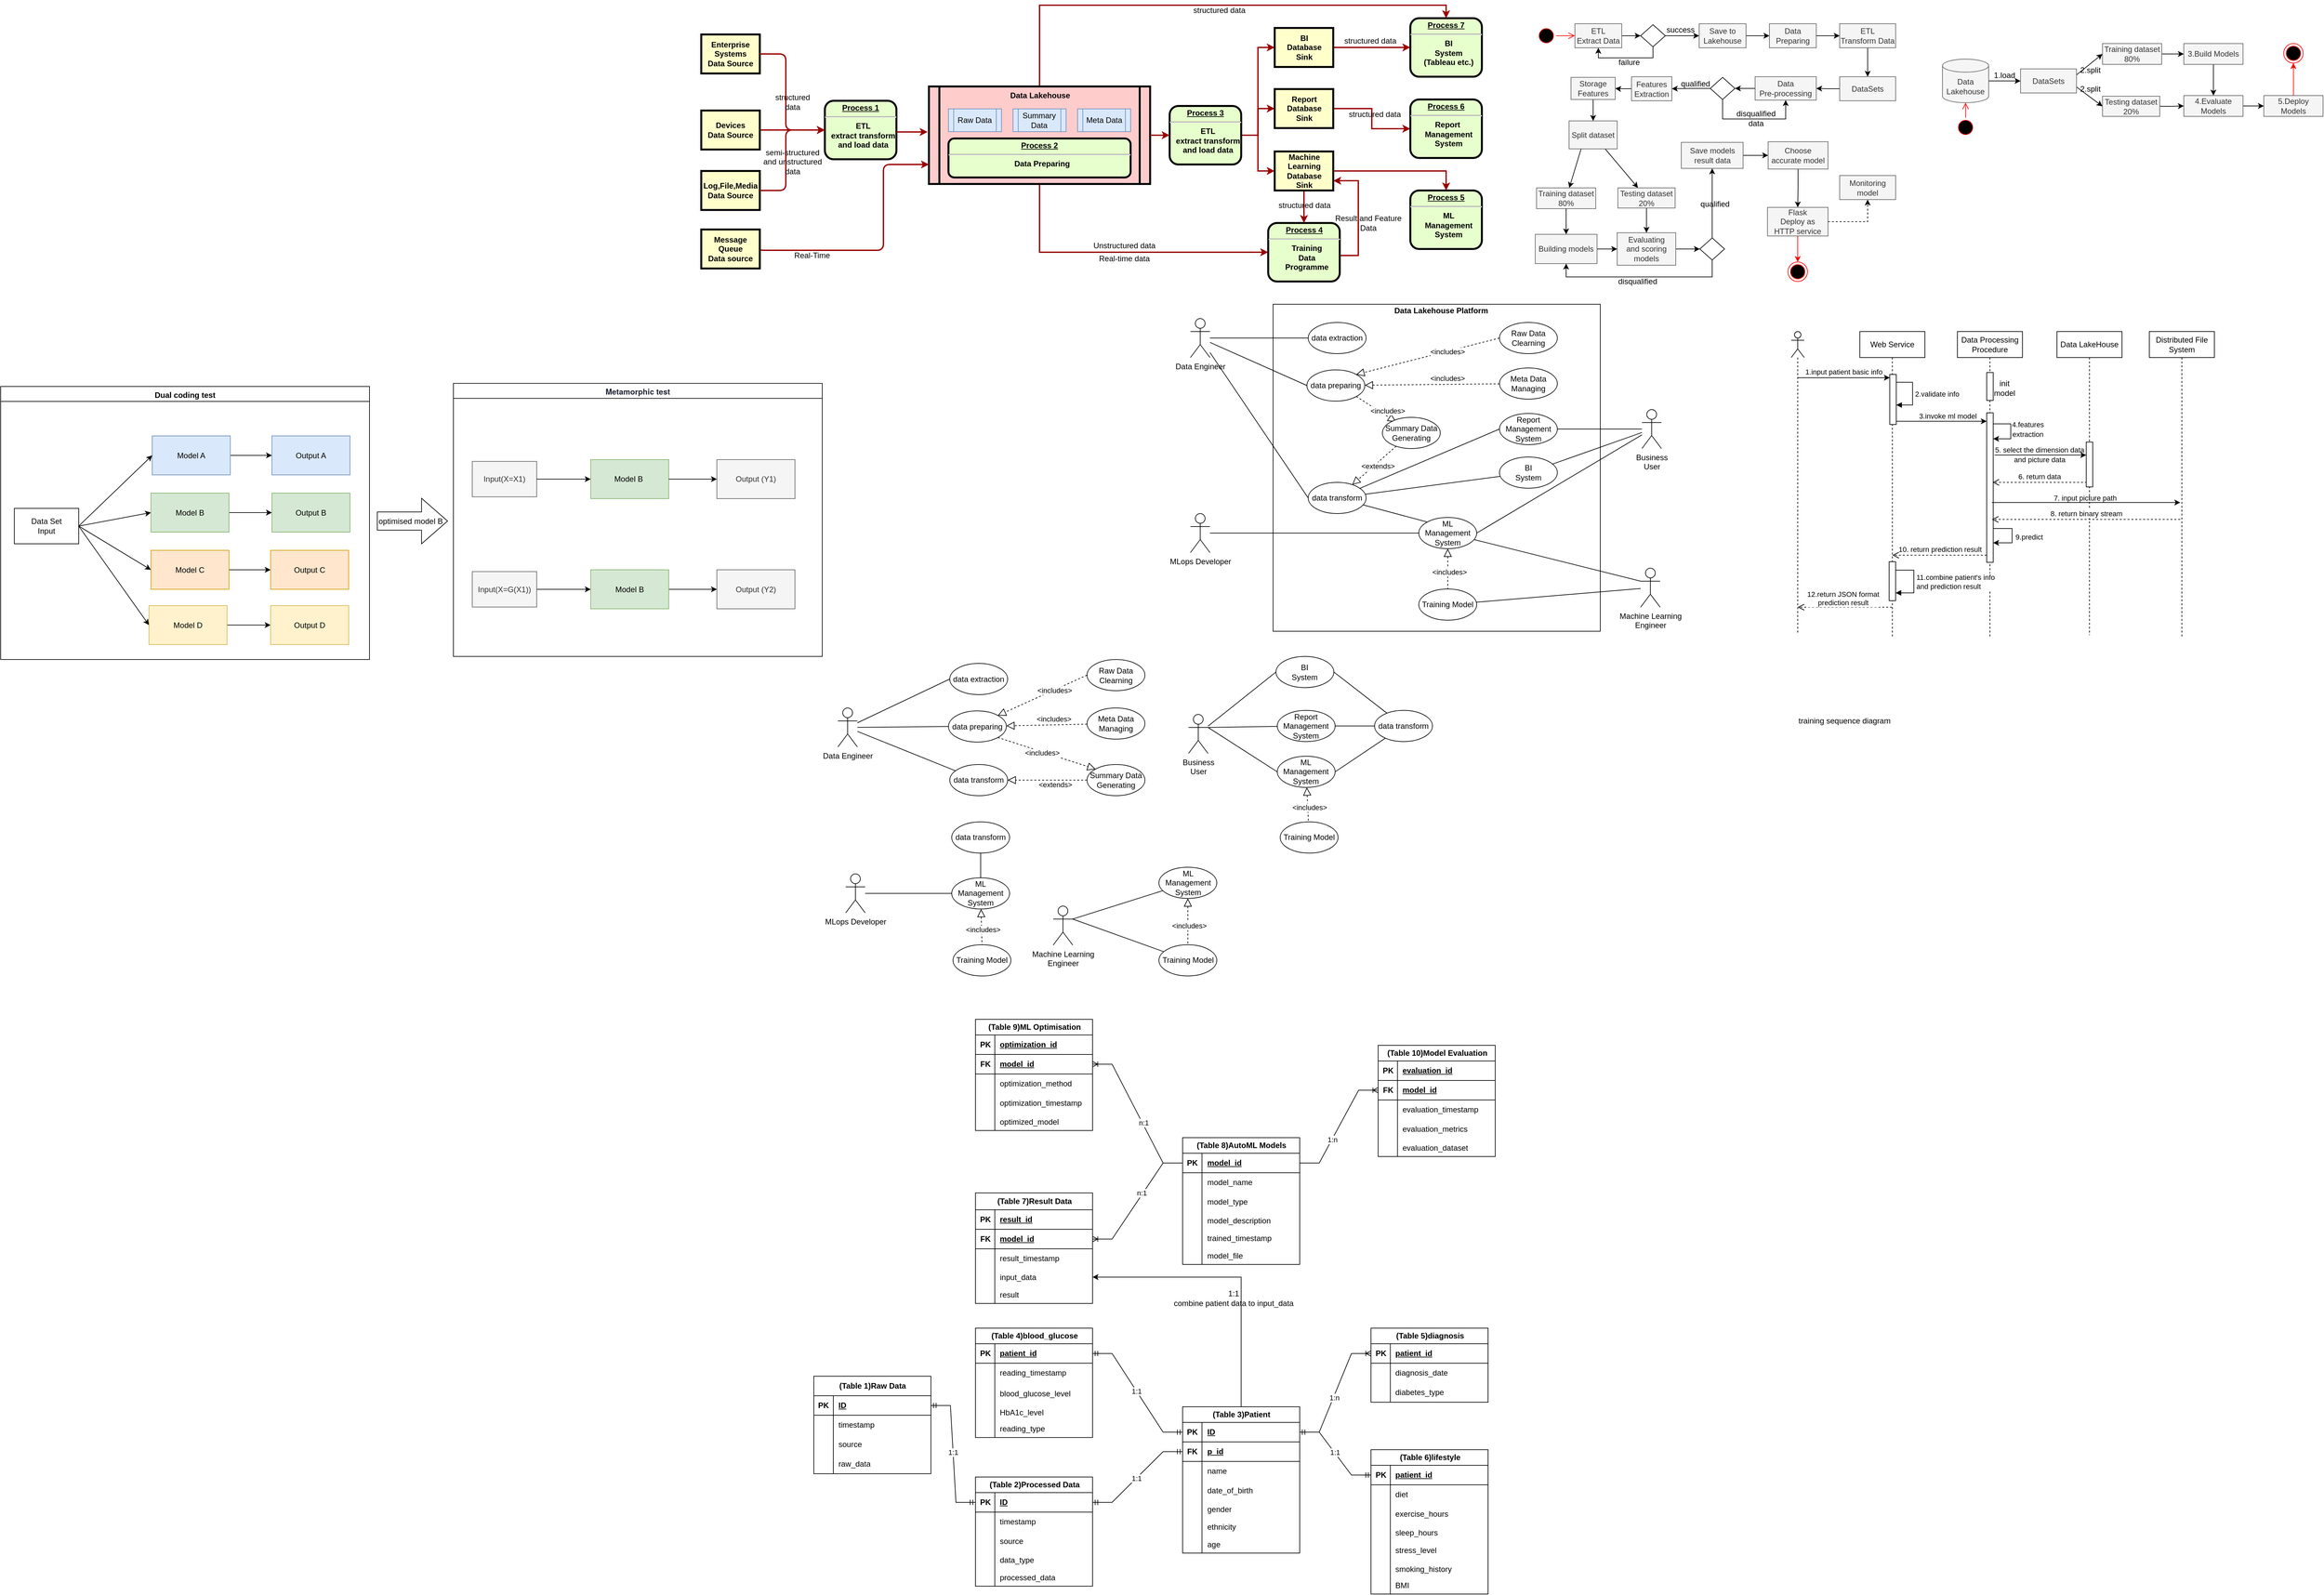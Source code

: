 <mxfile version="21.6.8" type="device">
  <diagram name="Page-1" id="c7558073-3199-34d8-9f00-42111426c3f3">
    <mxGraphModel dx="2346" dy="824" grid="0" gridSize="10" guides="1" tooltips="1" connect="1" arrows="1" fold="1" page="0" pageScale="1" pageWidth="826" pageHeight="1169" background="none" math="0" shadow="0">
      <root>
        <mxCell id="0" />
        <mxCell id="1" parent="0" />
        <mxCell id="4" value="Enterprise&#xa;Systems&#xa;Data Source" style="whiteSpace=wrap;align=center;verticalAlign=middle;fontStyle=1;strokeWidth=3;fillColor=#FFFFCC" parent="1" vertex="1">
          <mxGeometry x="20" y="310" width="90" height="60" as="geometry" />
        </mxCell>
        <mxCell id="kHVGK9-RYXTtvskkM3RL-126" style="edgeStyle=orthogonalEdgeStyle;rounded=0;orthogonalLoop=1;jettySize=auto;html=1;entryX=0;entryY=0.5;entryDx=0;entryDy=0;strokeWidth=2;strokeColor=#990000;" parent="1" source="5" target="kHVGK9-RYXTtvskkM3RL-120" edge="1">
          <mxGeometry relative="1" as="geometry">
            <Array as="points">
              <mxPoint x="540" y="645" />
            </Array>
          </mxGeometry>
        </mxCell>
        <mxCell id="kHVGK9-RYXTtvskkM3RL-140" style="edgeStyle=orthogonalEdgeStyle;rounded=0;orthogonalLoop=1;jettySize=auto;html=1;entryX=0.5;entryY=0;entryDx=0;entryDy=0;strokeColor=#990000;strokeWidth=2;" parent="1" source="5" target="kHVGK9-RYXTtvskkM3RL-135" edge="1">
          <mxGeometry relative="1" as="geometry">
            <Array as="points">
              <mxPoint x="540" y="265" />
              <mxPoint x="1165" y="265" />
            </Array>
          </mxGeometry>
        </mxCell>
        <mxCell id="5" value="Data Lakehouse" style="shape=process;whiteSpace=wrap;align=center;verticalAlign=top;size=0.048;fontStyle=1;strokeWidth=3;fillColor=#FFCCCC" parent="1" vertex="1">
          <mxGeometry x="370" y="390" width="340" height="150" as="geometry" />
        </mxCell>
        <mxCell id="6" value="&lt;p style=&quot;margin: 0px; margin-top: 4px; text-align: center; text-decoration: underline;&quot;&gt;&lt;strong&gt;Process 1&lt;br&gt;&lt;/strong&gt;&lt;/p&gt;&lt;hr&gt;&lt;p style=&quot;margin: 0px; margin-left: 8px;&quot;&gt;ETL&lt;/p&gt;&lt;p style=&quot;margin: 0px; margin-left: 8px;&quot;&gt;extract transform&lt;/p&gt;&lt;p style=&quot;margin: 0px; margin-left: 8px;&quot;&gt;and load data&lt;/p&gt;" style="verticalAlign=middle;align=center;overflow=fill;fontSize=12;fontFamily=Helvetica;html=1;rounded=1;fontStyle=1;strokeWidth=3;fillColor=#E6FFCC" parent="1" vertex="1">
          <mxGeometry x="210" y="412" width="110" height="90" as="geometry" />
        </mxCell>
        <mxCell id="55" value="" style="edgeStyle=elbowEdgeStyle;elbow=horizontal;strokeColor=#990000;strokeWidth=2;exitX=1;exitY=0.5;exitDx=0;exitDy=0;entryX=0;entryY=0.5;entryDx=0;entryDy=0;" parent="1" source="4" target="6" edge="1">
          <mxGeometry width="100" height="100" relative="1" as="geometry">
            <mxPoint x="50" y="530" as="sourcePoint" />
            <mxPoint x="150" y="430" as="targetPoint" />
            <Array as="points">
              <mxPoint x="150" y="400" />
            </Array>
          </mxGeometry>
        </mxCell>
        <mxCell id="69" value="" style="edgeStyle=segmentEdgeStyle;strokeColor=#990000;strokeWidth=2;exitX=1;exitY=0.5;exitDx=0;exitDy=0;" parent="1" source="kHVGK9-RYXTtvskkM3RL-113" edge="1">
          <mxGeometry width="100" height="100" relative="1" as="geometry">
            <mxPoint x="730.5" y="389" as="sourcePoint" />
            <mxPoint x="370" y="510" as="targetPoint" />
            <Array as="points">
              <mxPoint x="110" y="642" />
              <mxPoint x="300" y="642" />
              <mxPoint x="300" y="510" />
            </Array>
          </mxGeometry>
        </mxCell>
        <mxCell id="72" value="" style="edgeStyle=elbowEdgeStyle;elbow=vertical;strokeColor=#990000;strokeWidth=2;" parent="1" edge="1">
          <mxGeometry width="100" height="100" relative="1" as="geometry">
            <mxPoint x="320" y="460" as="sourcePoint" />
            <mxPoint x="368" y="460" as="targetPoint" />
            <Array as="points">
              <mxPoint x="340" y="460" />
            </Array>
          </mxGeometry>
        </mxCell>
        <mxCell id="kHVGK9-RYXTtvskkM3RL-100" value="Log,File,Media&#xa;Data Source" style="whiteSpace=wrap;align=center;verticalAlign=middle;fontStyle=1;strokeWidth=3;fillColor=#FFFFCC" parent="1" vertex="1">
          <mxGeometry x="20" y="520" width="90" height="60" as="geometry" />
        </mxCell>
        <mxCell id="kHVGK9-RYXTtvskkM3RL-104" value="" style="edgeStyle=elbowEdgeStyle;elbow=horizontal;strokeColor=#990000;strokeWidth=2;exitX=1;exitY=0.5;exitDx=0;exitDy=0;entryX=0;entryY=0.5;entryDx=0;entryDy=0;" parent="1" source="kHVGK9-RYXTtvskkM3RL-100" target="6" edge="1">
          <mxGeometry width="100" height="100" relative="1" as="geometry">
            <mxPoint x="110" y="341" as="sourcePoint" />
            <mxPoint x="220" y="451" as="targetPoint" />
            <Array as="points">
              <mxPoint x="150" y="500" />
            </Array>
          </mxGeometry>
        </mxCell>
        <mxCell id="kHVGK9-RYXTtvskkM3RL-105" value="structured&lt;br&gt;data" style="text;html=1;align=center;verticalAlign=middle;resizable=0;points=[];autosize=1;strokeColor=none;fillColor=none;" parent="1" vertex="1">
          <mxGeometry x="120" y="394" width="80" height="40" as="geometry" />
        </mxCell>
        <mxCell id="kHVGK9-RYXTtvskkM3RL-106" value="semi-structured&lt;br&gt;and unstructured&lt;br&gt;data" style="text;html=1;align=center;verticalAlign=middle;resizable=0;points=[];autosize=1;strokeColor=none;fillColor=none;" parent="1" vertex="1">
          <mxGeometry x="105" y="476" width="110" height="60" as="geometry" />
        </mxCell>
        <mxCell id="kHVGK9-RYXTtvskkM3RL-108" value="Raw Data" style="shape=process;whiteSpace=wrap;html=1;backgroundOutline=1;fillColor=#dae8fc;strokeColor=#6c8ebf;" parent="1" vertex="1">
          <mxGeometry x="400" y="424.5" width="81.5" height="35" as="geometry" />
        </mxCell>
        <mxCell id="kHVGK9-RYXTtvskkM3RL-109" value="Summary Data" style="shape=process;whiteSpace=wrap;html=1;backgroundOutline=1;fillColor=#dae8fc;strokeColor=#6c8ebf;" parent="1" vertex="1">
          <mxGeometry x="499.25" y="424.5" width="81.5" height="35" as="geometry" />
        </mxCell>
        <mxCell id="kHVGK9-RYXTtvskkM3RL-110" value="Meta Data" style="shape=process;whiteSpace=wrap;html=1;backgroundOutline=1;fillColor=#dae8fc;strokeColor=#6c8ebf;" parent="1" vertex="1">
          <mxGeometry x="598.5" y="424.5" width="81.5" height="35" as="geometry" />
        </mxCell>
        <mxCell id="kHVGK9-RYXTtvskkM3RL-113" value="Message Queue&#xa;Data source" style="whiteSpace=wrap;align=center;verticalAlign=middle;fontStyle=1;strokeWidth=3;fillColor=#FFFFCC" parent="1" vertex="1">
          <mxGeometry x="20" y="610" width="90" height="60" as="geometry" />
        </mxCell>
        <mxCell id="kHVGK9-RYXTtvskkM3RL-115" value="Real-Time" style="text;html=1;align=center;verticalAlign=middle;resizable=0;points=[];autosize=1;strokeColor=none;fillColor=none;" parent="1" vertex="1">
          <mxGeometry x="150" y="635" width="80" height="30" as="geometry" />
        </mxCell>
        <mxCell id="kHVGK9-RYXTtvskkM3RL-116" value="&lt;p style=&quot;margin: 0px; margin-top: 4px; text-align: center; text-decoration: underline;&quot;&gt;&lt;strong&gt;&lt;strong&gt;Process&lt;/strong&gt;&amp;nbsp;2&lt;br&gt;&lt;/strong&gt;&lt;/p&gt;&lt;hr&gt;&lt;p style=&quot;margin: 0px; margin-left: 8px;&quot;&gt;Data Preparing&lt;/p&gt;&lt;p style=&quot;margin: 0px; margin-left: 8px;&quot;&gt;&lt;br&gt;&lt;/p&gt;" style="verticalAlign=middle;align=center;overflow=fill;fontSize=12;fontFamily=Helvetica;html=1;rounded=1;fontStyle=1;strokeWidth=3;fillColor=#E6FFCC" parent="1" vertex="1">
          <mxGeometry x="400" y="470" width="280" height="60" as="geometry" />
        </mxCell>
        <mxCell id="kHVGK9-RYXTtvskkM3RL-123" style="edgeStyle=orthogonalEdgeStyle;rounded=0;orthogonalLoop=1;jettySize=auto;html=1;entryX=0;entryY=0.5;entryDx=0;entryDy=0;strokeWidth=2;strokeColor=#990000;" parent="1" source="kHVGK9-RYXTtvskkM3RL-117" target="kHVGK9-RYXTtvskkM3RL-119" edge="1">
          <mxGeometry relative="1" as="geometry" />
        </mxCell>
        <mxCell id="kHVGK9-RYXTtvskkM3RL-124" style="edgeStyle=orthogonalEdgeStyle;rounded=0;orthogonalLoop=1;jettySize=auto;html=1;entryX=0;entryY=0.5;entryDx=0;entryDy=0;strokeWidth=2;strokeColor=#990000;" parent="1" source="kHVGK9-RYXTtvskkM3RL-117" target="kHVGK9-RYXTtvskkM3RL-121" edge="1">
          <mxGeometry relative="1" as="geometry" />
        </mxCell>
        <mxCell id="kHVGK9-RYXTtvskkM3RL-125" style="edgeStyle=orthogonalEdgeStyle;rounded=0;orthogonalLoop=1;jettySize=auto;html=1;entryX=0;entryY=0.5;entryDx=0;entryDy=0;strokeWidth=2;strokeColor=#990000;" parent="1" source="kHVGK9-RYXTtvskkM3RL-117" target="kHVGK9-RYXTtvskkM3RL-122" edge="1">
          <mxGeometry relative="1" as="geometry" />
        </mxCell>
        <mxCell id="kHVGK9-RYXTtvskkM3RL-117" value="&lt;p style=&quot;margin: 0px; margin-top: 4px; text-align: center; text-decoration: underline;&quot;&gt;&lt;strong&gt;Process 3&lt;br&gt;&lt;/strong&gt;&lt;/p&gt;&lt;hr&gt;&lt;p style=&quot;margin: 0px; margin-left: 8px;&quot;&gt;ETL&lt;/p&gt;&lt;p style=&quot;margin: 0px; margin-left: 8px;&quot;&gt;extract transform&lt;/p&gt;&lt;p style=&quot;margin: 0px; margin-left: 8px;&quot;&gt;and load data&lt;/p&gt;" style="verticalAlign=middle;align=center;overflow=fill;fontSize=12;fontFamily=Helvetica;html=1;rounded=1;fontStyle=1;strokeWidth=3;fillColor=#E6FFCC" parent="1" vertex="1">
          <mxGeometry x="740" y="420" width="110" height="90" as="geometry" />
        </mxCell>
        <mxCell id="kHVGK9-RYXTtvskkM3RL-118" value="" style="edgeStyle=elbowEdgeStyle;elbow=vertical;strokeColor=#990000;strokeWidth=2;exitX=1;exitY=0.5;exitDx=0;exitDy=0;entryX=0;entryY=0.5;entryDx=0;entryDy=0;" parent="1" source="5" target="kHVGK9-RYXTtvskkM3RL-117" edge="1">
          <mxGeometry width="100" height="100" relative="1" as="geometry">
            <mxPoint x="710" y="459.5" as="sourcePoint" />
            <mxPoint x="760" y="464.5" as="targetPoint" />
            <Array as="points" />
          </mxGeometry>
        </mxCell>
        <mxCell id="kHVGK9-RYXTtvskkM3RL-139" style="edgeStyle=orthogonalEdgeStyle;rounded=0;orthogonalLoop=1;jettySize=auto;html=1;entryX=0;entryY=0.5;entryDx=0;entryDy=0;strokeColor=#990000;strokeWidth=2;" parent="1" source="kHVGK9-RYXTtvskkM3RL-119" target="kHVGK9-RYXTtvskkM3RL-135" edge="1">
          <mxGeometry relative="1" as="geometry" />
        </mxCell>
        <mxCell id="kHVGK9-RYXTtvskkM3RL-119" value="BI &#xa;Database&#xa;Sink" style="whiteSpace=wrap;align=center;verticalAlign=middle;fontStyle=1;strokeWidth=3;fillColor=#FFFFCC" parent="1" vertex="1">
          <mxGeometry x="901.5" y="300" width="90" height="60" as="geometry" />
        </mxCell>
        <mxCell id="kHVGK9-RYXTtvskkM3RL-132" style="edgeStyle=orthogonalEdgeStyle;rounded=0;orthogonalLoop=1;jettySize=auto;html=1;entryX=1;entryY=0.75;entryDx=0;entryDy=0;strokeColor=#990000;strokeWidth=2;" parent="1" source="kHVGK9-RYXTtvskkM3RL-120" target="kHVGK9-RYXTtvskkM3RL-122" edge="1">
          <mxGeometry relative="1" as="geometry">
            <Array as="points">
              <mxPoint x="1030" y="650" />
              <mxPoint x="1030" y="535" />
            </Array>
          </mxGeometry>
        </mxCell>
        <mxCell id="kHVGK9-RYXTtvskkM3RL-120" value="&lt;p style=&quot;margin: 0px; margin-top: 4px; text-align: center; text-decoration: underline;&quot;&gt;&lt;strong&gt;Process 4&lt;br&gt;&lt;/strong&gt;&lt;/p&gt;&lt;hr&gt;&lt;p style=&quot;margin: 0px; margin-left: 8px;&quot;&gt;Training&lt;/p&gt;&lt;p style=&quot;margin: 0px; margin-left: 8px;&quot;&gt;Data&lt;/p&gt;&lt;p style=&quot;margin: 0px; margin-left: 8px;&quot;&gt;Programme&lt;/p&gt;" style="verticalAlign=middle;align=center;overflow=fill;fontSize=12;fontFamily=Helvetica;html=1;rounded=1;fontStyle=1;strokeWidth=3;fillColor=#E6FFCC" parent="1" vertex="1">
          <mxGeometry x="891.5" y="600" width="110" height="90" as="geometry" />
        </mxCell>
        <mxCell id="kHVGK9-RYXTtvskkM3RL-141" style="edgeStyle=orthogonalEdgeStyle;rounded=0;orthogonalLoop=1;jettySize=auto;html=1;entryX=0;entryY=0.5;entryDx=0;entryDy=0;strokeColor=#990000;strokeWidth=2;" parent="1" source="kHVGK9-RYXTtvskkM3RL-121" target="kHVGK9-RYXTtvskkM3RL-136" edge="1">
          <mxGeometry relative="1" as="geometry" />
        </mxCell>
        <mxCell id="kHVGK9-RYXTtvskkM3RL-121" value="Report Database&#xa;Sink" style="whiteSpace=wrap;align=center;verticalAlign=middle;fontStyle=1;strokeWidth=3;fillColor=#FFFFCC" parent="1" vertex="1">
          <mxGeometry x="901.5" y="394" width="90" height="60" as="geometry" />
        </mxCell>
        <mxCell id="kHVGK9-RYXTtvskkM3RL-127" style="edgeStyle=orthogonalEdgeStyle;rounded=0;orthogonalLoop=1;jettySize=auto;html=1;entryX=0.5;entryY=0;entryDx=0;entryDy=0;strokeColor=#990000;strokeWidth=2;" parent="1" source="kHVGK9-RYXTtvskkM3RL-122" target="kHVGK9-RYXTtvskkM3RL-120" edge="1">
          <mxGeometry relative="1" as="geometry" />
        </mxCell>
        <mxCell id="kHVGK9-RYXTtvskkM3RL-138" style="edgeStyle=orthogonalEdgeStyle;rounded=0;orthogonalLoop=1;jettySize=auto;html=1;entryX=0.5;entryY=0;entryDx=0;entryDy=0;strokeColor=#990000;strokeWidth=2;" parent="1" source="kHVGK9-RYXTtvskkM3RL-122" target="kHVGK9-RYXTtvskkM3RL-137" edge="1">
          <mxGeometry relative="1" as="geometry">
            <Array as="points">
              <mxPoint x="1165" y="520" />
            </Array>
          </mxGeometry>
        </mxCell>
        <mxCell id="kHVGK9-RYXTtvskkM3RL-122" value="Machine Learning Database&#xa;Sink" style="whiteSpace=wrap;align=center;verticalAlign=middle;fontStyle=1;strokeWidth=3;fillColor=#FFFFCC" parent="1" vertex="1">
          <mxGeometry x="901.5" y="490" width="90" height="60" as="geometry" />
        </mxCell>
        <mxCell id="kHVGK9-RYXTtvskkM3RL-128" value="Unstructured data" style="text;html=1;align=center;verticalAlign=middle;resizable=0;points=[];autosize=1;strokeColor=none;fillColor=none;" parent="1" vertex="1">
          <mxGeometry x="610" y="620" width="120" height="30" as="geometry" />
        </mxCell>
        <mxCell id="kHVGK9-RYXTtvskkM3RL-129" value="Real-time data" style="text;html=1;align=center;verticalAlign=middle;resizable=0;points=[];autosize=1;strokeColor=none;fillColor=none;" parent="1" vertex="1">
          <mxGeometry x="620" y="640" width="100" height="30" as="geometry" />
        </mxCell>
        <mxCell id="kHVGK9-RYXTtvskkM3RL-130" value="structured data" style="text;html=1;align=center;verticalAlign=middle;resizable=0;points=[];autosize=1;strokeColor=none;fillColor=none;" parent="1" vertex="1">
          <mxGeometry x="896.5" y="558" width="100" height="30" as="geometry" />
        </mxCell>
        <mxCell id="kHVGK9-RYXTtvskkM3RL-133" value="Result and Feature &lt;br&gt;Data" style="text;html=1;align=center;verticalAlign=middle;resizable=0;points=[];autosize=1;strokeColor=none;fillColor=none;" parent="1" vertex="1">
          <mxGeometry x="980" y="580" width="130" height="40" as="geometry" />
        </mxCell>
        <mxCell id="kHVGK9-RYXTtvskkM3RL-135" value="&lt;p style=&quot;margin: 0px; margin-top: 4px; text-align: center; text-decoration: underline;&quot;&gt;&lt;strong&gt;Process 7&lt;br&gt;&lt;/strong&gt;&lt;/p&gt;&lt;hr&gt;&lt;p style=&quot;margin: 0px; margin-left: 8px;&quot;&gt;BI&lt;/p&gt;&lt;p style=&quot;margin: 0px; margin-left: 8px;&quot;&gt;System&lt;/p&gt;&lt;p style=&quot;margin: 0px; margin-left: 8px;&quot;&gt;(Tableau etc.)&lt;/p&gt;" style="verticalAlign=middle;align=center;overflow=fill;fontSize=12;fontFamily=Helvetica;html=1;rounded=1;fontStyle=1;strokeWidth=3;fillColor=#E6FFCC" parent="1" vertex="1">
          <mxGeometry x="1110" y="285" width="110" height="90" as="geometry" />
        </mxCell>
        <mxCell id="kHVGK9-RYXTtvskkM3RL-136" value="&lt;p style=&quot;margin: 0px; margin-top: 4px; text-align: center; text-decoration: underline;&quot;&gt;&lt;strong&gt;Process 6&lt;br&gt;&lt;/strong&gt;&lt;/p&gt;&lt;hr&gt;&lt;p style=&quot;margin: 0px; margin-left: 8px;&quot;&gt;Report&amp;nbsp;&lt;/p&gt;&lt;p style=&quot;margin: 0px; margin-left: 8px;&quot;&gt;Management&lt;/p&gt;&lt;p style=&quot;margin: 0px; margin-left: 8px;&quot;&gt;System&lt;/p&gt;" style="verticalAlign=middle;align=center;overflow=fill;fontSize=12;fontFamily=Helvetica;html=1;rounded=1;fontStyle=1;strokeWidth=3;fillColor=#E6FFCC" parent="1" vertex="1">
          <mxGeometry x="1110" y="410" width="110" height="90" as="geometry" />
        </mxCell>
        <mxCell id="kHVGK9-RYXTtvskkM3RL-137" value="&lt;p style=&quot;margin: 0px; margin-top: 4px; text-align: center; text-decoration: underline;&quot;&gt;&lt;strong&gt;Process 5&lt;br&gt;&lt;/strong&gt;&lt;/p&gt;&lt;hr&gt;&lt;p style=&quot;margin: 0px; margin-left: 8px;&quot;&gt;ML&lt;/p&gt;&lt;p style=&quot;margin: 0px; margin-left: 8px;&quot;&gt;Management&lt;/p&gt;&lt;p style=&quot;margin: 0px; margin-left: 8px;&quot;&gt;System&lt;/p&gt;" style="verticalAlign=middle;align=center;overflow=fill;fontSize=12;fontFamily=Helvetica;html=1;rounded=1;fontStyle=1;strokeWidth=3;fillColor=#E6FFCC" parent="1" vertex="1">
          <mxGeometry x="1110" y="550" width="110" height="90" as="geometry" />
        </mxCell>
        <mxCell id="kHVGK9-RYXTtvskkM3RL-142" value="structured data" style="text;html=1;align=center;verticalAlign=middle;resizable=0;points=[];autosize=1;strokeColor=none;fillColor=none;" parent="1" vertex="1">
          <mxGeometry x="767" y="260" width="98" height="26" as="geometry" />
        </mxCell>
        <mxCell id="kHVGK9-RYXTtvskkM3RL-143" value="structured data" style="text;html=1;align=center;verticalAlign=middle;resizable=0;points=[];autosize=1;strokeColor=none;fillColor=none;" parent="1" vertex="1">
          <mxGeometry x="999" y="307" width="98" height="26" as="geometry" />
        </mxCell>
        <mxCell id="kHVGK9-RYXTtvskkM3RL-144" value="structured data" style="text;html=1;align=center;verticalAlign=middle;resizable=0;points=[];autosize=1;strokeColor=none;fillColor=none;" parent="1" vertex="1">
          <mxGeometry x="1006" y="420" width="98" height="26" as="geometry" />
        </mxCell>
        <mxCell id="kHVGK9-RYXTtvskkM3RL-146" style="edgeStyle=orthogonalEdgeStyle;rounded=0;orthogonalLoop=1;jettySize=auto;html=1;entryX=0;entryY=0.5;entryDx=0;entryDy=0;strokeColor=#990000;strokeWidth=2;" parent="1" source="kHVGK9-RYXTtvskkM3RL-145" target="6" edge="1">
          <mxGeometry relative="1" as="geometry" />
        </mxCell>
        <mxCell id="kHVGK9-RYXTtvskkM3RL-145" value="Devices&#xa;Data Source" style="whiteSpace=wrap;align=center;verticalAlign=middle;fontStyle=1;strokeWidth=3;fillColor=#FFFFCC" parent="1" vertex="1">
          <mxGeometry x="20" y="427" width="90" height="60" as="geometry" />
        </mxCell>
        <mxCell id="kHVGK9-RYXTtvskkM3RL-147" value="Data Engineer" style="shape=umlActor;verticalLabelPosition=bottom;verticalAlign=top;html=1;outlineConnect=0;" parent="1" vertex="1">
          <mxGeometry x="772" y="747" width="30" height="60" as="geometry" />
        </mxCell>
        <mxCell id="adcOMhaCOicmXavMco_6-74" value="Machine Learning &lt;br&gt;Engineer" style="shape=umlActor;verticalLabelPosition=bottom;verticalAlign=top;html=1;outlineConnect=0;" parent="1" vertex="1">
          <mxGeometry x="1464" y="1131" width="30" height="60" as="geometry" />
        </mxCell>
        <mxCell id="adcOMhaCOicmXavMco_6-80" value="Business&lt;br&gt;User" style="shape=umlActor;verticalLabelPosition=bottom;verticalAlign=top;html=1;outlineConnect=0;" parent="1" vertex="1">
          <mxGeometry x="1466" y="887" width="30" height="60" as="geometry" />
        </mxCell>
        <mxCell id="adcOMhaCOicmXavMco_6-83" value="MLops Developer" style="shape=umlActor;verticalLabelPosition=bottom;verticalAlign=top;html=1;outlineConnect=0;" parent="1" vertex="1">
          <mxGeometry x="772" y="1047" width="30" height="60" as="geometry" />
        </mxCell>
        <mxCell id="adcOMhaCOicmXavMco_6-85" value="" style="whiteSpace=wrap;html=1;aspect=fixed;" parent="1" vertex="1">
          <mxGeometry x="899" y="725" width="503" height="503" as="geometry" />
        </mxCell>
        <mxCell id="C6sxAUYNm-xUelnhP_Im-78" style="edgeStyle=orthogonalEdgeStyle;rounded=0;orthogonalLoop=1;jettySize=auto;html=1;entryX=1;entryY=0.5;entryDx=0;entryDy=0;" parent="1" source="C6sxAUYNm-xUelnhP_Im-79" target="C6sxAUYNm-xUelnhP_Im-102" edge="1">
          <mxGeometry relative="1" as="geometry" />
        </mxCell>
        <mxCell id="C6sxAUYNm-xUelnhP_Im-79" value="Data&lt;br&gt;Pre-processing" style="rounded=0;whiteSpace=wrap;html=1;fillColor=#f5f5f5;fontColor=#333333;strokeColor=#666666;" parent="1" vertex="1">
          <mxGeometry x="1640" y="375" width="94" height="36" as="geometry" />
        </mxCell>
        <mxCell id="C6sxAUYNm-xUelnhP_Im-80" style="edgeStyle=orthogonalEdgeStyle;rounded=0;orthogonalLoop=1;jettySize=auto;html=1;" parent="1" source="C6sxAUYNm-xUelnhP_Im-81" target="C6sxAUYNm-xUelnhP_Im-107" edge="1">
          <mxGeometry relative="1" as="geometry" />
        </mxCell>
        <mxCell id="C6sxAUYNm-xUelnhP_Im-81" value="Features&lt;br&gt;Extraction" style="rounded=0;whiteSpace=wrap;html=1;fillColor=#f5f5f5;fontColor=#333333;strokeColor=#666666;" parent="1" vertex="1">
          <mxGeometry x="1450" y="375" width="62" height="37" as="geometry" />
        </mxCell>
        <mxCell id="C6sxAUYNm-xUelnhP_Im-82" value="" style="rounded=0;orthogonalLoop=1;jettySize=auto;html=1;exitX=0.25;exitY=1;exitDx=0;exitDy=0;" parent="1" source="C6sxAUYNm-xUelnhP_Im-84" target="C6sxAUYNm-xUelnhP_Im-86" edge="1">
          <mxGeometry relative="1" as="geometry" />
        </mxCell>
        <mxCell id="C6sxAUYNm-xUelnhP_Im-83" value="" style="rounded=0;orthogonalLoop=1;jettySize=auto;html=1;exitX=0.75;exitY=1;exitDx=0;exitDy=0;" parent="1" source="C6sxAUYNm-xUelnhP_Im-84" target="C6sxAUYNm-xUelnhP_Im-88" edge="1">
          <mxGeometry relative="1" as="geometry" />
        </mxCell>
        <mxCell id="C6sxAUYNm-xUelnhP_Im-84" value="Split dataset" style="rounded=0;whiteSpace=wrap;html=1;fillColor=#f5f5f5;fontColor=#333333;strokeColor=#666666;" parent="1" vertex="1">
          <mxGeometry x="1354" y="443" width="74" height="43" as="geometry" />
        </mxCell>
        <mxCell id="C6sxAUYNm-xUelnhP_Im-85" style="edgeStyle=orthogonalEdgeStyle;rounded=0;orthogonalLoop=1;jettySize=auto;html=1;exitX=0.5;exitY=1;exitDx=0;exitDy=0;" parent="1" source="C6sxAUYNm-xUelnhP_Im-88" target="C6sxAUYNm-xUelnhP_Im-90" edge="1">
          <mxGeometry relative="1" as="geometry" />
        </mxCell>
        <mxCell id="C6sxAUYNm-xUelnhP_Im-86" value="Training dataset&lt;br style=&quot;border-color: var(--border-color);&quot;&gt;80%" style="whiteSpace=wrap;html=1;fillColor=#f5f5f5;strokeColor=#666666;fontColor=#333333;rounded=0;" parent="1" vertex="1">
          <mxGeometry x="1304" y="546" width="91" height="32" as="geometry" />
        </mxCell>
        <mxCell id="C6sxAUYNm-xUelnhP_Im-87" value="" style="edgeStyle=orthogonalEdgeStyle;rounded=0;orthogonalLoop=1;jettySize=auto;html=1;exitX=0.5;exitY=1;exitDx=0;exitDy=0;" parent="1" source="C6sxAUYNm-xUelnhP_Im-86" target="C6sxAUYNm-xUelnhP_Im-92" edge="1">
          <mxGeometry relative="1" as="geometry" />
        </mxCell>
        <mxCell id="C6sxAUYNm-xUelnhP_Im-88" value="Testing dataset&lt;br style=&quot;border-color: var(--border-color);&quot;&gt;20%" style="whiteSpace=wrap;html=1;fillColor=#f5f5f5;strokeColor=#666666;fontColor=#333333;rounded=0;" parent="1" vertex="1">
          <mxGeometry x="1429" y="546" width="88" height="31" as="geometry" />
        </mxCell>
        <mxCell id="C6sxAUYNm-xUelnhP_Im-127" style="edgeStyle=orthogonalEdgeStyle;rounded=0;orthogonalLoop=1;jettySize=auto;html=1;entryX=0;entryY=0.5;entryDx=0;entryDy=0;" parent="1" source="C6sxAUYNm-xUelnhP_Im-90" target="C6sxAUYNm-xUelnhP_Im-128" edge="1">
          <mxGeometry relative="1" as="geometry">
            <mxPoint x="1572" y="640" as="targetPoint" />
          </mxGeometry>
        </mxCell>
        <mxCell id="C6sxAUYNm-xUelnhP_Im-90" value="Evaluating &lt;br&gt;and scoring&lt;br style=&quot;border-color: var(--border-color);&quot;&gt;models" style="whiteSpace=wrap;html=1;fillColor=#f5f5f5;strokeColor=#666666;fontColor=#333333;rounded=0;" parent="1" vertex="1">
          <mxGeometry x="1428" y="615" width="90" height="50" as="geometry" />
        </mxCell>
        <mxCell id="C6sxAUYNm-xUelnhP_Im-91" style="edgeStyle=orthogonalEdgeStyle;rounded=0;orthogonalLoop=1;jettySize=auto;html=1;entryX=0;entryY=0.5;entryDx=0;entryDy=0;" parent="1" source="C6sxAUYNm-xUelnhP_Im-92" target="C6sxAUYNm-xUelnhP_Im-90" edge="1">
          <mxGeometry relative="1" as="geometry" />
        </mxCell>
        <mxCell id="C6sxAUYNm-xUelnhP_Im-92" value="Building models" style="whiteSpace=wrap;html=1;fillColor=#f5f5f5;strokeColor=#666666;fontColor=#333333;rounded=0;" parent="1" vertex="1">
          <mxGeometry x="1302" y="617.5" width="95" height="45" as="geometry" />
        </mxCell>
        <mxCell id="C6sxAUYNm-xUelnhP_Im-93" value="" style="edgeStyle=orthogonalEdgeStyle;rounded=0;orthogonalLoop=1;jettySize=auto;html=1;" parent="1" source="C6sxAUYNm-xUelnhP_Im-94" target="C6sxAUYNm-xUelnhP_Im-95" edge="1">
          <mxGeometry relative="1" as="geometry" />
        </mxCell>
        <mxCell id="C6sxAUYNm-xUelnhP_Im-94" value="Choose accurate model" style="whiteSpace=wrap;html=1;fillColor=#f5f5f5;strokeColor=#666666;fontColor=#333333;rounded=0;" parent="1" vertex="1">
          <mxGeometry x="1660" y="475" width="92" height="42" as="geometry" />
        </mxCell>
        <mxCell id="C6sxAUYNm-xUelnhP_Im-101" style="edgeStyle=orthogonalEdgeStyle;rounded=0;orthogonalLoop=1;jettySize=auto;html=1;entryX=0.5;entryY=0;entryDx=0;entryDy=0;strokeColor=#FF0000;" parent="1" source="C6sxAUYNm-xUelnhP_Im-95" target="C6sxAUYNm-xUelnhP_Im-98" edge="1">
          <mxGeometry relative="1" as="geometry" />
        </mxCell>
        <mxCell id="C6sxAUYNm-xUelnhP_Im-137" style="edgeStyle=orthogonalEdgeStyle;rounded=0;orthogonalLoop=1;jettySize=auto;html=1;entryX=0.5;entryY=1;entryDx=0;entryDy=0;dashed=1;startArrow=none;startFill=0;" parent="1" source="C6sxAUYNm-xUelnhP_Im-95" target="C6sxAUYNm-xUelnhP_Im-136" edge="1">
          <mxGeometry relative="1" as="geometry" />
        </mxCell>
        <mxCell id="C6sxAUYNm-xUelnhP_Im-95" value="Flask&lt;br&gt;Deploy as &lt;br&gt;HTTP service" style="whiteSpace=wrap;html=1;fillColor=#f5f5f5;strokeColor=#666666;fontColor=#333333;rounded=0;" parent="1" vertex="1">
          <mxGeometry x="1659" y="576" width="93" height="44" as="geometry" />
        </mxCell>
        <mxCell id="C6sxAUYNm-xUelnhP_Im-96" value="" style="ellipse;html=1;shape=startState;fillColor=#000000;strokeColor=#ff0000;" parent="1" vertex="1">
          <mxGeometry x="1304" y="297" width="30" height="30" as="geometry" />
        </mxCell>
        <mxCell id="C6sxAUYNm-xUelnhP_Im-97" value="" style="edgeStyle=orthogonalEdgeStyle;html=1;verticalAlign=bottom;endArrow=open;endSize=8;strokeColor=#ff0000;rounded=0;entryX=0;entryY=0.5;entryDx=0;entryDy=0;" parent="1" source="C6sxAUYNm-xUelnhP_Im-96" target="C6sxAUYNm-xUelnhP_Im-109" edge="1">
          <mxGeometry relative="1" as="geometry">
            <mxPoint x="1419" y="588" as="targetPoint" />
          </mxGeometry>
        </mxCell>
        <mxCell id="C6sxAUYNm-xUelnhP_Im-98" value="" style="ellipse;html=1;shape=endState;fillColor=#000000;strokeColor=#ff0000;" parent="1" vertex="1">
          <mxGeometry x="1690.5" y="660" width="30" height="30" as="geometry" />
        </mxCell>
        <mxCell id="C6sxAUYNm-xUelnhP_Im-103" style="edgeStyle=orthogonalEdgeStyle;rounded=0;orthogonalLoop=1;jettySize=auto;html=1;" parent="1" source="C6sxAUYNm-xUelnhP_Im-102" target="C6sxAUYNm-xUelnhP_Im-79" edge="1">
          <mxGeometry relative="1" as="geometry">
            <mxPoint x="1383" y="566.25" as="targetPoint" />
            <Array as="points">
              <mxPoint x="1590" y="440" />
              <mxPoint x="1687" y="440" />
            </Array>
          </mxGeometry>
        </mxCell>
        <mxCell id="C6sxAUYNm-xUelnhP_Im-104" style="edgeStyle=orthogonalEdgeStyle;rounded=0;orthogonalLoop=1;jettySize=auto;html=1;" parent="1" source="C6sxAUYNm-xUelnhP_Im-102" target="C6sxAUYNm-xUelnhP_Im-81" edge="1">
          <mxGeometry relative="1" as="geometry" />
        </mxCell>
        <mxCell id="C6sxAUYNm-xUelnhP_Im-102" value="" style="rhombus;whiteSpace=wrap;html=1;" parent="1" vertex="1">
          <mxGeometry x="1571" y="376" width="38" height="34" as="geometry" />
        </mxCell>
        <mxCell id="C6sxAUYNm-xUelnhP_Im-105" value="disqualified&lt;br&gt;data" style="text;html=1;align=center;verticalAlign=middle;resizable=0;points=[];autosize=1;strokeColor=none;fillColor=none;" parent="1" vertex="1">
          <mxGeometry x="1602" y="418.5" width="78" height="41" as="geometry" />
        </mxCell>
        <mxCell id="C6sxAUYNm-xUelnhP_Im-106" value="qualified" style="text;html=1;align=center;verticalAlign=middle;resizable=0;points=[];autosize=1;strokeColor=none;fillColor=none;" parent="1" vertex="1">
          <mxGeometry x="1516" y="373" width="63" height="26" as="geometry" />
        </mxCell>
        <mxCell id="C6sxAUYNm-xUelnhP_Im-108" style="edgeStyle=orthogonalEdgeStyle;rounded=0;orthogonalLoop=1;jettySize=auto;html=1;" parent="1" source="C6sxAUYNm-xUelnhP_Im-107" target="C6sxAUYNm-xUelnhP_Im-84" edge="1">
          <mxGeometry relative="1" as="geometry" />
        </mxCell>
        <mxCell id="C6sxAUYNm-xUelnhP_Im-107" value="Storage&lt;br&gt;Features" style="rounded=0;whiteSpace=wrap;html=1;fillColor=#f5f5f5;fontColor=#333333;strokeColor=#666666;" parent="1" vertex="1">
          <mxGeometry x="1357" y="376" width="68" height="34" as="geometry" />
        </mxCell>
        <mxCell id="C6sxAUYNm-xUelnhP_Im-111" style="edgeStyle=orthogonalEdgeStyle;rounded=0;orthogonalLoop=1;jettySize=auto;html=1;entryX=0;entryY=0.5;entryDx=0;entryDy=0;" parent="1" source="C6sxAUYNm-xUelnhP_Im-109" target="C6sxAUYNm-xUelnhP_Im-112" edge="1">
          <mxGeometry relative="1" as="geometry" />
        </mxCell>
        <mxCell id="C6sxAUYNm-xUelnhP_Im-109" value="ETL&lt;br&gt;Extract Data" style="rounded=0;whiteSpace=wrap;html=1;fillColor=#f5f5f5;fontColor=#333333;strokeColor=#666666;" parent="1" vertex="1">
          <mxGeometry x="1363" y="293.5" width="72" height="37" as="geometry" />
        </mxCell>
        <mxCell id="C6sxAUYNm-xUelnhP_Im-118" style="edgeStyle=orthogonalEdgeStyle;rounded=0;orthogonalLoop=1;jettySize=auto;html=1;" parent="1" source="C6sxAUYNm-xUelnhP_Im-110" target="C6sxAUYNm-xUelnhP_Im-117" edge="1">
          <mxGeometry relative="1" as="geometry" />
        </mxCell>
        <mxCell id="C6sxAUYNm-xUelnhP_Im-110" value="Save to Lakehouse" style="rounded=0;whiteSpace=wrap;html=1;fillColor=#f5f5f5;fontColor=#333333;strokeColor=#666666;" parent="1" vertex="1">
          <mxGeometry x="1554" y="293.5" width="72" height="37" as="geometry" />
        </mxCell>
        <mxCell id="C6sxAUYNm-xUelnhP_Im-113" style="edgeStyle=orthogonalEdgeStyle;rounded=0;orthogonalLoop=1;jettySize=auto;html=1;entryX=0.5;entryY=1;entryDx=0;entryDy=0;" parent="1" source="C6sxAUYNm-xUelnhP_Im-112" target="C6sxAUYNm-xUelnhP_Im-109" edge="1">
          <mxGeometry relative="1" as="geometry">
            <Array as="points">
              <mxPoint x="1483" y="346" />
              <mxPoint x="1399" y="346" />
            </Array>
          </mxGeometry>
        </mxCell>
        <mxCell id="C6sxAUYNm-xUelnhP_Im-115" style="edgeStyle=orthogonalEdgeStyle;rounded=0;orthogonalLoop=1;jettySize=auto;html=1;entryX=0;entryY=0.5;entryDx=0;entryDy=0;" parent="1" source="C6sxAUYNm-xUelnhP_Im-112" target="C6sxAUYNm-xUelnhP_Im-110" edge="1">
          <mxGeometry relative="1" as="geometry" />
        </mxCell>
        <mxCell id="C6sxAUYNm-xUelnhP_Im-112" value="" style="rhombus;whiteSpace=wrap;html=1;" parent="1" vertex="1">
          <mxGeometry x="1464" y="295" width="38" height="34" as="geometry" />
        </mxCell>
        <mxCell id="C6sxAUYNm-xUelnhP_Im-114" value="failure" style="text;html=1;align=center;verticalAlign=middle;resizable=0;points=[];autosize=1;strokeColor=none;fillColor=none;" parent="1" vertex="1">
          <mxGeometry x="1420" y="340" width="51" height="26" as="geometry" />
        </mxCell>
        <mxCell id="C6sxAUYNm-xUelnhP_Im-116" value="success" style="text;html=1;align=center;verticalAlign=middle;resizable=0;points=[];autosize=1;strokeColor=none;fillColor=none;" parent="1" vertex="1">
          <mxGeometry x="1494" y="290" width="61" height="26" as="geometry" />
        </mxCell>
        <mxCell id="C6sxAUYNm-xUelnhP_Im-120" style="edgeStyle=orthogonalEdgeStyle;rounded=0;orthogonalLoop=1;jettySize=auto;html=1;entryX=0;entryY=0.5;entryDx=0;entryDy=0;" parent="1" source="C6sxAUYNm-xUelnhP_Im-117" target="C6sxAUYNm-xUelnhP_Im-119" edge="1">
          <mxGeometry relative="1" as="geometry" />
        </mxCell>
        <mxCell id="C6sxAUYNm-xUelnhP_Im-117" value="Data Preparing" style="rounded=0;whiteSpace=wrap;html=1;fillColor=#f5f5f5;fontColor=#333333;strokeColor=#666666;" parent="1" vertex="1">
          <mxGeometry x="1662" y="293.5" width="72" height="37" as="geometry" />
        </mxCell>
        <mxCell id="C6sxAUYNm-xUelnhP_Im-122" style="edgeStyle=orthogonalEdgeStyle;rounded=0;orthogonalLoop=1;jettySize=auto;html=1;" parent="1" source="C6sxAUYNm-xUelnhP_Im-119" target="C6sxAUYNm-xUelnhP_Im-121" edge="1">
          <mxGeometry relative="1" as="geometry" />
        </mxCell>
        <mxCell id="C6sxAUYNm-xUelnhP_Im-119" value="ETL&lt;br&gt;Transform Data" style="rounded=0;whiteSpace=wrap;html=1;fillColor=#f5f5f5;fontColor=#333333;strokeColor=#666666;" parent="1" vertex="1">
          <mxGeometry x="1770" y="293.5" width="86" height="37" as="geometry" />
        </mxCell>
        <mxCell id="C6sxAUYNm-xUelnhP_Im-123" style="edgeStyle=orthogonalEdgeStyle;rounded=0;orthogonalLoop=1;jettySize=auto;html=1;entryX=1;entryY=0.5;entryDx=0;entryDy=0;" parent="1" source="C6sxAUYNm-xUelnhP_Im-121" target="C6sxAUYNm-xUelnhP_Im-79" edge="1">
          <mxGeometry relative="1" as="geometry" />
        </mxCell>
        <mxCell id="C6sxAUYNm-xUelnhP_Im-121" value="DataSets" style="rounded=0;whiteSpace=wrap;html=1;fillColor=#f5f5f5;fontColor=#333333;strokeColor=#666666;" parent="1" vertex="1">
          <mxGeometry x="1770" y="375" width="86" height="37" as="geometry" />
        </mxCell>
        <mxCell id="C6sxAUYNm-xUelnhP_Im-129" style="edgeStyle=orthogonalEdgeStyle;rounded=0;orthogonalLoop=1;jettySize=auto;html=1;entryX=0.5;entryY=1;entryDx=0;entryDy=0;" parent="1" source="C6sxAUYNm-xUelnhP_Im-128" target="C6sxAUYNm-xUelnhP_Im-92" edge="1">
          <mxGeometry relative="1" as="geometry">
            <Array as="points">
              <mxPoint x="1574" y="683" />
              <mxPoint x="1350" y="683" />
            </Array>
          </mxGeometry>
        </mxCell>
        <mxCell id="C6sxAUYNm-xUelnhP_Im-132" style="edgeStyle=orthogonalEdgeStyle;rounded=0;orthogonalLoop=1;jettySize=auto;html=1;" parent="1" source="C6sxAUYNm-xUelnhP_Im-128" target="C6sxAUYNm-xUelnhP_Im-131" edge="1">
          <mxGeometry relative="1" as="geometry" />
        </mxCell>
        <mxCell id="C6sxAUYNm-xUelnhP_Im-128" value="" style="rhombus;whiteSpace=wrap;html=1;" parent="1" vertex="1">
          <mxGeometry x="1555" y="623" width="38" height="34" as="geometry" />
        </mxCell>
        <mxCell id="C6sxAUYNm-xUelnhP_Im-130" value="disqualified" style="text;html=1;align=center;verticalAlign=middle;resizable=0;points=[];autosize=1;strokeColor=none;fillColor=none;" parent="1" vertex="1">
          <mxGeometry x="1420" y="677" width="78" height="26" as="geometry" />
        </mxCell>
        <mxCell id="C6sxAUYNm-xUelnhP_Im-135" style="edgeStyle=orthogonalEdgeStyle;rounded=0;orthogonalLoop=1;jettySize=auto;html=1;entryX=0;entryY=0.5;entryDx=0;entryDy=0;" parent="1" source="C6sxAUYNm-xUelnhP_Im-131" target="C6sxAUYNm-xUelnhP_Im-94" edge="1">
          <mxGeometry relative="1" as="geometry" />
        </mxCell>
        <mxCell id="C6sxAUYNm-xUelnhP_Im-131" value="Save models&lt;br&gt;result data" style="whiteSpace=wrap;html=1;fillColor=#f5f5f5;strokeColor=#666666;fontColor=#333333;rounded=0;" parent="1" vertex="1">
          <mxGeometry x="1526.5" y="476" width="95" height="40" as="geometry" />
        </mxCell>
        <mxCell id="C6sxAUYNm-xUelnhP_Im-134" value="qualified" style="text;html=1;align=center;verticalAlign=middle;resizable=0;points=[];autosize=1;strokeColor=none;fillColor=none;" parent="1" vertex="1">
          <mxGeometry x="1546" y="558" width="63" height="26" as="geometry" />
        </mxCell>
        <mxCell id="C6sxAUYNm-xUelnhP_Im-136" value="Monitoring&lt;br&gt;model" style="whiteSpace=wrap;html=1;fillColor=#f5f5f5;strokeColor=#666666;fontColor=#333333;rounded=0;" parent="1" vertex="1">
          <mxGeometry x="1770" y="527" width="86" height="37" as="geometry" />
        </mxCell>
        <mxCell id="C6sxAUYNm-xUelnhP_Im-139" value="data extraction" style="ellipse;whiteSpace=wrap;html=1;" parent="1" vertex="1">
          <mxGeometry x="953" y="753" width="89" height="48" as="geometry" />
        </mxCell>
        <mxCell id="C6sxAUYNm-xUelnhP_Im-140" value="&lt;b&gt;Data Lakehouse Platform&lt;/b&gt;" style="text;html=1;align=center;verticalAlign=middle;resizable=0;points=[];autosize=1;strokeColor=none;fillColor=none;" parent="1" vertex="1">
          <mxGeometry x="1076" y="722" width="162" height="26" as="geometry" />
        </mxCell>
        <mxCell id="C6sxAUYNm-xUelnhP_Im-141" style="rounded=0;orthogonalLoop=1;jettySize=auto;html=1;endArrow=none;endFill=0;entryX=0;entryY=0.5;entryDx=0;entryDy=0;" parent="1" source="kHVGK9-RYXTtvskkM3RL-147" target="C6sxAUYNm-xUelnhP_Im-139" edge="1">
          <mxGeometry relative="1" as="geometry">
            <mxPoint x="891" y="793.5" as="targetPoint" />
          </mxGeometry>
        </mxCell>
        <mxCell id="C6sxAUYNm-xUelnhP_Im-142" value="data preparing" style="ellipse;whiteSpace=wrap;html=1;" parent="1" vertex="1">
          <mxGeometry x="951" y="826" width="89" height="48" as="geometry" />
        </mxCell>
        <mxCell id="C6sxAUYNm-xUelnhP_Im-143" value="Raw Data&lt;br&gt;Clearning" style="ellipse;whiteSpace=wrap;html=1;" parent="1" vertex="1">
          <mxGeometry x="1247" y="753" width="89" height="48" as="geometry" />
        </mxCell>
        <mxCell id="C6sxAUYNm-xUelnhP_Im-152" style="rounded=0;orthogonalLoop=1;jettySize=auto;html=1;endArrow=block;endFill=0;endSize=10;dashed=1;" parent="1" source="C6sxAUYNm-xUelnhP_Im-144" target="C6sxAUYNm-xUelnhP_Im-142" edge="1">
          <mxGeometry relative="1" as="geometry" />
        </mxCell>
        <mxCell id="C6sxAUYNm-xUelnhP_Im-154" value="&amp;lt;includes&amp;gt;" style="edgeLabel;html=1;align=center;verticalAlign=middle;resizable=0;points=[];" parent="C6sxAUYNm-xUelnhP_Im-152" vertex="1" connectable="0">
          <mxGeometry x="-0.291" y="-2" relative="1" as="geometry">
            <mxPoint x="-7" y="-7" as="offset" />
          </mxGeometry>
        </mxCell>
        <mxCell id="C6sxAUYNm-xUelnhP_Im-144" value="Meta Data&lt;br&gt;Managing" style="ellipse;whiteSpace=wrap;html=1;" parent="1" vertex="1">
          <mxGeometry x="1247" y="823" width="89" height="48" as="geometry" />
        </mxCell>
        <mxCell id="C6sxAUYNm-xUelnhP_Im-153" style="rounded=0;orthogonalLoop=1;jettySize=auto;html=1;entryX=0.236;entryY=0.144;entryDx=0;entryDy=0;endArrow=block;endFill=0;endSize=10;dashed=1;exitX=1;exitY=1;exitDx=0;exitDy=0;entryPerimeter=0;" parent="1" source="C6sxAUYNm-xUelnhP_Im-142" target="C6sxAUYNm-xUelnhP_Im-145" edge="1">
          <mxGeometry relative="1" as="geometry" />
        </mxCell>
        <mxCell id="C6sxAUYNm-xUelnhP_Im-155" value="&amp;lt;includes&amp;gt;" style="edgeLabel;html=1;align=center;verticalAlign=middle;resizable=0;points=[];" parent="C6sxAUYNm-xUelnhP_Im-153" vertex="1" connectable="0">
          <mxGeometry x="-0.56" y="-1" relative="1" as="geometry">
            <mxPoint x="35" y="12" as="offset" />
          </mxGeometry>
        </mxCell>
        <mxCell id="C6sxAUYNm-xUelnhP_Im-163" style="rounded=0;orthogonalLoop=1;jettySize=auto;html=1;endSize=10;endArrow=block;endFill=0;dashed=1;" parent="1" source="C6sxAUYNm-xUelnhP_Im-145" target="C6sxAUYNm-xUelnhP_Im-157" edge="1">
          <mxGeometry relative="1" as="geometry" />
        </mxCell>
        <mxCell id="C6sxAUYNm-xUelnhP_Im-165" value="&amp;lt;extends&amp;gt;" style="edgeLabel;html=1;align=center;verticalAlign=middle;resizable=0;points=[];" parent="C6sxAUYNm-xUelnhP_Im-163" vertex="1" connectable="0">
          <mxGeometry x="-0.214" y="-2" relative="1" as="geometry">
            <mxPoint x="-1" y="9" as="offset" />
          </mxGeometry>
        </mxCell>
        <mxCell id="C6sxAUYNm-xUelnhP_Im-145" value="Summary Data&lt;br&gt;Generating" style="ellipse;whiteSpace=wrap;html=1;" parent="1" vertex="1">
          <mxGeometry x="1067" y="899" width="89" height="48" as="geometry" />
        </mxCell>
        <mxCell id="C6sxAUYNm-xUelnhP_Im-150" value="&amp;lt;includes&amp;gt;" style="endArrow=block;endSize=10;endFill=0;html=1;rounded=0;entryX=1;entryY=0;entryDx=0;entryDy=0;exitX=0;exitY=0.5;exitDx=0;exitDy=0;dashed=1;" parent="1" source="C6sxAUYNm-xUelnhP_Im-143" target="C6sxAUYNm-xUelnhP_Im-142" edge="1">
          <mxGeometry x="-0.272" y="1" width="160" relative="1" as="geometry">
            <mxPoint x="1052" y="966" as="sourcePoint" />
            <mxPoint x="1212" y="966" as="targetPoint" />
            <mxPoint as="offset" />
          </mxGeometry>
        </mxCell>
        <mxCell id="C6sxAUYNm-xUelnhP_Im-156" style="rounded=0;orthogonalLoop=1;jettySize=auto;html=1;entryX=0;entryY=0.5;entryDx=0;entryDy=0;endArrow=none;endFill=0;" parent="1" source="kHVGK9-RYXTtvskkM3RL-147" target="C6sxAUYNm-xUelnhP_Im-142" edge="1">
          <mxGeometry relative="1" as="geometry" />
        </mxCell>
        <mxCell id="C6sxAUYNm-xUelnhP_Im-189" style="rounded=0;orthogonalLoop=1;jettySize=auto;html=1;entryX=0;entryY=0;entryDx=0;entryDy=0;endArrow=none;endFill=0;" parent="1" source="C6sxAUYNm-xUelnhP_Im-157" target="C6sxAUYNm-xUelnhP_Im-171" edge="1">
          <mxGeometry relative="1" as="geometry" />
        </mxCell>
        <mxCell id="iHXvTMDa4f_H-GTkKMhQ-72" style="rounded=0;orthogonalLoop=1;jettySize=auto;html=1;entryX=0;entryY=0.5;entryDx=0;entryDy=0;endArrow=none;endFill=0;" parent="1" source="C6sxAUYNm-xUelnhP_Im-157" target="C6sxAUYNm-xUelnhP_Im-178" edge="1">
          <mxGeometry relative="1" as="geometry" />
        </mxCell>
        <mxCell id="iHXvTMDa4f_H-GTkKMhQ-73" style="rounded=0;orthogonalLoop=1;jettySize=auto;html=1;endArrow=none;endFill=0;" parent="1" source="C6sxAUYNm-xUelnhP_Im-157" target="C6sxAUYNm-xUelnhP_Im-177" edge="1">
          <mxGeometry relative="1" as="geometry" />
        </mxCell>
        <mxCell id="C6sxAUYNm-xUelnhP_Im-157" value="data transform" style="ellipse;whiteSpace=wrap;html=1;" parent="1" vertex="1">
          <mxGeometry x="953" y="999" width="89" height="48" as="geometry" />
        </mxCell>
        <mxCell id="C6sxAUYNm-xUelnhP_Im-158" style="rounded=0;orthogonalLoop=1;jettySize=auto;html=1;entryX=0;entryY=0.5;entryDx=0;entryDy=0;endArrow=none;endFill=0;" parent="1" source="kHVGK9-RYXTtvskkM3RL-147" target="C6sxAUYNm-xUelnhP_Im-157" edge="1">
          <mxGeometry relative="1" as="geometry" />
        </mxCell>
        <mxCell id="C6sxAUYNm-xUelnhP_Im-162" value="Training Model" style="ellipse;whiteSpace=wrap;html=1;" parent="1" vertex="1">
          <mxGeometry x="1123" y="1163" width="89" height="48" as="geometry" />
        </mxCell>
        <mxCell id="C6sxAUYNm-xUelnhP_Im-166" style="rounded=0;orthogonalLoop=1;jettySize=auto;html=1;endArrow=none;endFill=0;" parent="1" source="adcOMhaCOicmXavMco_6-74" target="C6sxAUYNm-xUelnhP_Im-162" edge="1">
          <mxGeometry relative="1" as="geometry" />
        </mxCell>
        <mxCell id="C6sxAUYNm-xUelnhP_Im-184" style="rounded=0;orthogonalLoop=1;jettySize=auto;html=1;entryX=0;entryY=0.333;entryDx=0;entryDy=0;entryPerimeter=0;endArrow=none;endFill=0;" parent="1" source="C6sxAUYNm-xUelnhP_Im-171" target="adcOMhaCOicmXavMco_6-74" edge="1">
          <mxGeometry relative="1" as="geometry" />
        </mxCell>
        <mxCell id="C6sxAUYNm-xUelnhP_Im-185" style="rounded=0;orthogonalLoop=1;jettySize=auto;html=1;dashed=1;endSize=1;endArrow=none;endFill=0;startArrow=block;startFill=0;startSize=10;" parent="1" source="C6sxAUYNm-xUelnhP_Im-171" target="C6sxAUYNm-xUelnhP_Im-162" edge="1">
          <mxGeometry relative="1" as="geometry" />
        </mxCell>
        <mxCell id="C6sxAUYNm-xUelnhP_Im-187" value="&amp;lt;includes&amp;gt;" style="edgeLabel;html=1;align=center;verticalAlign=middle;resizable=0;points=[];" parent="C6sxAUYNm-xUelnhP_Im-185" vertex="1" connectable="0">
          <mxGeometry x="0.159" y="2" relative="1" as="geometry">
            <mxPoint as="offset" />
          </mxGeometry>
        </mxCell>
        <mxCell id="C6sxAUYNm-xUelnhP_Im-171" value="ML Management&lt;br&gt;System" style="ellipse;whiteSpace=wrap;html=1;" parent="1" vertex="1">
          <mxGeometry x="1123" y="1053" width="89" height="48" as="geometry" />
        </mxCell>
        <mxCell id="C6sxAUYNm-xUelnhP_Im-174" style="rounded=0;orthogonalLoop=1;jettySize=auto;html=1;entryX=0;entryY=0.5;entryDx=0;entryDy=0;endArrow=none;endFill=0;" parent="1" source="adcOMhaCOicmXavMco_6-83" target="C6sxAUYNm-xUelnhP_Im-171" edge="1">
          <mxGeometry relative="1" as="geometry" />
        </mxCell>
        <mxCell id="C6sxAUYNm-xUelnhP_Im-177" value="BI&lt;br&gt;System" style="ellipse;whiteSpace=wrap;html=1;" parent="1" vertex="1">
          <mxGeometry x="1247" y="960" width="89" height="48" as="geometry" />
        </mxCell>
        <mxCell id="C6sxAUYNm-xUelnhP_Im-178" value="Report Management&lt;br&gt;System" style="ellipse;whiteSpace=wrap;html=1;" parent="1" vertex="1">
          <mxGeometry x="1247" y="893" width="89" height="48" as="geometry" />
        </mxCell>
        <mxCell id="C6sxAUYNm-xUelnhP_Im-180" style="rounded=0;orthogonalLoop=1;jettySize=auto;html=1;entryX=1;entryY=0.5;entryDx=0;entryDy=0;endArrow=none;endFill=0;" parent="1" source="adcOMhaCOicmXavMco_6-80" target="C6sxAUYNm-xUelnhP_Im-178" edge="1">
          <mxGeometry relative="1" as="geometry" />
        </mxCell>
        <mxCell id="C6sxAUYNm-xUelnhP_Im-181" style="rounded=0;orthogonalLoop=1;jettySize=auto;html=1;endArrow=none;endFill=0;" parent="1" source="adcOMhaCOicmXavMco_6-80" target="C6sxAUYNm-xUelnhP_Im-177" edge="1">
          <mxGeometry relative="1" as="geometry" />
        </mxCell>
        <mxCell id="C6sxAUYNm-xUelnhP_Im-186" style="rounded=0;orthogonalLoop=1;jettySize=auto;html=1;entryX=1;entryY=0.5;entryDx=0;entryDy=0;endArrow=none;endFill=0;" parent="1" source="adcOMhaCOicmXavMco_6-80" target="C6sxAUYNm-xUelnhP_Im-171" edge="1">
          <mxGeometry relative="1" as="geometry" />
        </mxCell>
        <mxCell id="fPdp1uY-UshxWHZB-xP3-73" value="Data LakeHouse" style="shape=umlLifeline;perimeter=lifelinePerimeter;whiteSpace=wrap;html=1;container=1;dropTarget=0;collapsible=0;recursiveResize=0;outlineConnect=0;portConstraint=eastwest;newEdgeStyle={&quot;edgeStyle&quot;:&quot;elbowEdgeStyle&quot;,&quot;elbow&quot;:&quot;vertical&quot;,&quot;curved&quot;:0,&quot;rounded&quot;:0};" parent="1" vertex="1">
          <mxGeometry x="2104" y="767" width="100" height="467" as="geometry" />
        </mxCell>
        <mxCell id="fPdp1uY-UshxWHZB-xP3-74" value="Distributed File&lt;br&gt;System" style="shape=umlLifeline;perimeter=lifelinePerimeter;whiteSpace=wrap;html=1;container=1;dropTarget=0;collapsible=0;recursiveResize=0;outlineConnect=0;portConstraint=eastwest;newEdgeStyle={&quot;edgeStyle&quot;:&quot;elbowEdgeStyle&quot;,&quot;elbow&quot;:&quot;vertical&quot;,&quot;curved&quot;:0,&quot;rounded&quot;:0};" parent="1" vertex="1">
          <mxGeometry x="2246" y="767" width="100" height="472" as="geometry" />
        </mxCell>
        <mxCell id="fPdp1uY-UshxWHZB-xP3-75" value="Data Processing&lt;br&gt;Procedure" style="shape=umlLifeline;perimeter=lifelinePerimeter;whiteSpace=wrap;html=1;container=1;dropTarget=0;collapsible=0;recursiveResize=0;outlineConnect=0;portConstraint=eastwest;newEdgeStyle={&quot;edgeStyle&quot;:&quot;elbowEdgeStyle&quot;,&quot;elbow&quot;:&quot;vertical&quot;,&quot;curved&quot;:0,&quot;rounded&quot;:0};" parent="1" vertex="1">
          <mxGeometry x="1951" y="767" width="100" height="470" as="geometry" />
        </mxCell>
        <mxCell id="fPdp1uY-UshxWHZB-xP3-91" value="" style="html=1;points=[];perimeter=orthogonalPerimeter;outlineConnect=0;targetShapes=umlLifeline;portConstraint=eastwest;newEdgeStyle={&quot;edgeStyle&quot;:&quot;elbowEdgeStyle&quot;,&quot;elbow&quot;:&quot;vertical&quot;,&quot;curved&quot;:0,&quot;rounded&quot;:0};" parent="fPdp1uY-UshxWHZB-xP3-75" vertex="1">
          <mxGeometry x="45" y="125" width="10" height="230" as="geometry" />
        </mxCell>
        <mxCell id="fPdp1uY-UshxWHZB-xP3-96" style="edgeStyle=orthogonalEdgeStyle;rounded=0;orthogonalLoop=1;jettySize=auto;html=1;elbow=vertical;" parent="fPdp1uY-UshxWHZB-xP3-75" source="fPdp1uY-UshxWHZB-xP3-91" target="fPdp1uY-UshxWHZB-xP3-91" edge="1">
          <mxGeometry relative="1" as="geometry">
            <mxPoint x="171.25" y="302" as="targetPoint" />
            <mxPoint x="169" y="267" as="sourcePoint" />
            <Array as="points">
              <mxPoint x="84" y="303" />
              <mxPoint x="84" y="325" />
            </Array>
          </mxGeometry>
        </mxCell>
        <mxCell id="fPdp1uY-UshxWHZB-xP3-122" value="" style="html=1;points=[];perimeter=orthogonalPerimeter;outlineConnect=0;targetShapes=umlLifeline;portConstraint=eastwest;newEdgeStyle={&quot;edgeStyle&quot;:&quot;elbowEdgeStyle&quot;,&quot;elbow&quot;:&quot;vertical&quot;,&quot;curved&quot;:0,&quot;rounded&quot;:0};" parent="fPdp1uY-UshxWHZB-xP3-75" vertex="1">
          <mxGeometry x="45" y="63" width="10" height="43" as="geometry" />
        </mxCell>
        <mxCell id="fPdp1uY-UshxWHZB-xP3-76" value="Web Service" style="shape=umlLifeline;perimeter=lifelinePerimeter;whiteSpace=wrap;html=1;container=1;dropTarget=0;collapsible=0;recursiveResize=0;outlineConnect=0;portConstraint=eastwest;newEdgeStyle={&quot;edgeStyle&quot;:&quot;elbowEdgeStyle&quot;,&quot;elbow&quot;:&quot;vertical&quot;,&quot;curved&quot;:0,&quot;rounded&quot;:0};" parent="1" vertex="1">
          <mxGeometry x="1801" y="767" width="100" height="472" as="geometry" />
        </mxCell>
        <mxCell id="fPdp1uY-UshxWHZB-xP3-82" value="" style="html=1;points=[];perimeter=orthogonalPerimeter;outlineConnect=0;targetShapes=umlLifeline;portConstraint=eastwest;newEdgeStyle={&quot;edgeStyle&quot;:&quot;elbowEdgeStyle&quot;,&quot;elbow&quot;:&quot;vertical&quot;,&quot;curved&quot;:0,&quot;rounded&quot;:0};" parent="fPdp1uY-UshxWHZB-xP3-76" vertex="1">
          <mxGeometry x="46" y="66" width="10" height="77" as="geometry" />
        </mxCell>
        <mxCell id="fPdp1uY-UshxWHZB-xP3-83" value="2.validate info" style="html=1;align=left;spacingLeft=2;endArrow=block;rounded=0;edgeStyle=orthogonalEdgeStyle;curved=0;rounded=0;" parent="fPdp1uY-UshxWHZB-xP3-76" source="fPdp1uY-UshxWHZB-xP3-82" target="fPdp1uY-UshxWHZB-xP3-82" edge="1">
          <mxGeometry relative="1" as="geometry">
            <mxPoint x="63" y="79" as="sourcePoint" />
            <Array as="points">
              <mxPoint x="81" y="78" />
              <mxPoint x="81" y="113" />
            </Array>
          </mxGeometry>
        </mxCell>
        <mxCell id="fPdp1uY-UshxWHZB-xP3-120" value="" style="html=1;points=[];perimeter=orthogonalPerimeter;outlineConnect=0;targetShapes=umlLifeline;portConstraint=eastwest;newEdgeStyle={&quot;edgeStyle&quot;:&quot;elbowEdgeStyle&quot;,&quot;elbow&quot;:&quot;vertical&quot;,&quot;curved&quot;:0,&quot;rounded&quot;:0};" parent="fPdp1uY-UshxWHZB-xP3-76" vertex="1">
          <mxGeometry x="45" y="354" width="10" height="60" as="geometry" />
        </mxCell>
        <mxCell id="fPdp1uY-UshxWHZB-xP3-121" value="11.combine patient&#39;s info&lt;br&gt;and prediction result" style="html=1;align=left;spacingLeft=2;endArrow=block;rounded=0;edgeStyle=orthogonalEdgeStyle;curved=0;rounded=0;" parent="fPdp1uY-UshxWHZB-xP3-76" source="fPdp1uY-UshxWHZB-xP3-120" target="fPdp1uY-UshxWHZB-xP3-120" edge="1">
          <mxGeometry relative="1" as="geometry">
            <mxPoint x="66" y="367" as="sourcePoint" />
            <Array as="points">
              <mxPoint x="83" y="367" />
              <mxPoint x="83" y="402" />
            </Array>
            <mxPoint x="66" y="402" as="targetPoint" />
          </mxGeometry>
        </mxCell>
        <mxCell id="fPdp1uY-UshxWHZB-xP3-78" style="edgeStyle=elbowEdgeStyle;rounded=0;orthogonalLoop=1;jettySize=auto;html=1;elbow=vertical;curved=0;" parent="1" source="fPdp1uY-UshxWHZB-xP3-77" target="fPdp1uY-UshxWHZB-xP3-82" edge="1">
          <mxGeometry relative="1" as="geometry">
            <mxPoint x="1843" y="838" as="targetPoint" />
            <Array as="points">
              <mxPoint x="1762" y="838" />
            </Array>
          </mxGeometry>
        </mxCell>
        <mxCell id="fPdp1uY-UshxWHZB-xP3-77" value="" style="shape=umlLifeline;perimeter=lifelinePerimeter;whiteSpace=wrap;html=1;container=1;dropTarget=0;collapsible=0;recursiveResize=0;outlineConnect=0;portConstraint=eastwest;newEdgeStyle={&quot;edgeStyle&quot;:&quot;elbowEdgeStyle&quot;,&quot;elbow&quot;:&quot;vertical&quot;,&quot;curved&quot;:0,&quot;rounded&quot;:0};participant=umlActor;" parent="1" vertex="1">
          <mxGeometry x="1695.5" y="767" width="20" height="466" as="geometry" />
        </mxCell>
        <mxCell id="fPdp1uY-UshxWHZB-xP3-79" value="&lt;font style=&quot;font-size: 11px;&quot;&gt;1.input patient basic info&lt;/font&gt;" style="text;html=1;align=center;verticalAlign=middle;resizable=0;points=[];autosize=1;strokeColor=none;fillColor=none;" parent="1" vertex="1">
          <mxGeometry x="1707" y="816" width="137" height="26" as="geometry" />
        </mxCell>
        <mxCell id="fPdp1uY-UshxWHZB-xP3-85" style="edgeStyle=elbowEdgeStyle;rounded=0;orthogonalLoop=1;jettySize=auto;html=1;elbow=vertical;curved=0;" parent="1" source="fPdp1uY-UshxWHZB-xP3-82" target="fPdp1uY-UshxWHZB-xP3-91" edge="1">
          <mxGeometry relative="1" as="geometry">
            <Array as="points">
              <mxPoint x="1904" y="905" />
            </Array>
          </mxGeometry>
        </mxCell>
        <mxCell id="fPdp1uY-UshxWHZB-xP3-86" value="&lt;font style=&quot;font-size: 11px;&quot;&gt;3.invoke ml model&lt;/font&gt;" style="text;html=1;align=center;verticalAlign=middle;resizable=0;points=[];autosize=1;strokeColor=none;fillColor=none;" parent="1" vertex="1">
          <mxGeometry x="1882" y="884" width="107" height="26" as="geometry" />
        </mxCell>
        <mxCell id="fPdp1uY-UshxWHZB-xP3-93" style="edgeStyle=elbowEdgeStyle;rounded=0;orthogonalLoop=1;jettySize=auto;html=1;elbow=vertical;curved=0;" parent="1" edge="1">
          <mxGeometry relative="1" as="geometry">
            <mxPoint x="2008" y="957" as="sourcePoint" />
            <mxPoint x="2149" y="957" as="targetPoint" />
            <Array as="points">
              <mxPoint x="2059" y="957" />
            </Array>
          </mxGeometry>
        </mxCell>
        <mxCell id="fPdp1uY-UshxWHZB-xP3-94" value="&lt;font style=&quot;font-size: 11px;&quot;&gt;5. select the dimension data&lt;br&gt;and picture data&lt;br&gt;&lt;/font&gt;" style="text;html=1;align=center;verticalAlign=middle;resizable=0;points=[];autosize=1;strokeColor=none;fillColor=none;" parent="1" vertex="1">
          <mxGeometry x="1999" y="935" width="155" height="41" as="geometry" />
        </mxCell>
        <mxCell id="fPdp1uY-UshxWHZB-xP3-95" value="6. return data" style="html=1;verticalAlign=bottom;endArrow=open;dashed=1;endSize=8;edgeStyle=elbowEdgeStyle;elbow=vertical;curved=0;rounded=0;" parent="1" edge="1">
          <mxGeometry x="0.007" relative="1" as="geometry">
            <mxPoint x="2150" y="999" as="sourcePoint" />
            <mxPoint x="2005" y="999" as="targetPoint" />
            <mxPoint as="offset" />
          </mxGeometry>
        </mxCell>
        <mxCell id="fPdp1uY-UshxWHZB-xP3-98" style="edgeStyle=orthogonalEdgeStyle;rounded=0;orthogonalLoop=1;jettySize=auto;html=1;elbow=vertical;" parent="1" edge="1">
          <mxGeometry relative="1" as="geometry">
            <mxPoint x="2006" y="932" as="targetPoint" />
            <mxPoint x="2006" y="909" as="sourcePoint" />
            <Array as="points">
              <mxPoint x="2033" y="909" />
              <mxPoint x="2033" y="932" />
            </Array>
          </mxGeometry>
        </mxCell>
        <mxCell id="fPdp1uY-UshxWHZB-xP3-99" value="&lt;font style=&quot;font-size: 11px;&quot;&gt;4.features&lt;br&gt;extraction&lt;br&gt;&lt;/font&gt;" style="text;html=1;align=center;verticalAlign=middle;resizable=0;points=[];autosize=1;strokeColor=none;fillColor=none;" parent="1" vertex="1">
          <mxGeometry x="2025" y="896" width="67" height="41" as="geometry" />
        </mxCell>
        <mxCell id="fPdp1uY-UshxWHZB-xP3-102" value="" style="html=1;points=[];perimeter=orthogonalPerimeter;outlineConnect=0;targetShapes=umlLifeline;portConstraint=eastwest;newEdgeStyle={&quot;edgeStyle&quot;:&quot;elbowEdgeStyle&quot;,&quot;elbow&quot;:&quot;vertical&quot;,&quot;curved&quot;:0,&quot;rounded&quot;:0};" parent="1" vertex="1">
          <mxGeometry x="2149" y="937" width="10" height="69" as="geometry" />
        </mxCell>
        <mxCell id="fPdp1uY-UshxWHZB-xP3-107" style="edgeStyle=elbowEdgeStyle;rounded=0;orthogonalLoop=1;jettySize=auto;html=1;elbow=vertical;curved=0;" parent="1" edge="1">
          <mxGeometry relative="1" as="geometry">
            <mxPoint x="2004" y="1030" as="sourcePoint" />
            <mxPoint x="2293.5" y="1030" as="targetPoint" />
          </mxGeometry>
        </mxCell>
        <mxCell id="fPdp1uY-UshxWHZB-xP3-108" value="&lt;font style=&quot;font-size: 11px;&quot;&gt;7. input picture path&lt;/font&gt;" style="text;html=1;align=center;verticalAlign=middle;resizable=0;points=[];autosize=1;strokeColor=none;fillColor=none;" parent="1" vertex="1">
          <mxGeometry x="2089" y="1010" width="115" height="26" as="geometry" />
        </mxCell>
        <mxCell id="fPdp1uY-UshxWHZB-xP3-109" value="8. return binary stream" style="html=1;verticalAlign=bottom;endArrow=open;dashed=1;endSize=8;edgeStyle=elbowEdgeStyle;elbow=vertical;curved=0;rounded=0;" parent="1" edge="1">
          <mxGeometry relative="1" as="geometry">
            <mxPoint x="2293.5" y="1056" as="sourcePoint" />
            <mxPoint x="2004" y="1056" as="targetPoint" />
          </mxGeometry>
        </mxCell>
        <mxCell id="fPdp1uY-UshxWHZB-xP3-110" value="&lt;font style=&quot;font-size: 11px;&quot;&gt;9.predict&lt;/font&gt;" style="text;html=1;align=center;verticalAlign=middle;resizable=0;points=[];autosize=1;strokeColor=none;fillColor=none;" parent="1" vertex="1">
          <mxGeometry x="2031" y="1070" width="60" height="26" as="geometry" />
        </mxCell>
        <mxCell id="fPdp1uY-UshxWHZB-xP3-116" value="10. return prediction result" style="html=1;verticalAlign=bottom;endArrow=open;dashed=1;endSize=8;edgeStyle=elbowEdgeStyle;elbow=vertical;curved=0;rounded=0;" parent="1" source="fPdp1uY-UshxWHZB-xP3-91" target="fPdp1uY-UshxWHZB-xP3-76" edge="1">
          <mxGeometry relative="1" as="geometry">
            <mxPoint x="1992" y="1108" as="sourcePoint" />
            <mxPoint x="1912" y="1108" as="targetPoint" />
            <Array as="points">
              <mxPoint x="1943" y="1111" />
            </Array>
          </mxGeometry>
        </mxCell>
        <mxCell id="fPdp1uY-UshxWHZB-xP3-117" value="12.return JSON format &lt;br&gt;prediction result" style="html=1;verticalAlign=bottom;endArrow=open;dashed=1;endSize=8;edgeStyle=elbowEdgeStyle;elbow=vertical;curved=0;rounded=0;" parent="1" source="fPdp1uY-UshxWHZB-xP3-76" target="fPdp1uY-UshxWHZB-xP3-77" edge="1">
          <mxGeometry x="0.051" y="2" relative="1" as="geometry">
            <mxPoint x="1853" y="1142" as="sourcePoint" />
            <mxPoint x="1707" y="1142" as="targetPoint" />
            <Array as="points">
              <mxPoint x="1770" y="1191" />
            </Array>
            <mxPoint as="offset" />
          </mxGeometry>
        </mxCell>
        <mxCell id="fPdp1uY-UshxWHZB-xP3-123" value="init&lt;br&gt;model" style="text;html=1;align=center;verticalAlign=middle;resizable=0;points=[];autosize=1;strokeColor=none;fillColor=none;" parent="1" vertex="1">
          <mxGeometry x="1997" y="833" width="51" height="41" as="geometry" />
        </mxCell>
        <mxCell id="fPdp1uY-UshxWHZB-xP3-126" value="" style="shape=image;verticalLabelPosition=bottom;labelBackgroundColor=default;verticalAlign=top;aspect=fixed;imageAspect=0;image=https://media.springernature.com/lw685/springer-static/image/chp%3A10.101%2F978-981-19-6088-8_38/MediaObjects/522314_1_En_38_Fig1_HTML.png;" parent="1" vertex="1">
          <mxGeometry x="1612" y="1373" width="685" height="583" as="geometry" />
        </mxCell>
        <mxCell id="fPdp1uY-UshxWHZB-xP3-127" value="training sequence diagram" style="text;html=1;align=center;verticalAlign=middle;resizable=0;points=[];autosize=1;strokeColor=none;fillColor=none;" parent="1" vertex="1">
          <mxGeometry x="1697" y="1353" width="159" height="26" as="geometry" />
        </mxCell>
        <mxCell id="MnB_5gU9iU9B_Unt7RSI-79" style="rounded=0;orthogonalLoop=1;jettySize=auto;html=1;entryX=0;entryY=0.5;entryDx=0;entryDy=0;exitX=1;exitY=0.25;exitDx=0;exitDy=0;" parent="1" source="MnB_5gU9iU9B_Unt7RSI-72" target="MnB_5gU9iU9B_Unt7RSI-76" edge="1">
          <mxGeometry relative="1" as="geometry" />
        </mxCell>
        <mxCell id="MnB_5gU9iU9B_Unt7RSI-80" style="rounded=0;orthogonalLoop=1;jettySize=auto;html=1;entryX=0;entryY=0.5;entryDx=0;entryDy=0;exitX=1;exitY=0.75;exitDx=0;exitDy=0;" parent="1" source="MnB_5gU9iU9B_Unt7RSI-72" target="MnB_5gU9iU9B_Unt7RSI-77" edge="1">
          <mxGeometry relative="1" as="geometry" />
        </mxCell>
        <mxCell id="MnB_5gU9iU9B_Unt7RSI-72" value="DataSets" style="rounded=0;whiteSpace=wrap;html=1;fillColor=#f5f5f5;fontColor=#333333;strokeColor=#666666;" parent="1" vertex="1">
          <mxGeometry x="2048" y="363" width="86" height="37" as="geometry" />
        </mxCell>
        <mxCell id="MnB_5gU9iU9B_Unt7RSI-74" style="edgeStyle=orthogonalEdgeStyle;rounded=0;orthogonalLoop=1;jettySize=auto;html=1;entryX=0;entryY=0.5;entryDx=0;entryDy=0;" parent="1" source="MnB_5gU9iU9B_Unt7RSI-73" target="MnB_5gU9iU9B_Unt7RSI-72" edge="1">
          <mxGeometry relative="1" as="geometry">
            <mxPoint x="2031" y="383.5" as="targetPoint" />
          </mxGeometry>
        </mxCell>
        <mxCell id="MnB_5gU9iU9B_Unt7RSI-73" value="Data Lakehouse" style="shape=cylinder3;whiteSpace=wrap;html=1;boundedLbl=1;backgroundOutline=1;size=10;fillColor=#f5f5f5;fontColor=#333333;strokeColor=#666666;" parent="1" vertex="1">
          <mxGeometry x="1928" y="348" width="71" height="67" as="geometry" />
        </mxCell>
        <mxCell id="MnB_5gU9iU9B_Unt7RSI-83" style="edgeStyle=orthogonalEdgeStyle;rounded=0;orthogonalLoop=1;jettySize=auto;html=1;entryX=0;entryY=0.5;entryDx=0;entryDy=0;" parent="1" source="MnB_5gU9iU9B_Unt7RSI-76" target="MnB_5gU9iU9B_Unt7RSI-81" edge="1">
          <mxGeometry relative="1" as="geometry" />
        </mxCell>
        <mxCell id="MnB_5gU9iU9B_Unt7RSI-76" value="Training dataset&lt;br style=&quot;border-color: var(--border-color);&quot;&gt;80%" style="whiteSpace=wrap;html=1;fillColor=#f5f5f5;strokeColor=#666666;fontColor=#333333;rounded=0;" parent="1" vertex="1">
          <mxGeometry x="2174" y="324" width="91" height="32" as="geometry" />
        </mxCell>
        <mxCell id="MnB_5gU9iU9B_Unt7RSI-84" style="edgeStyle=orthogonalEdgeStyle;rounded=0;orthogonalLoop=1;jettySize=auto;html=1;entryX=0;entryY=0.5;entryDx=0;entryDy=0;" parent="1" source="MnB_5gU9iU9B_Unt7RSI-77" target="MnB_5gU9iU9B_Unt7RSI-82" edge="1">
          <mxGeometry relative="1" as="geometry" />
        </mxCell>
        <mxCell id="MnB_5gU9iU9B_Unt7RSI-77" value="Testing dataset&lt;br style=&quot;border-color: var(--border-color);&quot;&gt;20%" style="whiteSpace=wrap;html=1;fillColor=#f5f5f5;strokeColor=#666666;fontColor=#333333;rounded=0;" parent="1" vertex="1">
          <mxGeometry x="2174" y="405" width="88" height="31" as="geometry" />
        </mxCell>
        <mxCell id="MnB_5gU9iU9B_Unt7RSI-85" style="edgeStyle=orthogonalEdgeStyle;rounded=0;orthogonalLoop=1;jettySize=auto;html=1;" parent="1" source="MnB_5gU9iU9B_Unt7RSI-81" target="MnB_5gU9iU9B_Unt7RSI-82" edge="1">
          <mxGeometry relative="1" as="geometry" />
        </mxCell>
        <mxCell id="MnB_5gU9iU9B_Unt7RSI-81" value="3.Build Models" style="whiteSpace=wrap;html=1;fillColor=#f5f5f5;strokeColor=#666666;fontColor=#333333;rounded=0;" parent="1" vertex="1">
          <mxGeometry x="2299" y="324" width="91" height="32" as="geometry" />
        </mxCell>
        <mxCell id="MnB_5gU9iU9B_Unt7RSI-87" style="edgeStyle=orthogonalEdgeStyle;rounded=0;orthogonalLoop=1;jettySize=auto;html=1;" parent="1" source="MnB_5gU9iU9B_Unt7RSI-82" target="MnB_5gU9iU9B_Unt7RSI-86" edge="1">
          <mxGeometry relative="1" as="geometry" />
        </mxCell>
        <mxCell id="MnB_5gU9iU9B_Unt7RSI-82" value="4.Evaluate Models" style="whiteSpace=wrap;html=1;fillColor=#f5f5f5;strokeColor=#666666;fontColor=#333333;rounded=0;" parent="1" vertex="1">
          <mxGeometry x="2299" y="404" width="91" height="32" as="geometry" />
        </mxCell>
        <mxCell id="MnB_5gU9iU9B_Unt7RSI-90" style="edgeStyle=orthogonalEdgeStyle;rounded=0;orthogonalLoop=1;jettySize=auto;html=1;entryX=0.5;entryY=1;entryDx=0;entryDy=0;strokeColor=#FF0000;" parent="1" source="MnB_5gU9iU9B_Unt7RSI-86" target="MnB_5gU9iU9B_Unt7RSI-88" edge="1">
          <mxGeometry relative="1" as="geometry" />
        </mxCell>
        <mxCell id="MnB_5gU9iU9B_Unt7RSI-86" value="5.Deploy Models" style="whiteSpace=wrap;html=1;fillColor=#f5f5f5;strokeColor=#666666;fontColor=#333333;rounded=0;" parent="1" vertex="1">
          <mxGeometry x="2422" y="404" width="91" height="32" as="geometry" />
        </mxCell>
        <mxCell id="MnB_5gU9iU9B_Unt7RSI-88" value="" style="ellipse;html=1;shape=endState;fillColor=#000000;strokeColor=#ff0000;" parent="1" vertex="1">
          <mxGeometry x="2452.5" y="324" width="30" height="30" as="geometry" />
        </mxCell>
        <mxCell id="MnB_5gU9iU9B_Unt7RSI-91" value="" style="ellipse;html=1;shape=startState;fillColor=#000000;strokeColor=#ff0000;" parent="1" vertex="1">
          <mxGeometry x="1948.5" y="438" width="30" height="30" as="geometry" />
        </mxCell>
        <mxCell id="MnB_5gU9iU9B_Unt7RSI-92" value="" style="edgeStyle=orthogonalEdgeStyle;html=1;verticalAlign=bottom;endArrow=open;endSize=8;strokeColor=#ff0000;rounded=0;" parent="1" source="MnB_5gU9iU9B_Unt7RSI-91" target="MnB_5gU9iU9B_Unt7RSI-73" edge="1">
          <mxGeometry relative="1" as="geometry">
            <mxPoint x="2017" y="474" as="targetPoint" />
          </mxGeometry>
        </mxCell>
        <mxCell id="MnB_5gU9iU9B_Unt7RSI-93" value="1.load" style="text;html=1;align=center;verticalAlign=middle;resizable=0;points=[];autosize=1;strokeColor=none;fillColor=none;" parent="1" vertex="1">
          <mxGeometry x="1997" y="360" width="51" height="26" as="geometry" />
        </mxCell>
        <mxCell id="MnB_5gU9iU9B_Unt7RSI-94" value="2.split" style="text;html=1;align=center;verticalAlign=middle;resizable=0;points=[];autosize=1;strokeColor=none;fillColor=none;" parent="1" vertex="1">
          <mxGeometry x="2130" y="352" width="49" height="26" as="geometry" />
        </mxCell>
        <mxCell id="MnB_5gU9iU9B_Unt7RSI-95" value="2.split" style="text;html=1;align=center;verticalAlign=middle;resizable=0;points=[];autosize=1;strokeColor=none;fillColor=none;" parent="1" vertex="1">
          <mxGeometry x="2130" y="380.5" width="49" height="26" as="geometry" />
        </mxCell>
        <mxCell id="odCDK62YW-OpRXwGmsrN-72" value="(Table 1)Raw Data" style="shape=table;startSize=30;container=1;collapsible=1;childLayout=tableLayout;fixedRows=1;rowLines=0;fontStyle=1;align=center;resizeLast=1;html=1;" parent="1" vertex="1">
          <mxGeometry x="193" y="2374" width="180" height="150" as="geometry" />
        </mxCell>
        <mxCell id="odCDK62YW-OpRXwGmsrN-73" value="" style="shape=tableRow;horizontal=0;startSize=0;swimlaneHead=0;swimlaneBody=0;fillColor=none;collapsible=0;dropTarget=0;points=[[0,0.5],[1,0.5]];portConstraint=eastwest;top=0;left=0;right=0;bottom=1;" parent="odCDK62YW-OpRXwGmsrN-72" vertex="1">
          <mxGeometry y="30" width="180" height="30" as="geometry" />
        </mxCell>
        <mxCell id="odCDK62YW-OpRXwGmsrN-74" value="PK" style="shape=partialRectangle;connectable=0;fillColor=none;top=0;left=0;bottom=0;right=0;fontStyle=1;overflow=hidden;whiteSpace=wrap;html=1;" parent="odCDK62YW-OpRXwGmsrN-73" vertex="1">
          <mxGeometry width="30" height="30" as="geometry">
            <mxRectangle width="30" height="30" as="alternateBounds" />
          </mxGeometry>
        </mxCell>
        <mxCell id="odCDK62YW-OpRXwGmsrN-75" value="ID" style="shape=partialRectangle;connectable=0;fillColor=none;top=0;left=0;bottom=0;right=0;align=left;spacingLeft=6;fontStyle=5;overflow=hidden;whiteSpace=wrap;html=1;" parent="odCDK62YW-OpRXwGmsrN-73" vertex="1">
          <mxGeometry x="30" width="150" height="30" as="geometry">
            <mxRectangle width="150" height="30" as="alternateBounds" />
          </mxGeometry>
        </mxCell>
        <mxCell id="odCDK62YW-OpRXwGmsrN-76" value="" style="shape=tableRow;horizontal=0;startSize=0;swimlaneHead=0;swimlaneBody=0;fillColor=none;collapsible=0;dropTarget=0;points=[[0,0.5],[1,0.5]];portConstraint=eastwest;top=0;left=0;right=0;bottom=0;" parent="odCDK62YW-OpRXwGmsrN-72" vertex="1">
          <mxGeometry y="60" width="180" height="30" as="geometry" />
        </mxCell>
        <mxCell id="odCDK62YW-OpRXwGmsrN-77" value="" style="shape=partialRectangle;connectable=0;fillColor=none;top=0;left=0;bottom=0;right=0;editable=1;overflow=hidden;whiteSpace=wrap;html=1;" parent="odCDK62YW-OpRXwGmsrN-76" vertex="1">
          <mxGeometry width="30" height="30" as="geometry">
            <mxRectangle width="30" height="30" as="alternateBounds" />
          </mxGeometry>
        </mxCell>
        <mxCell id="odCDK62YW-OpRXwGmsrN-78" value="timestamp" style="shape=partialRectangle;connectable=0;fillColor=none;top=0;left=0;bottom=0;right=0;align=left;spacingLeft=6;overflow=hidden;whiteSpace=wrap;html=1;" parent="odCDK62YW-OpRXwGmsrN-76" vertex="1">
          <mxGeometry x="30" width="150" height="30" as="geometry">
            <mxRectangle width="150" height="30" as="alternateBounds" />
          </mxGeometry>
        </mxCell>
        <mxCell id="odCDK62YW-OpRXwGmsrN-79" value="" style="shape=tableRow;horizontal=0;startSize=0;swimlaneHead=0;swimlaneBody=0;fillColor=none;collapsible=0;dropTarget=0;points=[[0,0.5],[1,0.5]];portConstraint=eastwest;top=0;left=0;right=0;bottom=0;" parent="odCDK62YW-OpRXwGmsrN-72" vertex="1">
          <mxGeometry y="90" width="180" height="30" as="geometry" />
        </mxCell>
        <mxCell id="odCDK62YW-OpRXwGmsrN-80" value="" style="shape=partialRectangle;connectable=0;fillColor=none;top=0;left=0;bottom=0;right=0;editable=1;overflow=hidden;whiteSpace=wrap;html=1;" parent="odCDK62YW-OpRXwGmsrN-79" vertex="1">
          <mxGeometry width="30" height="30" as="geometry">
            <mxRectangle width="30" height="30" as="alternateBounds" />
          </mxGeometry>
        </mxCell>
        <mxCell id="odCDK62YW-OpRXwGmsrN-81" value="source" style="shape=partialRectangle;connectable=0;fillColor=none;top=0;left=0;bottom=0;right=0;align=left;spacingLeft=6;overflow=hidden;whiteSpace=wrap;html=1;" parent="odCDK62YW-OpRXwGmsrN-79" vertex="1">
          <mxGeometry x="30" width="150" height="30" as="geometry">
            <mxRectangle width="150" height="30" as="alternateBounds" />
          </mxGeometry>
        </mxCell>
        <mxCell id="odCDK62YW-OpRXwGmsrN-82" value="" style="shape=tableRow;horizontal=0;startSize=0;swimlaneHead=0;swimlaneBody=0;fillColor=none;collapsible=0;dropTarget=0;points=[[0,0.5],[1,0.5]];portConstraint=eastwest;top=0;left=0;right=0;bottom=0;" parent="odCDK62YW-OpRXwGmsrN-72" vertex="1">
          <mxGeometry y="120" width="180" height="30" as="geometry" />
        </mxCell>
        <mxCell id="odCDK62YW-OpRXwGmsrN-83" value="" style="shape=partialRectangle;connectable=0;fillColor=none;top=0;left=0;bottom=0;right=0;editable=1;overflow=hidden;whiteSpace=wrap;html=1;" parent="odCDK62YW-OpRXwGmsrN-82" vertex="1">
          <mxGeometry width="30" height="30" as="geometry">
            <mxRectangle width="30" height="30" as="alternateBounds" />
          </mxGeometry>
        </mxCell>
        <mxCell id="odCDK62YW-OpRXwGmsrN-84" value="raw_data" style="shape=partialRectangle;connectable=0;fillColor=none;top=0;left=0;bottom=0;right=0;align=left;spacingLeft=6;overflow=hidden;whiteSpace=wrap;html=1;" parent="odCDK62YW-OpRXwGmsrN-82" vertex="1">
          <mxGeometry x="30" width="150" height="30" as="geometry">
            <mxRectangle width="150" height="30" as="alternateBounds" />
          </mxGeometry>
        </mxCell>
        <mxCell id="odCDK62YW-OpRXwGmsrN-85" value="(Table 2)Processed Data" style="shape=table;startSize=24;container=1;collapsible=1;childLayout=tableLayout;fixedRows=1;rowLines=0;fontStyle=1;align=center;resizeLast=1;html=1;" parent="1" vertex="1">
          <mxGeometry x="441.5" y="2529" width="180" height="168" as="geometry" />
        </mxCell>
        <mxCell id="odCDK62YW-OpRXwGmsrN-86" value="" style="shape=tableRow;horizontal=0;startSize=0;swimlaneHead=0;swimlaneBody=0;fillColor=none;collapsible=0;dropTarget=0;points=[[0,0.5],[1,0.5]];portConstraint=eastwest;top=0;left=0;right=0;bottom=1;" parent="odCDK62YW-OpRXwGmsrN-85" vertex="1">
          <mxGeometry y="24" width="180" height="30" as="geometry" />
        </mxCell>
        <mxCell id="odCDK62YW-OpRXwGmsrN-87" value="PK" style="shape=partialRectangle;connectable=0;fillColor=none;top=0;left=0;bottom=0;right=0;fontStyle=1;overflow=hidden;whiteSpace=wrap;html=1;" parent="odCDK62YW-OpRXwGmsrN-86" vertex="1">
          <mxGeometry width="29.75" height="30" as="geometry">
            <mxRectangle width="29.75" height="30" as="alternateBounds" />
          </mxGeometry>
        </mxCell>
        <mxCell id="odCDK62YW-OpRXwGmsrN-88" value="ID" style="shape=partialRectangle;connectable=0;fillColor=none;top=0;left=0;bottom=0;right=0;align=left;spacingLeft=6;fontStyle=5;overflow=hidden;whiteSpace=wrap;html=1;" parent="odCDK62YW-OpRXwGmsrN-86" vertex="1">
          <mxGeometry x="29.75" width="150.25" height="30" as="geometry">
            <mxRectangle width="150.25" height="30" as="alternateBounds" />
          </mxGeometry>
        </mxCell>
        <mxCell id="odCDK62YW-OpRXwGmsrN-89" value="" style="shape=tableRow;horizontal=0;startSize=0;swimlaneHead=0;swimlaneBody=0;fillColor=none;collapsible=0;dropTarget=0;points=[[0,0.5],[1,0.5]];portConstraint=eastwest;top=0;left=0;right=0;bottom=0;" parent="odCDK62YW-OpRXwGmsrN-85" vertex="1">
          <mxGeometry y="54" width="180" height="30" as="geometry" />
        </mxCell>
        <mxCell id="odCDK62YW-OpRXwGmsrN-90" value="" style="shape=partialRectangle;connectable=0;fillColor=none;top=0;left=0;bottom=0;right=0;editable=1;overflow=hidden;whiteSpace=wrap;html=1;" parent="odCDK62YW-OpRXwGmsrN-89" vertex="1">
          <mxGeometry width="29.75" height="30" as="geometry">
            <mxRectangle width="29.75" height="30" as="alternateBounds" />
          </mxGeometry>
        </mxCell>
        <mxCell id="odCDK62YW-OpRXwGmsrN-91" value="timestamp" style="shape=partialRectangle;connectable=0;fillColor=none;top=0;left=0;bottom=0;right=0;align=left;spacingLeft=6;overflow=hidden;whiteSpace=wrap;html=1;" parent="odCDK62YW-OpRXwGmsrN-89" vertex="1">
          <mxGeometry x="29.75" width="150.25" height="30" as="geometry">
            <mxRectangle width="150.25" height="30" as="alternateBounds" />
          </mxGeometry>
        </mxCell>
        <mxCell id="odCDK62YW-OpRXwGmsrN-92" value="" style="shape=tableRow;horizontal=0;startSize=0;swimlaneHead=0;swimlaneBody=0;fillColor=none;collapsible=0;dropTarget=0;points=[[0,0.5],[1,0.5]];portConstraint=eastwest;top=0;left=0;right=0;bottom=0;" parent="odCDK62YW-OpRXwGmsrN-85" vertex="1">
          <mxGeometry y="84" width="180" height="30" as="geometry" />
        </mxCell>
        <mxCell id="odCDK62YW-OpRXwGmsrN-93" value="" style="shape=partialRectangle;connectable=0;fillColor=none;top=0;left=0;bottom=0;right=0;editable=1;overflow=hidden;whiteSpace=wrap;html=1;" parent="odCDK62YW-OpRXwGmsrN-92" vertex="1">
          <mxGeometry width="29.75" height="30" as="geometry">
            <mxRectangle width="29.75" height="30" as="alternateBounds" />
          </mxGeometry>
        </mxCell>
        <mxCell id="odCDK62YW-OpRXwGmsrN-94" value="source" style="shape=partialRectangle;connectable=0;fillColor=none;top=0;left=0;bottom=0;right=0;align=left;spacingLeft=6;overflow=hidden;whiteSpace=wrap;html=1;" parent="odCDK62YW-OpRXwGmsrN-92" vertex="1">
          <mxGeometry x="29.75" width="150.25" height="30" as="geometry">
            <mxRectangle width="150.25" height="30" as="alternateBounds" />
          </mxGeometry>
        </mxCell>
        <mxCell id="odCDK62YW-OpRXwGmsrN-95" value="" style="shape=tableRow;horizontal=0;startSize=0;swimlaneHead=0;swimlaneBody=0;fillColor=none;collapsible=0;dropTarget=0;points=[[0,0.5],[1,0.5]];portConstraint=eastwest;top=0;left=0;right=0;bottom=0;" parent="odCDK62YW-OpRXwGmsrN-85" vertex="1">
          <mxGeometry y="114" width="180" height="27" as="geometry" />
        </mxCell>
        <mxCell id="odCDK62YW-OpRXwGmsrN-96" value="" style="shape=partialRectangle;connectable=0;fillColor=none;top=0;left=0;bottom=0;right=0;editable=1;overflow=hidden;whiteSpace=wrap;html=1;" parent="odCDK62YW-OpRXwGmsrN-95" vertex="1">
          <mxGeometry width="29.75" height="27" as="geometry">
            <mxRectangle width="29.75" height="27" as="alternateBounds" />
          </mxGeometry>
        </mxCell>
        <mxCell id="odCDK62YW-OpRXwGmsrN-97" value="data_type" style="shape=partialRectangle;connectable=0;fillColor=none;top=0;left=0;bottom=0;right=0;align=left;spacingLeft=6;overflow=hidden;whiteSpace=wrap;html=1;" parent="odCDK62YW-OpRXwGmsrN-95" vertex="1">
          <mxGeometry x="29.75" width="150.25" height="27" as="geometry">
            <mxRectangle width="150.25" height="27" as="alternateBounds" />
          </mxGeometry>
        </mxCell>
        <mxCell id="odCDK62YW-OpRXwGmsrN-102" style="shape=tableRow;horizontal=0;startSize=0;swimlaneHead=0;swimlaneBody=0;fillColor=none;collapsible=0;dropTarget=0;points=[[0,0.5],[1,0.5]];portConstraint=eastwest;top=0;left=0;right=0;bottom=0;" parent="odCDK62YW-OpRXwGmsrN-85" vertex="1">
          <mxGeometry y="141" width="180" height="27" as="geometry" />
        </mxCell>
        <mxCell id="odCDK62YW-OpRXwGmsrN-103" style="shape=partialRectangle;connectable=0;fillColor=none;top=0;left=0;bottom=0;right=0;editable=1;overflow=hidden;whiteSpace=wrap;html=1;" parent="odCDK62YW-OpRXwGmsrN-102" vertex="1">
          <mxGeometry width="29.75" height="27" as="geometry">
            <mxRectangle width="29.75" height="27" as="alternateBounds" />
          </mxGeometry>
        </mxCell>
        <mxCell id="odCDK62YW-OpRXwGmsrN-104" value="processed_data" style="shape=partialRectangle;connectable=0;fillColor=none;top=0;left=0;bottom=0;right=0;align=left;spacingLeft=6;overflow=hidden;whiteSpace=wrap;html=1;" parent="odCDK62YW-OpRXwGmsrN-102" vertex="1">
          <mxGeometry x="29.75" width="150.25" height="27" as="geometry">
            <mxRectangle width="150.25" height="27" as="alternateBounds" />
          </mxGeometry>
        </mxCell>
        <mxCell id="odCDK62YW-OpRXwGmsrN-111" value="(Table 8)AutoML Models" style="shape=table;startSize=24;container=1;collapsible=1;childLayout=tableLayout;fixedRows=1;rowLines=0;fontStyle=1;align=center;resizeLast=1;html=1;" parent="1" vertex="1">
          <mxGeometry x="759.94" y="2007" width="180" height="195" as="geometry" />
        </mxCell>
        <mxCell id="odCDK62YW-OpRXwGmsrN-112" value="" style="shape=tableRow;horizontal=0;startSize=0;swimlaneHead=0;swimlaneBody=0;fillColor=none;collapsible=0;dropTarget=0;points=[[0,0.5],[1,0.5]];portConstraint=eastwest;top=0;left=0;right=0;bottom=1;" parent="odCDK62YW-OpRXwGmsrN-111" vertex="1">
          <mxGeometry y="24" width="180" height="30" as="geometry" />
        </mxCell>
        <mxCell id="odCDK62YW-OpRXwGmsrN-113" value="PK" style="shape=partialRectangle;connectable=0;fillColor=none;top=0;left=0;bottom=0;right=0;fontStyle=1;overflow=hidden;whiteSpace=wrap;html=1;" parent="odCDK62YW-OpRXwGmsrN-112" vertex="1">
          <mxGeometry width="29.75" height="30" as="geometry">
            <mxRectangle width="29.75" height="30" as="alternateBounds" />
          </mxGeometry>
        </mxCell>
        <mxCell id="odCDK62YW-OpRXwGmsrN-114" value="model_id" style="shape=partialRectangle;connectable=0;fillColor=none;top=0;left=0;bottom=0;right=0;align=left;spacingLeft=6;fontStyle=5;overflow=hidden;whiteSpace=wrap;html=1;" parent="odCDK62YW-OpRXwGmsrN-112" vertex="1">
          <mxGeometry x="29.75" width="150.25" height="30" as="geometry">
            <mxRectangle width="150.25" height="30" as="alternateBounds" />
          </mxGeometry>
        </mxCell>
        <mxCell id="odCDK62YW-OpRXwGmsrN-115" value="" style="shape=tableRow;horizontal=0;startSize=0;swimlaneHead=0;swimlaneBody=0;fillColor=none;collapsible=0;dropTarget=0;points=[[0,0.5],[1,0.5]];portConstraint=eastwest;top=0;left=0;right=0;bottom=0;" parent="odCDK62YW-OpRXwGmsrN-111" vertex="1">
          <mxGeometry y="54" width="180" height="30" as="geometry" />
        </mxCell>
        <mxCell id="odCDK62YW-OpRXwGmsrN-116" value="" style="shape=partialRectangle;connectable=0;fillColor=none;top=0;left=0;bottom=0;right=0;editable=1;overflow=hidden;whiteSpace=wrap;html=1;" parent="odCDK62YW-OpRXwGmsrN-115" vertex="1">
          <mxGeometry width="29.75" height="30" as="geometry">
            <mxRectangle width="29.75" height="30" as="alternateBounds" />
          </mxGeometry>
        </mxCell>
        <mxCell id="odCDK62YW-OpRXwGmsrN-117" value="model_name" style="shape=partialRectangle;connectable=0;fillColor=none;top=0;left=0;bottom=0;right=0;align=left;spacingLeft=6;overflow=hidden;whiteSpace=wrap;html=1;" parent="odCDK62YW-OpRXwGmsrN-115" vertex="1">
          <mxGeometry x="29.75" width="150.25" height="30" as="geometry">
            <mxRectangle width="150.25" height="30" as="alternateBounds" />
          </mxGeometry>
        </mxCell>
        <mxCell id="odCDK62YW-OpRXwGmsrN-118" value="" style="shape=tableRow;horizontal=0;startSize=0;swimlaneHead=0;swimlaneBody=0;fillColor=none;collapsible=0;dropTarget=0;points=[[0,0.5],[1,0.5]];portConstraint=eastwest;top=0;left=0;right=0;bottom=0;" parent="odCDK62YW-OpRXwGmsrN-111" vertex="1">
          <mxGeometry y="84" width="180" height="30" as="geometry" />
        </mxCell>
        <mxCell id="odCDK62YW-OpRXwGmsrN-119" value="" style="shape=partialRectangle;connectable=0;fillColor=none;top=0;left=0;bottom=0;right=0;editable=1;overflow=hidden;whiteSpace=wrap;html=1;" parent="odCDK62YW-OpRXwGmsrN-118" vertex="1">
          <mxGeometry width="29.75" height="30" as="geometry">
            <mxRectangle width="29.75" height="30" as="alternateBounds" />
          </mxGeometry>
        </mxCell>
        <mxCell id="odCDK62YW-OpRXwGmsrN-120" value="model_type" style="shape=partialRectangle;connectable=0;fillColor=none;top=0;left=0;bottom=0;right=0;align=left;spacingLeft=6;overflow=hidden;whiteSpace=wrap;html=1;" parent="odCDK62YW-OpRXwGmsrN-118" vertex="1">
          <mxGeometry x="29.75" width="150.25" height="30" as="geometry">
            <mxRectangle width="150.25" height="30" as="alternateBounds" />
          </mxGeometry>
        </mxCell>
        <mxCell id="odCDK62YW-OpRXwGmsrN-121" value="" style="shape=tableRow;horizontal=0;startSize=0;swimlaneHead=0;swimlaneBody=0;fillColor=none;collapsible=0;dropTarget=0;points=[[0,0.5],[1,0.5]];portConstraint=eastwest;top=0;left=0;right=0;bottom=0;" parent="odCDK62YW-OpRXwGmsrN-111" vertex="1">
          <mxGeometry y="114" width="180" height="27" as="geometry" />
        </mxCell>
        <mxCell id="odCDK62YW-OpRXwGmsrN-122" value="" style="shape=partialRectangle;connectable=0;fillColor=none;top=0;left=0;bottom=0;right=0;editable=1;overflow=hidden;whiteSpace=wrap;html=1;" parent="odCDK62YW-OpRXwGmsrN-121" vertex="1">
          <mxGeometry width="29.75" height="27" as="geometry">
            <mxRectangle width="29.75" height="27" as="alternateBounds" />
          </mxGeometry>
        </mxCell>
        <mxCell id="odCDK62YW-OpRXwGmsrN-123" value="model_description" style="shape=partialRectangle;connectable=0;fillColor=none;top=0;left=0;bottom=0;right=0;align=left;spacingLeft=6;overflow=hidden;whiteSpace=wrap;html=1;" parent="odCDK62YW-OpRXwGmsrN-121" vertex="1">
          <mxGeometry x="29.75" width="150.25" height="27" as="geometry">
            <mxRectangle width="150.25" height="27" as="alternateBounds" />
          </mxGeometry>
        </mxCell>
        <mxCell id="odCDK62YW-OpRXwGmsrN-124" style="shape=tableRow;horizontal=0;startSize=0;swimlaneHead=0;swimlaneBody=0;fillColor=none;collapsible=0;dropTarget=0;points=[[0,0.5],[1,0.5]];portConstraint=eastwest;top=0;left=0;right=0;bottom=0;" parent="odCDK62YW-OpRXwGmsrN-111" vertex="1">
          <mxGeometry y="141" width="180" height="27" as="geometry" />
        </mxCell>
        <mxCell id="odCDK62YW-OpRXwGmsrN-125" style="shape=partialRectangle;connectable=0;fillColor=none;top=0;left=0;bottom=0;right=0;editable=1;overflow=hidden;whiteSpace=wrap;html=1;" parent="odCDK62YW-OpRXwGmsrN-124" vertex="1">
          <mxGeometry width="29.75" height="27" as="geometry">
            <mxRectangle width="29.75" height="27" as="alternateBounds" />
          </mxGeometry>
        </mxCell>
        <mxCell id="odCDK62YW-OpRXwGmsrN-126" value="trained_timestamp" style="shape=partialRectangle;connectable=0;fillColor=none;top=0;left=0;bottom=0;right=0;align=left;spacingLeft=6;overflow=hidden;whiteSpace=wrap;html=1;" parent="odCDK62YW-OpRXwGmsrN-124" vertex="1">
          <mxGeometry x="29.75" width="150.25" height="27" as="geometry">
            <mxRectangle width="150.25" height="27" as="alternateBounds" />
          </mxGeometry>
        </mxCell>
        <mxCell id="odCDK62YW-OpRXwGmsrN-180" style="shape=tableRow;horizontal=0;startSize=0;swimlaneHead=0;swimlaneBody=0;fillColor=none;collapsible=0;dropTarget=0;points=[[0,0.5],[1,0.5]];portConstraint=eastwest;top=0;left=0;right=0;bottom=0;" parent="odCDK62YW-OpRXwGmsrN-111" vertex="1">
          <mxGeometry y="168" width="180" height="27" as="geometry" />
        </mxCell>
        <mxCell id="odCDK62YW-OpRXwGmsrN-181" style="shape=partialRectangle;connectable=0;fillColor=none;top=0;left=0;bottom=0;right=0;editable=1;overflow=hidden;whiteSpace=wrap;html=1;" parent="odCDK62YW-OpRXwGmsrN-180" vertex="1">
          <mxGeometry width="29.75" height="27" as="geometry">
            <mxRectangle width="29.75" height="27" as="alternateBounds" />
          </mxGeometry>
        </mxCell>
        <mxCell id="odCDK62YW-OpRXwGmsrN-182" value="model_file" style="shape=partialRectangle;connectable=0;fillColor=none;top=0;left=0;bottom=0;right=0;align=left;spacingLeft=6;overflow=hidden;whiteSpace=wrap;html=1;" parent="odCDK62YW-OpRXwGmsrN-180" vertex="1">
          <mxGeometry x="29.75" width="150.25" height="27" as="geometry">
            <mxRectangle width="150.25" height="27" as="alternateBounds" />
          </mxGeometry>
        </mxCell>
        <mxCell id="odCDK62YW-OpRXwGmsrN-127" value="" style="edgeStyle=entityRelationEdgeStyle;fontSize=12;html=1;endArrow=ERmandOne;startArrow=ERmandOne;rounded=0;entryX=0;entryY=0.5;entryDx=0;entryDy=0;" parent="1" source="odCDK62YW-OpRXwGmsrN-73" target="odCDK62YW-OpRXwGmsrN-86" edge="1">
          <mxGeometry width="100" height="100" relative="1" as="geometry">
            <mxPoint x="405.57" y="2423" as="sourcePoint" />
            <mxPoint x="505.57" y="2323" as="targetPoint" />
          </mxGeometry>
        </mxCell>
        <mxCell id="odCDK62YW-OpRXwGmsrN-130" value="1:1" style="edgeLabel;html=1;align=center;verticalAlign=middle;resizable=0;points=[];" parent="odCDK62YW-OpRXwGmsrN-127" vertex="1" connectable="0">
          <mxGeometry x="-0.032" relative="1" as="geometry">
            <mxPoint as="offset" />
          </mxGeometry>
        </mxCell>
        <mxCell id="odCDK62YW-OpRXwGmsrN-131" value="(Table 9)ML Optimisation" style="shape=table;startSize=24;container=1;collapsible=1;childLayout=tableLayout;fixedRows=1;rowLines=0;fontStyle=1;align=center;resizeLast=1;html=1;" parent="1" vertex="1">
          <mxGeometry x="441.5" y="1825" width="180" height="171" as="geometry" />
        </mxCell>
        <mxCell id="odCDK62YW-OpRXwGmsrN-191" style="shape=tableRow;horizontal=0;startSize=0;swimlaneHead=0;swimlaneBody=0;fillColor=none;collapsible=0;dropTarget=0;points=[[0,0.5],[1,0.5]];portConstraint=eastwest;top=0;left=0;right=0;bottom=1;" parent="odCDK62YW-OpRXwGmsrN-131" vertex="1">
          <mxGeometry y="24" width="180" height="30" as="geometry" />
        </mxCell>
        <mxCell id="odCDK62YW-OpRXwGmsrN-192" value="PK" style="shape=partialRectangle;connectable=0;fillColor=none;top=0;left=0;bottom=0;right=0;fontStyle=1;overflow=hidden;whiteSpace=wrap;html=1;" parent="odCDK62YW-OpRXwGmsrN-191" vertex="1">
          <mxGeometry width="29.75" height="30" as="geometry">
            <mxRectangle width="29.75" height="30" as="alternateBounds" />
          </mxGeometry>
        </mxCell>
        <mxCell id="odCDK62YW-OpRXwGmsrN-193" value="optimization_id" style="shape=partialRectangle;connectable=0;fillColor=none;top=0;left=0;bottom=0;right=0;align=left;spacingLeft=6;fontStyle=5;overflow=hidden;whiteSpace=wrap;html=1;" parent="odCDK62YW-OpRXwGmsrN-191" vertex="1">
          <mxGeometry x="29.75" width="150.25" height="30" as="geometry">
            <mxRectangle width="150.25" height="30" as="alternateBounds" />
          </mxGeometry>
        </mxCell>
        <mxCell id="odCDK62YW-OpRXwGmsrN-132" value="" style="shape=tableRow;horizontal=0;startSize=0;swimlaneHead=0;swimlaneBody=0;fillColor=none;collapsible=0;dropTarget=0;points=[[0,0.5],[1,0.5]];portConstraint=eastwest;top=0;left=0;right=0;bottom=1;" parent="odCDK62YW-OpRXwGmsrN-131" vertex="1">
          <mxGeometry y="54" width="180" height="30" as="geometry" />
        </mxCell>
        <mxCell id="odCDK62YW-OpRXwGmsrN-133" value="FK" style="shape=partialRectangle;connectable=0;fillColor=none;top=0;left=0;bottom=0;right=0;fontStyle=1;overflow=hidden;whiteSpace=wrap;html=1;" parent="odCDK62YW-OpRXwGmsrN-132" vertex="1">
          <mxGeometry width="29.75" height="30" as="geometry">
            <mxRectangle width="29.75" height="30" as="alternateBounds" />
          </mxGeometry>
        </mxCell>
        <mxCell id="odCDK62YW-OpRXwGmsrN-134" value="model_id" style="shape=partialRectangle;connectable=0;fillColor=none;top=0;left=0;bottom=0;right=0;align=left;spacingLeft=6;fontStyle=5;overflow=hidden;whiteSpace=wrap;html=1;" parent="odCDK62YW-OpRXwGmsrN-132" vertex="1">
          <mxGeometry x="29.75" width="150.25" height="30" as="geometry">
            <mxRectangle width="150.25" height="30" as="alternateBounds" />
          </mxGeometry>
        </mxCell>
        <mxCell id="odCDK62YW-OpRXwGmsrN-135" value="" style="shape=tableRow;horizontal=0;startSize=0;swimlaneHead=0;swimlaneBody=0;fillColor=none;collapsible=0;dropTarget=0;points=[[0,0.5],[1,0.5]];portConstraint=eastwest;top=0;left=0;right=0;bottom=0;" parent="odCDK62YW-OpRXwGmsrN-131" vertex="1">
          <mxGeometry y="84" width="180" height="30" as="geometry" />
        </mxCell>
        <mxCell id="odCDK62YW-OpRXwGmsrN-136" value="" style="shape=partialRectangle;connectable=0;fillColor=none;top=0;left=0;bottom=0;right=0;editable=1;overflow=hidden;whiteSpace=wrap;html=1;" parent="odCDK62YW-OpRXwGmsrN-135" vertex="1">
          <mxGeometry width="29.75" height="30" as="geometry">
            <mxRectangle width="29.75" height="30" as="alternateBounds" />
          </mxGeometry>
        </mxCell>
        <mxCell id="odCDK62YW-OpRXwGmsrN-137" value="optimization_method" style="shape=partialRectangle;connectable=0;fillColor=none;top=0;left=0;bottom=0;right=0;align=left;spacingLeft=6;overflow=hidden;whiteSpace=wrap;html=1;" parent="odCDK62YW-OpRXwGmsrN-135" vertex="1">
          <mxGeometry x="29.75" width="150.25" height="30" as="geometry">
            <mxRectangle width="150.25" height="30" as="alternateBounds" />
          </mxGeometry>
        </mxCell>
        <mxCell id="odCDK62YW-OpRXwGmsrN-138" value="" style="shape=tableRow;horizontal=0;startSize=0;swimlaneHead=0;swimlaneBody=0;fillColor=none;collapsible=0;dropTarget=0;points=[[0,0.5],[1,0.5]];portConstraint=eastwest;top=0;left=0;right=0;bottom=0;" parent="odCDK62YW-OpRXwGmsrN-131" vertex="1">
          <mxGeometry y="114" width="180" height="30" as="geometry" />
        </mxCell>
        <mxCell id="odCDK62YW-OpRXwGmsrN-139" value="" style="shape=partialRectangle;connectable=0;fillColor=none;top=0;left=0;bottom=0;right=0;editable=1;overflow=hidden;whiteSpace=wrap;html=1;" parent="odCDK62YW-OpRXwGmsrN-138" vertex="1">
          <mxGeometry width="29.75" height="30" as="geometry">
            <mxRectangle width="29.75" height="30" as="alternateBounds" />
          </mxGeometry>
        </mxCell>
        <mxCell id="odCDK62YW-OpRXwGmsrN-140" value="optimization_timestamp" style="shape=partialRectangle;connectable=0;fillColor=none;top=0;left=0;bottom=0;right=0;align=left;spacingLeft=6;overflow=hidden;whiteSpace=wrap;html=1;" parent="odCDK62YW-OpRXwGmsrN-138" vertex="1">
          <mxGeometry x="29.75" width="150.25" height="30" as="geometry">
            <mxRectangle width="150.25" height="30" as="alternateBounds" />
          </mxGeometry>
        </mxCell>
        <mxCell id="odCDK62YW-OpRXwGmsrN-141" value="" style="shape=tableRow;horizontal=0;startSize=0;swimlaneHead=0;swimlaneBody=0;fillColor=none;collapsible=0;dropTarget=0;points=[[0,0.5],[1,0.5]];portConstraint=eastwest;top=0;left=0;right=0;bottom=0;" parent="odCDK62YW-OpRXwGmsrN-131" vertex="1">
          <mxGeometry y="144" width="180" height="27" as="geometry" />
        </mxCell>
        <mxCell id="odCDK62YW-OpRXwGmsrN-142" value="" style="shape=partialRectangle;connectable=0;fillColor=none;top=0;left=0;bottom=0;right=0;editable=1;overflow=hidden;whiteSpace=wrap;html=1;" parent="odCDK62YW-OpRXwGmsrN-141" vertex="1">
          <mxGeometry width="29.75" height="27" as="geometry">
            <mxRectangle width="29.75" height="27" as="alternateBounds" />
          </mxGeometry>
        </mxCell>
        <mxCell id="odCDK62YW-OpRXwGmsrN-143" value="optimized_model" style="shape=partialRectangle;connectable=0;fillColor=none;top=0;left=0;bottom=0;right=0;align=left;spacingLeft=6;overflow=hidden;whiteSpace=wrap;html=1;" parent="odCDK62YW-OpRXwGmsrN-141" vertex="1">
          <mxGeometry x="29.75" width="150.25" height="27" as="geometry">
            <mxRectangle width="150.25" height="27" as="alternateBounds" />
          </mxGeometry>
        </mxCell>
        <mxCell id="odCDK62YW-OpRXwGmsrN-147" value="(Table 10)Model Evaluation" style="shape=table;startSize=24;container=1;collapsible=1;childLayout=tableLayout;fixedRows=1;rowLines=0;fontStyle=1;align=center;resizeLast=1;html=1;" parent="1" vertex="1">
          <mxGeometry x="1060.5" y="1865" width="180" height="171" as="geometry" />
        </mxCell>
        <mxCell id="odCDK62YW-OpRXwGmsrN-194" style="shape=tableRow;horizontal=0;startSize=0;swimlaneHead=0;swimlaneBody=0;fillColor=none;collapsible=0;dropTarget=0;points=[[0,0.5],[1,0.5]];portConstraint=eastwest;top=0;left=0;right=0;bottom=1;" parent="odCDK62YW-OpRXwGmsrN-147" vertex="1">
          <mxGeometry y="24" width="180" height="30" as="geometry" />
        </mxCell>
        <mxCell id="odCDK62YW-OpRXwGmsrN-195" value="PK" style="shape=partialRectangle;connectable=0;fillColor=none;top=0;left=0;bottom=0;right=0;fontStyle=1;overflow=hidden;whiteSpace=wrap;html=1;" parent="odCDK62YW-OpRXwGmsrN-194" vertex="1">
          <mxGeometry width="29.75" height="30" as="geometry">
            <mxRectangle width="29.75" height="30" as="alternateBounds" />
          </mxGeometry>
        </mxCell>
        <mxCell id="odCDK62YW-OpRXwGmsrN-196" value="evaluation_id" style="shape=partialRectangle;connectable=0;fillColor=none;top=0;left=0;bottom=0;right=0;align=left;spacingLeft=6;fontStyle=5;overflow=hidden;whiteSpace=wrap;html=1;" parent="odCDK62YW-OpRXwGmsrN-194" vertex="1">
          <mxGeometry x="29.75" width="150.25" height="30" as="geometry">
            <mxRectangle width="150.25" height="30" as="alternateBounds" />
          </mxGeometry>
        </mxCell>
        <mxCell id="odCDK62YW-OpRXwGmsrN-148" value="" style="shape=tableRow;horizontal=0;startSize=0;swimlaneHead=0;swimlaneBody=0;fillColor=none;collapsible=0;dropTarget=0;points=[[0,0.5],[1,0.5]];portConstraint=eastwest;top=0;left=0;right=0;bottom=1;" parent="odCDK62YW-OpRXwGmsrN-147" vertex="1">
          <mxGeometry y="54" width="180" height="30" as="geometry" />
        </mxCell>
        <mxCell id="odCDK62YW-OpRXwGmsrN-149" value="FK" style="shape=partialRectangle;connectable=0;fillColor=none;top=0;left=0;bottom=0;right=0;fontStyle=1;overflow=hidden;whiteSpace=wrap;html=1;" parent="odCDK62YW-OpRXwGmsrN-148" vertex="1">
          <mxGeometry width="29.75" height="30" as="geometry">
            <mxRectangle width="29.75" height="30" as="alternateBounds" />
          </mxGeometry>
        </mxCell>
        <mxCell id="odCDK62YW-OpRXwGmsrN-150" value="model_id" style="shape=partialRectangle;connectable=0;fillColor=none;top=0;left=0;bottom=0;right=0;align=left;spacingLeft=6;fontStyle=5;overflow=hidden;whiteSpace=wrap;html=1;" parent="odCDK62YW-OpRXwGmsrN-148" vertex="1">
          <mxGeometry x="29.75" width="150.25" height="30" as="geometry">
            <mxRectangle width="150.25" height="30" as="alternateBounds" />
          </mxGeometry>
        </mxCell>
        <mxCell id="odCDK62YW-OpRXwGmsrN-151" value="" style="shape=tableRow;horizontal=0;startSize=0;swimlaneHead=0;swimlaneBody=0;fillColor=none;collapsible=0;dropTarget=0;points=[[0,0.5],[1,0.5]];portConstraint=eastwest;top=0;left=0;right=0;bottom=0;" parent="odCDK62YW-OpRXwGmsrN-147" vertex="1">
          <mxGeometry y="84" width="180" height="30" as="geometry" />
        </mxCell>
        <mxCell id="odCDK62YW-OpRXwGmsrN-152" value="" style="shape=partialRectangle;connectable=0;fillColor=none;top=0;left=0;bottom=0;right=0;editable=1;overflow=hidden;whiteSpace=wrap;html=1;" parent="odCDK62YW-OpRXwGmsrN-151" vertex="1">
          <mxGeometry width="29.75" height="30" as="geometry">
            <mxRectangle width="29.75" height="30" as="alternateBounds" />
          </mxGeometry>
        </mxCell>
        <mxCell id="odCDK62YW-OpRXwGmsrN-153" value="evaluation_timestamp" style="shape=partialRectangle;connectable=0;fillColor=none;top=0;left=0;bottom=0;right=0;align=left;spacingLeft=6;overflow=hidden;whiteSpace=wrap;html=1;" parent="odCDK62YW-OpRXwGmsrN-151" vertex="1">
          <mxGeometry x="29.75" width="150.25" height="30" as="geometry">
            <mxRectangle width="150.25" height="30" as="alternateBounds" />
          </mxGeometry>
        </mxCell>
        <mxCell id="odCDK62YW-OpRXwGmsrN-154" value="" style="shape=tableRow;horizontal=0;startSize=0;swimlaneHead=0;swimlaneBody=0;fillColor=none;collapsible=0;dropTarget=0;points=[[0,0.5],[1,0.5]];portConstraint=eastwest;top=0;left=0;right=0;bottom=0;" parent="odCDK62YW-OpRXwGmsrN-147" vertex="1">
          <mxGeometry y="114" width="180" height="30" as="geometry" />
        </mxCell>
        <mxCell id="odCDK62YW-OpRXwGmsrN-155" value="" style="shape=partialRectangle;connectable=0;fillColor=none;top=0;left=0;bottom=0;right=0;editable=1;overflow=hidden;whiteSpace=wrap;html=1;" parent="odCDK62YW-OpRXwGmsrN-154" vertex="1">
          <mxGeometry width="29.75" height="30" as="geometry">
            <mxRectangle width="29.75" height="30" as="alternateBounds" />
          </mxGeometry>
        </mxCell>
        <mxCell id="odCDK62YW-OpRXwGmsrN-156" value="evaluation_metrics" style="shape=partialRectangle;connectable=0;fillColor=none;top=0;left=0;bottom=0;right=0;align=left;spacingLeft=6;overflow=hidden;whiteSpace=wrap;html=1;" parent="odCDK62YW-OpRXwGmsrN-154" vertex="1">
          <mxGeometry x="29.75" width="150.25" height="30" as="geometry">
            <mxRectangle width="150.25" height="30" as="alternateBounds" />
          </mxGeometry>
        </mxCell>
        <mxCell id="odCDK62YW-OpRXwGmsrN-157" value="" style="shape=tableRow;horizontal=0;startSize=0;swimlaneHead=0;swimlaneBody=0;fillColor=none;collapsible=0;dropTarget=0;points=[[0,0.5],[1,0.5]];portConstraint=eastwest;top=0;left=0;right=0;bottom=0;" parent="odCDK62YW-OpRXwGmsrN-147" vertex="1">
          <mxGeometry y="144" width="180" height="27" as="geometry" />
        </mxCell>
        <mxCell id="odCDK62YW-OpRXwGmsrN-158" value="" style="shape=partialRectangle;connectable=0;fillColor=none;top=0;left=0;bottom=0;right=0;editable=1;overflow=hidden;whiteSpace=wrap;html=1;" parent="odCDK62YW-OpRXwGmsrN-157" vertex="1">
          <mxGeometry width="29.75" height="27" as="geometry">
            <mxRectangle width="29.75" height="27" as="alternateBounds" />
          </mxGeometry>
        </mxCell>
        <mxCell id="odCDK62YW-OpRXwGmsrN-159" value="evaluation_dataset" style="shape=partialRectangle;connectable=0;fillColor=none;top=0;left=0;bottom=0;right=0;align=left;spacingLeft=6;overflow=hidden;whiteSpace=wrap;html=1;" parent="odCDK62YW-OpRXwGmsrN-157" vertex="1">
          <mxGeometry x="29.75" width="150.25" height="27" as="geometry">
            <mxRectangle width="150.25" height="27" as="alternateBounds" />
          </mxGeometry>
        </mxCell>
        <mxCell id="odCDK62YW-OpRXwGmsrN-164" value="(Table 7)Result Data" style="shape=table;startSize=26;container=1;collapsible=1;childLayout=tableLayout;fixedRows=1;rowLines=0;fontStyle=1;align=center;resizeLast=1;html=1;" parent="1" vertex="1">
          <mxGeometry x="441.5" y="2092" width="180" height="170" as="geometry" />
        </mxCell>
        <mxCell id="odCDK62YW-OpRXwGmsrN-165" value="" style="shape=tableRow;horizontal=0;startSize=0;swimlaneHead=0;swimlaneBody=0;fillColor=none;collapsible=0;dropTarget=0;points=[[0,0.5],[1,0.5]];portConstraint=eastwest;top=0;left=0;right=0;bottom=1;" parent="odCDK62YW-OpRXwGmsrN-164" vertex="1">
          <mxGeometry y="26" width="180" height="30" as="geometry" />
        </mxCell>
        <mxCell id="odCDK62YW-OpRXwGmsrN-166" value="PK" style="shape=partialRectangle;connectable=0;fillColor=none;top=0;left=0;bottom=0;right=0;fontStyle=1;overflow=hidden;whiteSpace=wrap;html=1;" parent="odCDK62YW-OpRXwGmsrN-165" vertex="1">
          <mxGeometry width="29.75" height="30" as="geometry">
            <mxRectangle width="29.75" height="30" as="alternateBounds" />
          </mxGeometry>
        </mxCell>
        <mxCell id="odCDK62YW-OpRXwGmsrN-167" value="result_id" style="shape=partialRectangle;connectable=0;fillColor=none;top=0;left=0;bottom=0;right=0;align=left;spacingLeft=6;fontStyle=5;overflow=hidden;whiteSpace=wrap;html=1;" parent="odCDK62YW-OpRXwGmsrN-165" vertex="1">
          <mxGeometry x="29.75" width="150.25" height="30" as="geometry">
            <mxRectangle width="150.25" height="30" as="alternateBounds" />
          </mxGeometry>
        </mxCell>
        <mxCell id="odCDK62YW-OpRXwGmsrN-202" style="shape=tableRow;horizontal=0;startSize=0;swimlaneHead=0;swimlaneBody=0;fillColor=none;collapsible=0;dropTarget=0;points=[[0,0.5],[1,0.5]];portConstraint=eastwest;top=0;left=0;right=0;bottom=1;" parent="odCDK62YW-OpRXwGmsrN-164" vertex="1">
          <mxGeometry y="56" width="180" height="30" as="geometry" />
        </mxCell>
        <mxCell id="odCDK62YW-OpRXwGmsrN-203" value="FK" style="shape=partialRectangle;connectable=0;fillColor=none;top=0;left=0;bottom=0;right=0;fontStyle=1;overflow=hidden;whiteSpace=wrap;html=1;" parent="odCDK62YW-OpRXwGmsrN-202" vertex="1">
          <mxGeometry width="29.75" height="30" as="geometry">
            <mxRectangle width="29.75" height="30" as="alternateBounds" />
          </mxGeometry>
        </mxCell>
        <mxCell id="odCDK62YW-OpRXwGmsrN-204" value="model_id" style="shape=partialRectangle;connectable=0;fillColor=none;top=0;left=0;bottom=0;right=0;align=left;spacingLeft=6;fontStyle=5;overflow=hidden;whiteSpace=wrap;html=1;" parent="odCDK62YW-OpRXwGmsrN-202" vertex="1">
          <mxGeometry x="29.75" width="150.25" height="30" as="geometry">
            <mxRectangle width="150.25" height="30" as="alternateBounds" />
          </mxGeometry>
        </mxCell>
        <mxCell id="odCDK62YW-OpRXwGmsrN-171" value="" style="shape=tableRow;horizontal=0;startSize=0;swimlaneHead=0;swimlaneBody=0;fillColor=none;collapsible=0;dropTarget=0;points=[[0,0.5],[1,0.5]];portConstraint=eastwest;top=0;left=0;right=0;bottom=0;" parent="odCDK62YW-OpRXwGmsrN-164" vertex="1">
          <mxGeometry y="86" width="180" height="30" as="geometry" />
        </mxCell>
        <mxCell id="odCDK62YW-OpRXwGmsrN-172" value="" style="shape=partialRectangle;connectable=0;fillColor=none;top=0;left=0;bottom=0;right=0;editable=1;overflow=hidden;whiteSpace=wrap;html=1;" parent="odCDK62YW-OpRXwGmsrN-171" vertex="1">
          <mxGeometry width="29.75" height="30" as="geometry">
            <mxRectangle width="29.75" height="30" as="alternateBounds" />
          </mxGeometry>
        </mxCell>
        <mxCell id="odCDK62YW-OpRXwGmsrN-173" value="result_timestamp" style="shape=partialRectangle;connectable=0;fillColor=none;top=0;left=0;bottom=0;right=0;align=left;spacingLeft=6;overflow=hidden;whiteSpace=wrap;html=1;" parent="odCDK62YW-OpRXwGmsrN-171" vertex="1">
          <mxGeometry x="29.75" width="150.25" height="30" as="geometry">
            <mxRectangle width="150.25" height="30" as="alternateBounds" />
          </mxGeometry>
        </mxCell>
        <mxCell id="odCDK62YW-OpRXwGmsrN-174" value="" style="shape=tableRow;horizontal=0;startSize=0;swimlaneHead=0;swimlaneBody=0;fillColor=none;collapsible=0;dropTarget=0;points=[[0,0.5],[1,0.5]];portConstraint=eastwest;top=0;left=0;right=0;bottom=0;" parent="odCDK62YW-OpRXwGmsrN-164" vertex="1">
          <mxGeometry y="116" width="180" height="27" as="geometry" />
        </mxCell>
        <mxCell id="odCDK62YW-OpRXwGmsrN-175" value="" style="shape=partialRectangle;connectable=0;fillColor=none;top=0;left=0;bottom=0;right=0;editable=1;overflow=hidden;whiteSpace=wrap;html=1;" parent="odCDK62YW-OpRXwGmsrN-174" vertex="1">
          <mxGeometry width="29.75" height="27" as="geometry">
            <mxRectangle width="29.75" height="27" as="alternateBounds" />
          </mxGeometry>
        </mxCell>
        <mxCell id="odCDK62YW-OpRXwGmsrN-176" value="input_data" style="shape=partialRectangle;connectable=0;fillColor=none;top=0;left=0;bottom=0;right=0;align=left;spacingLeft=6;overflow=hidden;whiteSpace=wrap;html=1;" parent="odCDK62YW-OpRXwGmsrN-174" vertex="1">
          <mxGeometry x="29.75" width="150.25" height="27" as="geometry">
            <mxRectangle width="150.25" height="27" as="alternateBounds" />
          </mxGeometry>
        </mxCell>
        <mxCell id="odCDK62YW-OpRXwGmsrN-177" style="shape=tableRow;horizontal=0;startSize=0;swimlaneHead=0;swimlaneBody=0;fillColor=none;collapsible=0;dropTarget=0;points=[[0,0.5],[1,0.5]];portConstraint=eastwest;top=0;left=0;right=0;bottom=0;" parent="odCDK62YW-OpRXwGmsrN-164" vertex="1">
          <mxGeometry y="143" width="180" height="27" as="geometry" />
        </mxCell>
        <mxCell id="odCDK62YW-OpRXwGmsrN-178" style="shape=partialRectangle;connectable=0;fillColor=none;top=0;left=0;bottom=0;right=0;editable=1;overflow=hidden;whiteSpace=wrap;html=1;" parent="odCDK62YW-OpRXwGmsrN-177" vertex="1">
          <mxGeometry width="29.75" height="27" as="geometry">
            <mxRectangle width="29.75" height="27" as="alternateBounds" />
          </mxGeometry>
        </mxCell>
        <mxCell id="odCDK62YW-OpRXwGmsrN-179" value="result" style="shape=partialRectangle;connectable=0;fillColor=none;top=0;left=0;bottom=0;right=0;align=left;spacingLeft=6;overflow=hidden;whiteSpace=wrap;html=1;" parent="odCDK62YW-OpRXwGmsrN-177" vertex="1">
          <mxGeometry x="29.75" width="150.25" height="27" as="geometry">
            <mxRectangle width="150.25" height="27" as="alternateBounds" />
          </mxGeometry>
        </mxCell>
        <mxCell id="odCDK62YW-OpRXwGmsrN-198" value="" style="edgeStyle=entityRelationEdgeStyle;fontSize=12;html=1;endArrow=ERoneToMany;rounded=0;exitX=1;exitY=0.5;exitDx=0;exitDy=0;entryX=0;entryY=0.5;entryDx=0;entryDy=0;" parent="1" source="odCDK62YW-OpRXwGmsrN-112" target="odCDK62YW-OpRXwGmsrN-148" edge="1">
          <mxGeometry width="100" height="100" relative="1" as="geometry">
            <mxPoint x="1003.5" y="2061" as="sourcePoint" />
            <mxPoint x="1103.5" y="1961" as="targetPoint" />
          </mxGeometry>
        </mxCell>
        <mxCell id="odCDK62YW-OpRXwGmsrN-199" value="1:n" style="edgeLabel;html=1;align=center;verticalAlign=middle;resizable=0;points=[];" parent="odCDK62YW-OpRXwGmsrN-198" vertex="1" connectable="0">
          <mxGeometry x="-0.237" relative="1" as="geometry">
            <mxPoint as="offset" />
          </mxGeometry>
        </mxCell>
        <mxCell id="odCDK62YW-OpRXwGmsrN-200" value="" style="edgeStyle=entityRelationEdgeStyle;fontSize=12;html=1;endArrow=ERoneToMany;rounded=0;entryX=1;entryY=0.5;entryDx=0;entryDy=0;" parent="1" source="odCDK62YW-OpRXwGmsrN-112" target="odCDK62YW-OpRXwGmsrN-132" edge="1">
          <mxGeometry width="100" height="100" relative="1" as="geometry">
            <mxPoint x="615.5" y="2025" as="sourcePoint" />
            <mxPoint x="715.5" y="1925" as="targetPoint" />
          </mxGeometry>
        </mxCell>
        <mxCell id="odCDK62YW-OpRXwGmsrN-201" value="n:1" style="edgeLabel;html=1;align=center;verticalAlign=middle;resizable=0;points=[];" parent="odCDK62YW-OpRXwGmsrN-200" vertex="1" connectable="0">
          <mxGeometry x="-0.141" y="-2" relative="1" as="geometry">
            <mxPoint as="offset" />
          </mxGeometry>
        </mxCell>
        <mxCell id="odCDK62YW-OpRXwGmsrN-205" value="" style="edgeStyle=entityRelationEdgeStyle;fontSize=12;html=1;endArrow=ERoneToMany;rounded=0;exitX=0;exitY=0.5;exitDx=0;exitDy=0;entryX=1;entryY=0.5;entryDx=0;entryDy=0;" parent="1" source="odCDK62YW-OpRXwGmsrN-112" target="odCDK62YW-OpRXwGmsrN-202" edge="1">
          <mxGeometry width="100" height="100" relative="1" as="geometry">
            <mxPoint x="708.5" y="2056" as="sourcePoint" />
            <mxPoint x="576.5" y="1884" as="targetPoint" />
            <Array as="points">
              <mxPoint x="662.5" y="1921" />
              <mxPoint x="646.5" y="1923" />
            </Array>
          </mxGeometry>
        </mxCell>
        <mxCell id="odCDK62YW-OpRXwGmsrN-206" value="n:1" style="edgeLabel;html=1;align=center;verticalAlign=middle;resizable=0;points=[];" parent="odCDK62YW-OpRXwGmsrN-205" vertex="1" connectable="0">
          <mxGeometry x="-0.141" y="-2" relative="1" as="geometry">
            <mxPoint as="offset" />
          </mxGeometry>
        </mxCell>
        <mxCell id="odCDK62YW-OpRXwGmsrN-287" style="edgeStyle=orthogonalEdgeStyle;rounded=0;orthogonalLoop=1;jettySize=auto;html=1;entryX=1;entryY=0.5;entryDx=0;entryDy=0;" parent="1" source="odCDK62YW-OpRXwGmsrN-207" target="odCDK62YW-OpRXwGmsrN-174" edge="1">
          <mxGeometry relative="1" as="geometry" />
        </mxCell>
        <mxCell id="odCDK62YW-OpRXwGmsrN-207" value="(Table 3)Patient" style="shape=table;startSize=24;container=1;collapsible=1;childLayout=tableLayout;fixedRows=1;rowLines=0;fontStyle=1;align=center;resizeLast=1;html=1;" parent="1" vertex="1">
          <mxGeometry x="759.94" y="2421" width="180" height="225" as="geometry" />
        </mxCell>
        <mxCell id="odCDK62YW-OpRXwGmsrN-282" style="shape=tableRow;horizontal=0;startSize=0;swimlaneHead=0;swimlaneBody=0;fillColor=none;collapsible=0;dropTarget=0;points=[[0,0.5],[1,0.5]];portConstraint=eastwest;top=0;left=0;right=0;bottom=1;" parent="odCDK62YW-OpRXwGmsrN-207" vertex="1">
          <mxGeometry y="24" width="180" height="30" as="geometry" />
        </mxCell>
        <mxCell id="odCDK62YW-OpRXwGmsrN-283" value="PK" style="shape=partialRectangle;connectable=0;fillColor=none;top=0;left=0;bottom=0;right=0;fontStyle=1;overflow=hidden;whiteSpace=wrap;html=1;" parent="odCDK62YW-OpRXwGmsrN-282" vertex="1">
          <mxGeometry width="29.75" height="30" as="geometry">
            <mxRectangle width="29.75" height="30" as="alternateBounds" />
          </mxGeometry>
        </mxCell>
        <mxCell id="odCDK62YW-OpRXwGmsrN-284" value="ID" style="shape=partialRectangle;connectable=0;fillColor=none;top=0;left=0;bottom=0;right=0;align=left;spacingLeft=6;fontStyle=5;overflow=hidden;whiteSpace=wrap;html=1;" parent="odCDK62YW-OpRXwGmsrN-282" vertex="1">
          <mxGeometry x="29.75" width="150.25" height="30" as="geometry">
            <mxRectangle width="150.25" height="30" as="alternateBounds" />
          </mxGeometry>
        </mxCell>
        <mxCell id="odCDK62YW-OpRXwGmsrN-208" value="" style="shape=tableRow;horizontal=0;startSize=0;swimlaneHead=0;swimlaneBody=0;fillColor=none;collapsible=0;dropTarget=0;points=[[0,0.5],[1,0.5]];portConstraint=eastwest;top=0;left=0;right=0;bottom=1;" parent="odCDK62YW-OpRXwGmsrN-207" vertex="1">
          <mxGeometry y="54" width="180" height="30" as="geometry" />
        </mxCell>
        <mxCell id="odCDK62YW-OpRXwGmsrN-209" value="FK" style="shape=partialRectangle;connectable=0;fillColor=none;top=0;left=0;bottom=0;right=0;fontStyle=1;overflow=hidden;whiteSpace=wrap;html=1;" parent="odCDK62YW-OpRXwGmsrN-208" vertex="1">
          <mxGeometry width="29.75" height="30" as="geometry">
            <mxRectangle width="29.75" height="30" as="alternateBounds" />
          </mxGeometry>
        </mxCell>
        <mxCell id="odCDK62YW-OpRXwGmsrN-210" value="p_id" style="shape=partialRectangle;connectable=0;fillColor=none;top=0;left=0;bottom=0;right=0;align=left;spacingLeft=6;fontStyle=5;overflow=hidden;whiteSpace=wrap;html=1;" parent="odCDK62YW-OpRXwGmsrN-208" vertex="1">
          <mxGeometry x="29.75" width="150.25" height="30" as="geometry">
            <mxRectangle width="150.25" height="30" as="alternateBounds" />
          </mxGeometry>
        </mxCell>
        <mxCell id="odCDK62YW-OpRXwGmsrN-211" value="" style="shape=tableRow;horizontal=0;startSize=0;swimlaneHead=0;swimlaneBody=0;fillColor=none;collapsible=0;dropTarget=0;points=[[0,0.5],[1,0.5]];portConstraint=eastwest;top=0;left=0;right=0;bottom=0;" parent="odCDK62YW-OpRXwGmsrN-207" vertex="1">
          <mxGeometry y="84" width="180" height="30" as="geometry" />
        </mxCell>
        <mxCell id="odCDK62YW-OpRXwGmsrN-212" value="" style="shape=partialRectangle;connectable=0;fillColor=none;top=0;left=0;bottom=0;right=0;editable=1;overflow=hidden;whiteSpace=wrap;html=1;" parent="odCDK62YW-OpRXwGmsrN-211" vertex="1">
          <mxGeometry width="29.75" height="30" as="geometry">
            <mxRectangle width="29.75" height="30" as="alternateBounds" />
          </mxGeometry>
        </mxCell>
        <mxCell id="odCDK62YW-OpRXwGmsrN-213" value="name" style="shape=partialRectangle;connectable=0;fillColor=none;top=0;left=0;bottom=0;right=0;align=left;spacingLeft=6;overflow=hidden;whiteSpace=wrap;html=1;" parent="odCDK62YW-OpRXwGmsrN-211" vertex="1">
          <mxGeometry x="29.75" width="150.25" height="30" as="geometry">
            <mxRectangle width="150.25" height="30" as="alternateBounds" />
          </mxGeometry>
        </mxCell>
        <mxCell id="odCDK62YW-OpRXwGmsrN-214" value="" style="shape=tableRow;horizontal=0;startSize=0;swimlaneHead=0;swimlaneBody=0;fillColor=none;collapsible=0;dropTarget=0;points=[[0,0.5],[1,0.5]];portConstraint=eastwest;top=0;left=0;right=0;bottom=0;" parent="odCDK62YW-OpRXwGmsrN-207" vertex="1">
          <mxGeometry y="114" width="180" height="30" as="geometry" />
        </mxCell>
        <mxCell id="odCDK62YW-OpRXwGmsrN-215" value="" style="shape=partialRectangle;connectable=0;fillColor=none;top=0;left=0;bottom=0;right=0;editable=1;overflow=hidden;whiteSpace=wrap;html=1;" parent="odCDK62YW-OpRXwGmsrN-214" vertex="1">
          <mxGeometry width="29.75" height="30" as="geometry">
            <mxRectangle width="29.75" height="30" as="alternateBounds" />
          </mxGeometry>
        </mxCell>
        <mxCell id="odCDK62YW-OpRXwGmsrN-216" value="date_of_birth" style="shape=partialRectangle;connectable=0;fillColor=none;top=0;left=0;bottom=0;right=0;align=left;spacingLeft=6;overflow=hidden;whiteSpace=wrap;html=1;" parent="odCDK62YW-OpRXwGmsrN-214" vertex="1">
          <mxGeometry x="29.75" width="150.25" height="30" as="geometry">
            <mxRectangle width="150.25" height="30" as="alternateBounds" />
          </mxGeometry>
        </mxCell>
        <mxCell id="odCDK62YW-OpRXwGmsrN-217" value="" style="shape=tableRow;horizontal=0;startSize=0;swimlaneHead=0;swimlaneBody=0;fillColor=none;collapsible=0;dropTarget=0;points=[[0,0.5],[1,0.5]];portConstraint=eastwest;top=0;left=0;right=0;bottom=0;" parent="odCDK62YW-OpRXwGmsrN-207" vertex="1">
          <mxGeometry y="144" width="180" height="27" as="geometry" />
        </mxCell>
        <mxCell id="odCDK62YW-OpRXwGmsrN-218" value="" style="shape=partialRectangle;connectable=0;fillColor=none;top=0;left=0;bottom=0;right=0;editable=1;overflow=hidden;whiteSpace=wrap;html=1;" parent="odCDK62YW-OpRXwGmsrN-217" vertex="1">
          <mxGeometry width="29.75" height="27" as="geometry">
            <mxRectangle width="29.75" height="27" as="alternateBounds" />
          </mxGeometry>
        </mxCell>
        <mxCell id="odCDK62YW-OpRXwGmsrN-219" value="gender" style="shape=partialRectangle;connectable=0;fillColor=none;top=0;left=0;bottom=0;right=0;align=left;spacingLeft=6;overflow=hidden;whiteSpace=wrap;html=1;" parent="odCDK62YW-OpRXwGmsrN-217" vertex="1">
          <mxGeometry x="29.75" width="150.25" height="27" as="geometry">
            <mxRectangle width="150.25" height="27" as="alternateBounds" />
          </mxGeometry>
        </mxCell>
        <mxCell id="odCDK62YW-OpRXwGmsrN-220" style="shape=tableRow;horizontal=0;startSize=0;swimlaneHead=0;swimlaneBody=0;fillColor=none;collapsible=0;dropTarget=0;points=[[0,0.5],[1,0.5]];portConstraint=eastwest;top=0;left=0;right=0;bottom=0;" parent="odCDK62YW-OpRXwGmsrN-207" vertex="1">
          <mxGeometry y="171" width="180" height="27" as="geometry" />
        </mxCell>
        <mxCell id="odCDK62YW-OpRXwGmsrN-221" style="shape=partialRectangle;connectable=0;fillColor=none;top=0;left=0;bottom=0;right=0;editable=1;overflow=hidden;whiteSpace=wrap;html=1;" parent="odCDK62YW-OpRXwGmsrN-220" vertex="1">
          <mxGeometry width="29.75" height="27" as="geometry">
            <mxRectangle width="29.75" height="27" as="alternateBounds" />
          </mxGeometry>
        </mxCell>
        <mxCell id="odCDK62YW-OpRXwGmsrN-222" value="ethnicity" style="shape=partialRectangle;connectable=0;fillColor=none;top=0;left=0;bottom=0;right=0;align=left;spacingLeft=6;overflow=hidden;whiteSpace=wrap;html=1;" parent="odCDK62YW-OpRXwGmsrN-220" vertex="1">
          <mxGeometry x="29.75" width="150.25" height="27" as="geometry">
            <mxRectangle width="150.25" height="27" as="alternateBounds" />
          </mxGeometry>
        </mxCell>
        <mxCell id="odCDK62YW-OpRXwGmsrN-289" style="shape=tableRow;horizontal=0;startSize=0;swimlaneHead=0;swimlaneBody=0;fillColor=none;collapsible=0;dropTarget=0;points=[[0,0.5],[1,0.5]];portConstraint=eastwest;top=0;left=0;right=0;bottom=0;" parent="odCDK62YW-OpRXwGmsrN-207" vertex="1">
          <mxGeometry y="198" width="180" height="27" as="geometry" />
        </mxCell>
        <mxCell id="odCDK62YW-OpRXwGmsrN-290" style="shape=partialRectangle;connectable=0;fillColor=none;top=0;left=0;bottom=0;right=0;editable=1;overflow=hidden;whiteSpace=wrap;html=1;" parent="odCDK62YW-OpRXwGmsrN-289" vertex="1">
          <mxGeometry width="29.75" height="27" as="geometry">
            <mxRectangle width="29.75" height="27" as="alternateBounds" />
          </mxGeometry>
        </mxCell>
        <mxCell id="odCDK62YW-OpRXwGmsrN-291" value="age" style="shape=partialRectangle;connectable=0;fillColor=none;top=0;left=0;bottom=0;right=0;align=left;spacingLeft=6;overflow=hidden;whiteSpace=wrap;html=1;" parent="odCDK62YW-OpRXwGmsrN-289" vertex="1">
          <mxGeometry x="29.75" width="150.25" height="27" as="geometry">
            <mxRectangle width="150.25" height="27" as="alternateBounds" />
          </mxGeometry>
        </mxCell>
        <mxCell id="odCDK62YW-OpRXwGmsrN-223" value="(Table 6)lifestyle" style="shape=table;startSize=24;container=1;collapsible=1;childLayout=tableLayout;fixedRows=1;rowLines=0;fontStyle=1;align=center;resizeLast=1;html=1;" parent="1" vertex="1">
          <mxGeometry x="1049.5" y="2487" width="180" height="222" as="geometry" />
        </mxCell>
        <mxCell id="odCDK62YW-OpRXwGmsrN-224" value="" style="shape=tableRow;horizontal=0;startSize=0;swimlaneHead=0;swimlaneBody=0;fillColor=none;collapsible=0;dropTarget=0;points=[[0,0.5],[1,0.5]];portConstraint=eastwest;top=0;left=0;right=0;bottom=1;" parent="odCDK62YW-OpRXwGmsrN-223" vertex="1">
          <mxGeometry y="24" width="180" height="30" as="geometry" />
        </mxCell>
        <mxCell id="odCDK62YW-OpRXwGmsrN-225" value="PK" style="shape=partialRectangle;connectable=0;fillColor=none;top=0;left=0;bottom=0;right=0;fontStyle=1;overflow=hidden;whiteSpace=wrap;html=1;" parent="odCDK62YW-OpRXwGmsrN-224" vertex="1">
          <mxGeometry width="29.75" height="30" as="geometry">
            <mxRectangle width="29.75" height="30" as="alternateBounds" />
          </mxGeometry>
        </mxCell>
        <mxCell id="odCDK62YW-OpRXwGmsrN-226" value="patient_id" style="shape=partialRectangle;connectable=0;fillColor=none;top=0;left=0;bottom=0;right=0;align=left;spacingLeft=6;fontStyle=5;overflow=hidden;whiteSpace=wrap;html=1;" parent="odCDK62YW-OpRXwGmsrN-224" vertex="1">
          <mxGeometry x="29.75" width="150.25" height="30" as="geometry">
            <mxRectangle width="150.25" height="30" as="alternateBounds" />
          </mxGeometry>
        </mxCell>
        <mxCell id="odCDK62YW-OpRXwGmsrN-227" value="" style="shape=tableRow;horizontal=0;startSize=0;swimlaneHead=0;swimlaneBody=0;fillColor=none;collapsible=0;dropTarget=0;points=[[0,0.5],[1,0.5]];portConstraint=eastwest;top=0;left=0;right=0;bottom=0;" parent="odCDK62YW-OpRXwGmsrN-223" vertex="1">
          <mxGeometry y="54" width="180" height="30" as="geometry" />
        </mxCell>
        <mxCell id="odCDK62YW-OpRXwGmsrN-228" value="" style="shape=partialRectangle;connectable=0;fillColor=none;top=0;left=0;bottom=0;right=0;editable=1;overflow=hidden;whiteSpace=wrap;html=1;" parent="odCDK62YW-OpRXwGmsrN-227" vertex="1">
          <mxGeometry width="29.75" height="30" as="geometry">
            <mxRectangle width="29.75" height="30" as="alternateBounds" />
          </mxGeometry>
        </mxCell>
        <mxCell id="odCDK62YW-OpRXwGmsrN-229" value="diet" style="shape=partialRectangle;connectable=0;fillColor=none;top=0;left=0;bottom=0;right=0;align=left;spacingLeft=6;overflow=hidden;whiteSpace=wrap;html=1;" parent="odCDK62YW-OpRXwGmsrN-227" vertex="1">
          <mxGeometry x="29.75" width="150.25" height="30" as="geometry">
            <mxRectangle width="150.25" height="30" as="alternateBounds" />
          </mxGeometry>
        </mxCell>
        <mxCell id="odCDK62YW-OpRXwGmsrN-230" value="" style="shape=tableRow;horizontal=0;startSize=0;swimlaneHead=0;swimlaneBody=0;fillColor=none;collapsible=0;dropTarget=0;points=[[0,0.5],[1,0.5]];portConstraint=eastwest;top=0;left=0;right=0;bottom=0;" parent="odCDK62YW-OpRXwGmsrN-223" vertex="1">
          <mxGeometry y="84" width="180" height="30" as="geometry" />
        </mxCell>
        <mxCell id="odCDK62YW-OpRXwGmsrN-231" value="" style="shape=partialRectangle;connectable=0;fillColor=none;top=0;left=0;bottom=0;right=0;editable=1;overflow=hidden;whiteSpace=wrap;html=1;" parent="odCDK62YW-OpRXwGmsrN-230" vertex="1">
          <mxGeometry width="29.75" height="30" as="geometry">
            <mxRectangle width="29.75" height="30" as="alternateBounds" />
          </mxGeometry>
        </mxCell>
        <mxCell id="odCDK62YW-OpRXwGmsrN-232" value="exercise_hours" style="shape=partialRectangle;connectable=0;fillColor=none;top=0;left=0;bottom=0;right=0;align=left;spacingLeft=6;overflow=hidden;whiteSpace=wrap;html=1;" parent="odCDK62YW-OpRXwGmsrN-230" vertex="1">
          <mxGeometry x="29.75" width="150.25" height="30" as="geometry">
            <mxRectangle width="150.25" height="30" as="alternateBounds" />
          </mxGeometry>
        </mxCell>
        <mxCell id="odCDK62YW-OpRXwGmsrN-233" value="" style="shape=tableRow;horizontal=0;startSize=0;swimlaneHead=0;swimlaneBody=0;fillColor=none;collapsible=0;dropTarget=0;points=[[0,0.5],[1,0.5]];portConstraint=eastwest;top=0;left=0;right=0;bottom=0;" parent="odCDK62YW-OpRXwGmsrN-223" vertex="1">
          <mxGeometry y="114" width="180" height="27" as="geometry" />
        </mxCell>
        <mxCell id="odCDK62YW-OpRXwGmsrN-234" value="" style="shape=partialRectangle;connectable=0;fillColor=none;top=0;left=0;bottom=0;right=0;editable=1;overflow=hidden;whiteSpace=wrap;html=1;" parent="odCDK62YW-OpRXwGmsrN-233" vertex="1">
          <mxGeometry width="29.75" height="27" as="geometry">
            <mxRectangle width="29.75" height="27" as="alternateBounds" />
          </mxGeometry>
        </mxCell>
        <mxCell id="odCDK62YW-OpRXwGmsrN-235" value="sleep_hours" style="shape=partialRectangle;connectable=0;fillColor=none;top=0;left=0;bottom=0;right=0;align=left;spacingLeft=6;overflow=hidden;whiteSpace=wrap;html=1;" parent="odCDK62YW-OpRXwGmsrN-233" vertex="1">
          <mxGeometry x="29.75" width="150.25" height="27" as="geometry">
            <mxRectangle width="150.25" height="27" as="alternateBounds" />
          </mxGeometry>
        </mxCell>
        <mxCell id="odCDK62YW-OpRXwGmsrN-236" style="shape=tableRow;horizontal=0;startSize=0;swimlaneHead=0;swimlaneBody=0;fillColor=none;collapsible=0;dropTarget=0;points=[[0,0.5],[1,0.5]];portConstraint=eastwest;top=0;left=0;right=0;bottom=0;" parent="odCDK62YW-OpRXwGmsrN-223" vertex="1">
          <mxGeometry y="141" width="180" height="27" as="geometry" />
        </mxCell>
        <mxCell id="odCDK62YW-OpRXwGmsrN-237" style="shape=partialRectangle;connectable=0;fillColor=none;top=0;left=0;bottom=0;right=0;editable=1;overflow=hidden;whiteSpace=wrap;html=1;" parent="odCDK62YW-OpRXwGmsrN-236" vertex="1">
          <mxGeometry width="29.75" height="27" as="geometry">
            <mxRectangle width="29.75" height="27" as="alternateBounds" />
          </mxGeometry>
        </mxCell>
        <mxCell id="odCDK62YW-OpRXwGmsrN-238" value="stress_level" style="shape=partialRectangle;connectable=0;fillColor=none;top=0;left=0;bottom=0;right=0;align=left;spacingLeft=6;overflow=hidden;whiteSpace=wrap;html=1;" parent="odCDK62YW-OpRXwGmsrN-236" vertex="1">
          <mxGeometry x="29.75" width="150.25" height="27" as="geometry">
            <mxRectangle width="150.25" height="27" as="alternateBounds" />
          </mxGeometry>
        </mxCell>
        <mxCell id="odCDK62YW-OpRXwGmsrN-295" style="shape=tableRow;horizontal=0;startSize=0;swimlaneHead=0;swimlaneBody=0;fillColor=none;collapsible=0;dropTarget=0;points=[[0,0.5],[1,0.5]];portConstraint=eastwest;top=0;left=0;right=0;bottom=0;" parent="odCDK62YW-OpRXwGmsrN-223" vertex="1">
          <mxGeometry y="168" width="180" height="27" as="geometry" />
        </mxCell>
        <mxCell id="odCDK62YW-OpRXwGmsrN-296" style="shape=partialRectangle;connectable=0;fillColor=none;top=0;left=0;bottom=0;right=0;editable=1;overflow=hidden;whiteSpace=wrap;html=1;" parent="odCDK62YW-OpRXwGmsrN-295" vertex="1">
          <mxGeometry width="29.75" height="27" as="geometry">
            <mxRectangle width="29.75" height="27" as="alternateBounds" />
          </mxGeometry>
        </mxCell>
        <mxCell id="odCDK62YW-OpRXwGmsrN-297" value="smoking_history&lt;span style=&quot;font-size: medium;&quot;&gt;&lt;/span&gt;" style="shape=partialRectangle;connectable=0;fillColor=none;top=0;left=0;bottom=0;right=0;align=left;spacingLeft=6;overflow=hidden;whiteSpace=wrap;html=1;" parent="odCDK62YW-OpRXwGmsrN-295" vertex="1">
          <mxGeometry x="29.75" width="150.25" height="27" as="geometry">
            <mxRectangle width="150.25" height="27" as="alternateBounds" />
          </mxGeometry>
        </mxCell>
        <mxCell id="odCDK62YW-OpRXwGmsrN-301" style="shape=tableRow;horizontal=0;startSize=0;swimlaneHead=0;swimlaneBody=0;fillColor=none;collapsible=0;dropTarget=0;points=[[0,0.5],[1,0.5]];portConstraint=eastwest;top=0;left=0;right=0;bottom=0;" parent="odCDK62YW-OpRXwGmsrN-223" vertex="1">
          <mxGeometry y="195" width="180" height="27" as="geometry" />
        </mxCell>
        <mxCell id="odCDK62YW-OpRXwGmsrN-302" style="shape=partialRectangle;connectable=0;fillColor=none;top=0;left=0;bottom=0;right=0;editable=1;overflow=hidden;whiteSpace=wrap;html=1;" parent="odCDK62YW-OpRXwGmsrN-301" vertex="1">
          <mxGeometry width="29.75" height="27" as="geometry">
            <mxRectangle width="29.75" height="27" as="alternateBounds" />
          </mxGeometry>
        </mxCell>
        <mxCell id="odCDK62YW-OpRXwGmsrN-303" value="BMI" style="shape=partialRectangle;connectable=0;fillColor=none;top=0;left=0;bottom=0;right=0;align=left;spacingLeft=6;overflow=hidden;whiteSpace=wrap;html=1;" parent="odCDK62YW-OpRXwGmsrN-301" vertex="1">
          <mxGeometry x="29.75" width="150.25" height="27" as="geometry">
            <mxRectangle width="150.25" height="27" as="alternateBounds" />
          </mxGeometry>
        </mxCell>
        <mxCell id="odCDK62YW-OpRXwGmsrN-239" value="(Table 4)blood_glucose" style="shape=table;startSize=24;container=1;collapsible=1;childLayout=tableLayout;fixedRows=1;rowLines=0;fontStyle=1;align=center;resizeLast=1;html=1;" parent="1" vertex="1">
          <mxGeometry x="441.5" y="2300" width="180" height="168.25" as="geometry" />
        </mxCell>
        <mxCell id="odCDK62YW-OpRXwGmsrN-240" value="" style="shape=tableRow;horizontal=0;startSize=0;swimlaneHead=0;swimlaneBody=0;fillColor=none;collapsible=0;dropTarget=0;points=[[0,0.5],[1,0.5]];portConstraint=eastwest;top=0;left=0;right=0;bottom=1;" parent="odCDK62YW-OpRXwGmsrN-239" vertex="1">
          <mxGeometry y="24" width="180" height="30" as="geometry" />
        </mxCell>
        <mxCell id="odCDK62YW-OpRXwGmsrN-241" value="PK" style="shape=partialRectangle;connectable=0;fillColor=none;top=0;left=0;bottom=0;right=0;fontStyle=1;overflow=hidden;whiteSpace=wrap;html=1;" parent="odCDK62YW-OpRXwGmsrN-240" vertex="1">
          <mxGeometry width="29.75" height="30" as="geometry">
            <mxRectangle width="29.75" height="30" as="alternateBounds" />
          </mxGeometry>
        </mxCell>
        <mxCell id="odCDK62YW-OpRXwGmsrN-242" value="patient_id" style="shape=partialRectangle;connectable=0;fillColor=none;top=0;left=0;bottom=0;right=0;align=left;spacingLeft=6;fontStyle=5;overflow=hidden;whiteSpace=wrap;html=1;" parent="odCDK62YW-OpRXwGmsrN-240" vertex="1">
          <mxGeometry x="29.75" width="150.25" height="30" as="geometry">
            <mxRectangle width="150.25" height="30" as="alternateBounds" />
          </mxGeometry>
        </mxCell>
        <mxCell id="odCDK62YW-OpRXwGmsrN-243" value="" style="shape=tableRow;horizontal=0;startSize=0;swimlaneHead=0;swimlaneBody=0;fillColor=none;collapsible=0;dropTarget=0;points=[[0,0.5],[1,0.5]];portConstraint=eastwest;top=0;left=0;right=0;bottom=0;" parent="odCDK62YW-OpRXwGmsrN-239" vertex="1">
          <mxGeometry y="54" width="180" height="30" as="geometry" />
        </mxCell>
        <mxCell id="odCDK62YW-OpRXwGmsrN-244" value="" style="shape=partialRectangle;connectable=0;fillColor=none;top=0;left=0;bottom=0;right=0;editable=1;overflow=hidden;whiteSpace=wrap;html=1;" parent="odCDK62YW-OpRXwGmsrN-243" vertex="1">
          <mxGeometry width="29.75" height="30" as="geometry">
            <mxRectangle width="29.75" height="30" as="alternateBounds" />
          </mxGeometry>
        </mxCell>
        <mxCell id="odCDK62YW-OpRXwGmsrN-245" value="reading_timestamp" style="shape=partialRectangle;connectable=0;fillColor=none;top=0;left=0;bottom=0;right=0;align=left;spacingLeft=6;overflow=hidden;whiteSpace=wrap;html=1;" parent="odCDK62YW-OpRXwGmsrN-243" vertex="1">
          <mxGeometry x="29.75" width="150.25" height="30" as="geometry">
            <mxRectangle width="150.25" height="30" as="alternateBounds" />
          </mxGeometry>
        </mxCell>
        <mxCell id="odCDK62YW-OpRXwGmsrN-246" value="" style="shape=tableRow;horizontal=0;startSize=0;swimlaneHead=0;swimlaneBody=0;fillColor=none;collapsible=0;dropTarget=0;points=[[0,0.5],[1,0.5]];portConstraint=eastwest;top=0;left=0;right=0;bottom=0;" parent="odCDK62YW-OpRXwGmsrN-239" vertex="1">
          <mxGeometry y="84" width="180" height="30" as="geometry" />
        </mxCell>
        <mxCell id="odCDK62YW-OpRXwGmsrN-247" value="" style="shape=partialRectangle;connectable=0;fillColor=none;top=0;left=0;bottom=0;right=0;editable=1;overflow=hidden;whiteSpace=wrap;html=1;" parent="odCDK62YW-OpRXwGmsrN-246" vertex="1">
          <mxGeometry width="29.75" height="30" as="geometry">
            <mxRectangle width="29.75" height="30" as="alternateBounds" />
          </mxGeometry>
        </mxCell>
        <mxCell id="odCDK62YW-OpRXwGmsrN-248" value="blood_glucose_level&lt;span style=&quot;font-size: medium;&quot;&gt;&lt;/span&gt;" style="shape=partialRectangle;connectable=0;fillColor=none;top=0;left=0;bottom=0;right=0;align=left;spacingLeft=6;overflow=hidden;whiteSpace=wrap;html=1;" parent="odCDK62YW-OpRXwGmsrN-246" vertex="1">
          <mxGeometry x="29.75" width="150.25" height="30" as="geometry">
            <mxRectangle width="150.25" height="30" as="alternateBounds" />
          </mxGeometry>
        </mxCell>
        <mxCell id="odCDK62YW-OpRXwGmsrN-249" value="" style="shape=tableRow;horizontal=0;startSize=0;swimlaneHead=0;swimlaneBody=0;fillColor=none;collapsible=0;dropTarget=0;points=[[0,0.5],[1,0.5]];portConstraint=eastwest;top=0;left=0;right=0;bottom=0;" parent="odCDK62YW-OpRXwGmsrN-239" vertex="1">
          <mxGeometry y="114" width="180" height="27" as="geometry" />
        </mxCell>
        <mxCell id="odCDK62YW-OpRXwGmsrN-250" value="" style="shape=partialRectangle;connectable=0;fillColor=none;top=0;left=0;bottom=0;right=0;editable=1;overflow=hidden;whiteSpace=wrap;html=1;" parent="odCDK62YW-OpRXwGmsrN-249" vertex="1">
          <mxGeometry width="29.75" height="27" as="geometry">
            <mxRectangle width="29.75" height="27" as="alternateBounds" />
          </mxGeometry>
        </mxCell>
        <mxCell id="odCDK62YW-OpRXwGmsrN-251" value="HbA1c_level&lt;span style=&quot;font-size: medium;&quot;&gt;&lt;/span&gt;" style="shape=partialRectangle;connectable=0;fillColor=none;top=0;left=0;bottom=0;right=0;align=left;spacingLeft=6;overflow=hidden;whiteSpace=wrap;html=1;" parent="odCDK62YW-OpRXwGmsrN-249" vertex="1">
          <mxGeometry x="29.75" width="150.25" height="27" as="geometry">
            <mxRectangle width="150.25" height="27" as="alternateBounds" />
          </mxGeometry>
        </mxCell>
        <mxCell id="odCDK62YW-OpRXwGmsrN-298" style="shape=tableRow;horizontal=0;startSize=0;swimlaneHead=0;swimlaneBody=0;fillColor=none;collapsible=0;dropTarget=0;points=[[0,0.5],[1,0.5]];portConstraint=eastwest;top=0;left=0;right=0;bottom=0;" parent="odCDK62YW-OpRXwGmsrN-239" vertex="1">
          <mxGeometry y="141" width="180" height="27" as="geometry" />
        </mxCell>
        <mxCell id="odCDK62YW-OpRXwGmsrN-299" style="shape=partialRectangle;connectable=0;fillColor=none;top=0;left=0;bottom=0;right=0;editable=1;overflow=hidden;whiteSpace=wrap;html=1;" parent="odCDK62YW-OpRXwGmsrN-298" vertex="1">
          <mxGeometry width="29.75" height="27" as="geometry">
            <mxRectangle width="29.75" height="27" as="alternateBounds" />
          </mxGeometry>
        </mxCell>
        <mxCell id="odCDK62YW-OpRXwGmsrN-300" value="reading_type" style="shape=partialRectangle;connectable=0;fillColor=none;top=0;left=0;bottom=0;right=0;align=left;spacingLeft=6;overflow=hidden;whiteSpace=wrap;html=1;" parent="odCDK62YW-OpRXwGmsrN-298" vertex="1">
          <mxGeometry x="29.75" width="150.25" height="27" as="geometry">
            <mxRectangle width="150.25" height="27" as="alternateBounds" />
          </mxGeometry>
        </mxCell>
        <mxCell id="odCDK62YW-OpRXwGmsrN-255" value="(Table 5)diagnosis" style="shape=table;startSize=24;container=1;collapsible=1;childLayout=tableLayout;fixedRows=1;rowLines=0;fontStyle=1;align=center;resizeLast=1;html=1;" parent="1" vertex="1">
          <mxGeometry x="1049.5" y="2300" width="180" height="114" as="geometry" />
        </mxCell>
        <mxCell id="odCDK62YW-OpRXwGmsrN-256" value="" style="shape=tableRow;horizontal=0;startSize=0;swimlaneHead=0;swimlaneBody=0;fillColor=none;collapsible=0;dropTarget=0;points=[[0,0.5],[1,0.5]];portConstraint=eastwest;top=0;left=0;right=0;bottom=1;" parent="odCDK62YW-OpRXwGmsrN-255" vertex="1">
          <mxGeometry y="24" width="180" height="30" as="geometry" />
        </mxCell>
        <mxCell id="odCDK62YW-OpRXwGmsrN-257" value="PK" style="shape=partialRectangle;connectable=0;fillColor=none;top=0;left=0;bottom=0;right=0;fontStyle=1;overflow=hidden;whiteSpace=wrap;html=1;" parent="odCDK62YW-OpRXwGmsrN-256" vertex="1">
          <mxGeometry width="29.75" height="30" as="geometry">
            <mxRectangle width="29.75" height="30" as="alternateBounds" />
          </mxGeometry>
        </mxCell>
        <mxCell id="odCDK62YW-OpRXwGmsrN-258" value="patient_id" style="shape=partialRectangle;connectable=0;fillColor=none;top=0;left=0;bottom=0;right=0;align=left;spacingLeft=6;fontStyle=5;overflow=hidden;whiteSpace=wrap;html=1;" parent="odCDK62YW-OpRXwGmsrN-256" vertex="1">
          <mxGeometry x="29.75" width="150.25" height="30" as="geometry">
            <mxRectangle width="150.25" height="30" as="alternateBounds" />
          </mxGeometry>
        </mxCell>
        <mxCell id="odCDK62YW-OpRXwGmsrN-259" value="" style="shape=tableRow;horizontal=0;startSize=0;swimlaneHead=0;swimlaneBody=0;fillColor=none;collapsible=0;dropTarget=0;points=[[0,0.5],[1,0.5]];portConstraint=eastwest;top=0;left=0;right=0;bottom=0;" parent="odCDK62YW-OpRXwGmsrN-255" vertex="1">
          <mxGeometry y="54" width="180" height="30" as="geometry" />
        </mxCell>
        <mxCell id="odCDK62YW-OpRXwGmsrN-260" value="" style="shape=partialRectangle;connectable=0;fillColor=none;top=0;left=0;bottom=0;right=0;editable=1;overflow=hidden;whiteSpace=wrap;html=1;" parent="odCDK62YW-OpRXwGmsrN-259" vertex="1">
          <mxGeometry width="29.75" height="30" as="geometry">
            <mxRectangle width="29.75" height="30" as="alternateBounds" />
          </mxGeometry>
        </mxCell>
        <mxCell id="odCDK62YW-OpRXwGmsrN-261" value="diagnosis_date" style="shape=partialRectangle;connectable=0;fillColor=none;top=0;left=0;bottom=0;right=0;align=left;spacingLeft=6;overflow=hidden;whiteSpace=wrap;html=1;" parent="odCDK62YW-OpRXwGmsrN-259" vertex="1">
          <mxGeometry x="29.75" width="150.25" height="30" as="geometry">
            <mxRectangle width="150.25" height="30" as="alternateBounds" />
          </mxGeometry>
        </mxCell>
        <mxCell id="odCDK62YW-OpRXwGmsrN-262" value="" style="shape=tableRow;horizontal=0;startSize=0;swimlaneHead=0;swimlaneBody=0;fillColor=none;collapsible=0;dropTarget=0;points=[[0,0.5],[1,0.5]];portConstraint=eastwest;top=0;left=0;right=0;bottom=0;" parent="odCDK62YW-OpRXwGmsrN-255" vertex="1">
          <mxGeometry y="84" width="180" height="30" as="geometry" />
        </mxCell>
        <mxCell id="odCDK62YW-OpRXwGmsrN-263" value="" style="shape=partialRectangle;connectable=0;fillColor=none;top=0;left=0;bottom=0;right=0;editable=1;overflow=hidden;whiteSpace=wrap;html=1;" parent="odCDK62YW-OpRXwGmsrN-262" vertex="1">
          <mxGeometry width="29.75" height="30" as="geometry">
            <mxRectangle width="29.75" height="30" as="alternateBounds" />
          </mxGeometry>
        </mxCell>
        <mxCell id="odCDK62YW-OpRXwGmsrN-264" value="diabetes_type" style="shape=partialRectangle;connectable=0;fillColor=none;top=0;left=0;bottom=0;right=0;align=left;spacingLeft=6;overflow=hidden;whiteSpace=wrap;html=1;" parent="odCDK62YW-OpRXwGmsrN-262" vertex="1">
          <mxGeometry x="29.75" width="150.25" height="30" as="geometry">
            <mxRectangle width="150.25" height="30" as="alternateBounds" />
          </mxGeometry>
        </mxCell>
        <mxCell id="odCDK62YW-OpRXwGmsrN-272" value="" style="edgeStyle=entityRelationEdgeStyle;fontSize=12;html=1;endArrow=ERmandOne;startArrow=ERmandOne;rounded=0;entryX=0;entryY=0.5;entryDx=0;entryDy=0;exitX=1;exitY=0.5;exitDx=0;exitDy=0;" parent="1" source="odCDK62YW-OpRXwGmsrN-282" target="odCDK62YW-OpRXwGmsrN-224" edge="1">
          <mxGeometry width="100" height="100" relative="1" as="geometry">
            <mxPoint x="906.94" y="2140" as="sourcePoint" />
            <mxPoint x="986.94" y="2129" as="targetPoint" />
          </mxGeometry>
        </mxCell>
        <mxCell id="odCDK62YW-OpRXwGmsrN-273" value="1:1" style="edgeLabel;html=1;align=center;verticalAlign=middle;resizable=0;points=[];" parent="odCDK62YW-OpRXwGmsrN-272" vertex="1" connectable="0">
          <mxGeometry x="-0.032" relative="1" as="geometry">
            <mxPoint as="offset" />
          </mxGeometry>
        </mxCell>
        <mxCell id="odCDK62YW-OpRXwGmsrN-277" value="" style="edgeStyle=entityRelationEdgeStyle;fontSize=12;html=1;endArrow=ERmandOne;startArrow=ERmandOne;rounded=0;exitX=1;exitY=0.5;exitDx=0;exitDy=0;" parent="1" source="odCDK62YW-OpRXwGmsrN-86" target="odCDK62YW-OpRXwGmsrN-208" edge="1">
          <mxGeometry width="100" height="100" relative="1" as="geometry">
            <mxPoint x="409.94" y="2380" as="sourcePoint" />
            <mxPoint x="489.94" y="2369" as="targetPoint" />
          </mxGeometry>
        </mxCell>
        <mxCell id="odCDK62YW-OpRXwGmsrN-278" value="1:1" style="edgeLabel;html=1;align=center;verticalAlign=middle;resizable=0;points=[];" parent="odCDK62YW-OpRXwGmsrN-277" vertex="1" connectable="0">
          <mxGeometry x="-0.032" relative="1" as="geometry">
            <mxPoint as="offset" />
          </mxGeometry>
        </mxCell>
        <mxCell id="odCDK62YW-OpRXwGmsrN-285" value="" style="edgeStyle=entityRelationEdgeStyle;fontSize=12;html=1;endArrow=ERmandOne;startArrow=ERmandOne;rounded=0;exitX=1;exitY=0.5;exitDx=0;exitDy=0;entryX=0;entryY=0.5;entryDx=0;entryDy=0;" parent="1" source="odCDK62YW-OpRXwGmsrN-240" target="odCDK62YW-OpRXwGmsrN-282" edge="1">
          <mxGeometry width="100" height="100" relative="1" as="geometry">
            <mxPoint x="627.94" y="2568" as="sourcePoint" />
            <mxPoint x="769.94" y="2500" as="targetPoint" />
            <Array as="points">
              <mxPoint x="739.94" y="2458" />
            </Array>
          </mxGeometry>
        </mxCell>
        <mxCell id="odCDK62YW-OpRXwGmsrN-286" value="1:1" style="edgeLabel;html=1;align=center;verticalAlign=middle;resizable=0;points=[];" parent="odCDK62YW-OpRXwGmsrN-285" vertex="1" connectable="0">
          <mxGeometry x="-0.032" relative="1" as="geometry">
            <mxPoint as="offset" />
          </mxGeometry>
        </mxCell>
        <mxCell id="odCDK62YW-OpRXwGmsrN-288" value="1:1 &lt;br&gt;combine patient data to input_data" style="text;html=1;align=center;verticalAlign=middle;resizable=0;points=[];autosize=1;strokeColor=none;fillColor=none;" parent="1" vertex="1">
          <mxGeometry x="736.5" y="2233" width="202" height="41" as="geometry" />
        </mxCell>
        <mxCell id="odCDK62YW-OpRXwGmsrN-304" value="" style="edgeStyle=entityRelationEdgeStyle;fontSize=12;html=1;endArrow=ERoneToMany;rounded=0;exitX=1;exitY=0.5;exitDx=0;exitDy=0;" parent="1" source="odCDK62YW-OpRXwGmsrN-282" target="odCDK62YW-OpRXwGmsrN-256" edge="1">
          <mxGeometry width="100" height="100" relative="1" as="geometry">
            <mxPoint x="888.5" y="2056" as="sourcePoint" />
            <mxPoint x="968.5" y="1928" as="targetPoint" />
          </mxGeometry>
        </mxCell>
        <mxCell id="odCDK62YW-OpRXwGmsrN-305" value="1:n" style="edgeLabel;html=1;align=center;verticalAlign=middle;resizable=0;points=[];" parent="odCDK62YW-OpRXwGmsrN-304" vertex="1" connectable="0">
          <mxGeometry x="-0.237" relative="1" as="geometry">
            <mxPoint x="7" y="-13" as="offset" />
          </mxGeometry>
        </mxCell>
        <mxCell id="wLA_0Jd8sImHFehwG6jU-82" style="edgeStyle=orthogonalEdgeStyle;rounded=0;orthogonalLoop=1;jettySize=auto;html=1;" parent="1" source="wLA_0Jd8sImHFehwG6jU-72" target="wLA_0Jd8sImHFehwG6jU-81" edge="1">
          <mxGeometry relative="1" as="geometry" />
        </mxCell>
        <mxCell id="wLA_0Jd8sImHFehwG6jU-72" value="Model A" style="rounded=0;whiteSpace=wrap;html=1;fillColor=#dae8fc;strokeColor=#6c8ebf;" parent="1" vertex="1">
          <mxGeometry x="-824" y="927.5" width="120" height="60" as="geometry" />
        </mxCell>
        <mxCell id="wLA_0Jd8sImHFehwG6jU-86" style="edgeStyle=orthogonalEdgeStyle;rounded=0;orthogonalLoop=1;jettySize=auto;html=1;" parent="1" source="wLA_0Jd8sImHFehwG6jU-73" target="wLA_0Jd8sImHFehwG6jU-83" edge="1">
          <mxGeometry relative="1" as="geometry" />
        </mxCell>
        <mxCell id="wLA_0Jd8sImHFehwG6jU-73" value="Model B" style="rounded=0;whiteSpace=wrap;html=1;fillColor=#d5e8d4;strokeColor=#82b366;" parent="1" vertex="1">
          <mxGeometry x="-826" y="1015.5" width="120" height="60" as="geometry" />
        </mxCell>
        <mxCell id="wLA_0Jd8sImHFehwG6jU-87" style="edgeStyle=orthogonalEdgeStyle;rounded=0;orthogonalLoop=1;jettySize=auto;html=1;" parent="1" source="wLA_0Jd8sImHFehwG6jU-74" target="wLA_0Jd8sImHFehwG6jU-84" edge="1">
          <mxGeometry relative="1" as="geometry" />
        </mxCell>
        <mxCell id="wLA_0Jd8sImHFehwG6jU-74" value="Model C" style="rounded=0;whiteSpace=wrap;html=1;fillColor=#ffe6cc;strokeColor=#d79b00;" parent="1" vertex="1">
          <mxGeometry x="-826" y="1103.5" width="120" height="60" as="geometry" />
        </mxCell>
        <mxCell id="wLA_0Jd8sImHFehwG6jU-88" style="edgeStyle=orthogonalEdgeStyle;rounded=0;orthogonalLoop=1;jettySize=auto;html=1;entryX=0;entryY=0.5;entryDx=0;entryDy=0;" parent="1" source="wLA_0Jd8sImHFehwG6jU-75" target="wLA_0Jd8sImHFehwG6jU-85" edge="1">
          <mxGeometry relative="1" as="geometry" />
        </mxCell>
        <mxCell id="wLA_0Jd8sImHFehwG6jU-75" value="Model D" style="rounded=0;whiteSpace=wrap;html=1;fillColor=#fff2cc;strokeColor=#d6b656;" parent="1" vertex="1">
          <mxGeometry x="-829" y="1188.5" width="120" height="60" as="geometry" />
        </mxCell>
        <mxCell id="wLA_0Jd8sImHFehwG6jU-77" style="rounded=0;orthogonalLoop=1;jettySize=auto;html=1;entryX=0;entryY=0.5;entryDx=0;entryDy=0;exitX=1;exitY=0.5;exitDx=0;exitDy=0;" parent="1" source="wLA_0Jd8sImHFehwG6jU-76" target="wLA_0Jd8sImHFehwG6jU-72" edge="1">
          <mxGeometry relative="1" as="geometry" />
        </mxCell>
        <mxCell id="wLA_0Jd8sImHFehwG6jU-78" style="rounded=0;orthogonalLoop=1;jettySize=auto;html=1;entryX=0;entryY=0.5;entryDx=0;entryDy=0;exitX=1;exitY=0.5;exitDx=0;exitDy=0;" parent="1" source="wLA_0Jd8sImHFehwG6jU-76" target="wLA_0Jd8sImHFehwG6jU-73" edge="1">
          <mxGeometry relative="1" as="geometry" />
        </mxCell>
        <mxCell id="wLA_0Jd8sImHFehwG6jU-79" style="rounded=0;orthogonalLoop=1;jettySize=auto;html=1;entryX=0;entryY=0.5;entryDx=0;entryDy=0;exitX=1;exitY=0.5;exitDx=0;exitDy=0;" parent="1" source="wLA_0Jd8sImHFehwG6jU-76" target="wLA_0Jd8sImHFehwG6jU-74" edge="1">
          <mxGeometry relative="1" as="geometry" />
        </mxCell>
        <mxCell id="wLA_0Jd8sImHFehwG6jU-80" style="rounded=0;orthogonalLoop=1;jettySize=auto;html=1;entryX=0;entryY=0.5;entryDx=0;entryDy=0;exitX=1;exitY=0.5;exitDx=0;exitDy=0;" parent="1" source="wLA_0Jd8sImHFehwG6jU-76" target="wLA_0Jd8sImHFehwG6jU-75" edge="1">
          <mxGeometry relative="1" as="geometry" />
        </mxCell>
        <mxCell id="wLA_0Jd8sImHFehwG6jU-76" value="Data Set&lt;br&gt;Input" style="rounded=0;whiteSpace=wrap;html=1;" parent="1" vertex="1">
          <mxGeometry x="-1036" y="1039" width="99" height="54.5" as="geometry" />
        </mxCell>
        <mxCell id="wLA_0Jd8sImHFehwG6jU-81" value="Output A" style="rounded=0;whiteSpace=wrap;html=1;fillColor=#dae8fc;strokeColor=#6c8ebf;" parent="1" vertex="1">
          <mxGeometry x="-640" y="927.5" width="120" height="60" as="geometry" />
        </mxCell>
        <mxCell id="wLA_0Jd8sImHFehwG6jU-83" value="Output B" style="rounded=0;whiteSpace=wrap;html=1;fillColor=#d5e8d4;strokeColor=#82b366;" parent="1" vertex="1">
          <mxGeometry x="-640" y="1015.5" width="120" height="60" as="geometry" />
        </mxCell>
        <mxCell id="wLA_0Jd8sImHFehwG6jU-84" value="Output C" style="rounded=0;whiteSpace=wrap;html=1;fillColor=#ffe6cc;strokeColor=#d79b00;" parent="1" vertex="1">
          <mxGeometry x="-642" y="1103.5" width="120" height="60" as="geometry" />
        </mxCell>
        <mxCell id="wLA_0Jd8sImHFehwG6jU-85" value="Output D" style="rounded=0;whiteSpace=wrap;html=1;fillColor=#fff2cc;strokeColor=#d6b656;" parent="1" vertex="1">
          <mxGeometry x="-642" y="1188.5" width="120" height="60" as="geometry" />
        </mxCell>
        <mxCell id="wLA_0Jd8sImHFehwG6jU-89" value="" style="shape=image;verticalLabelPosition=bottom;labelBackgroundColor=default;verticalAlign=top;aspect=fixed;imageAspect=0;image=https://dz2cdn1.dzone.com/storage/temp/10131994-screen-shot-2018-08-31-at-51200-pm.png;" parent="1" vertex="1">
          <mxGeometry x="-897" y="487" width="703" height="340" as="geometry" />
        </mxCell>
        <mxCell id="wLA_0Jd8sImHFehwG6jU-91" value="Dual coding test&lt;span style=&quot;font-size: medium; font-weight: 400; text-align: start;&quot;&gt;&lt;/span&gt;" style="swimlane;whiteSpace=wrap;html=1;" parent="1" vertex="1">
          <mxGeometry x="-1057" y="851.5" width="567" height="420" as="geometry" />
        </mxCell>
        <mxCell id="wLA_0Jd8sImHFehwG6jU-92" value="optimised model B" style="html=1;shadow=0;dashed=0;align=left;verticalAlign=middle;shape=mxgraph.arrows2.arrow;dy=0.6;dx=40;notch=0;" parent="1" vertex="1">
          <mxGeometry x="-478" y="1023.5" width="108" height="70" as="geometry" />
        </mxCell>
        <mxCell id="wLA_0Jd8sImHFehwG6jU-110" value="&lt;h3 style=&quot;box-sizing: border-box; font-family: &amp;quot;Helvetica Neue&amp;quot;, Helvetica, Arial, sans-serif; line-height: 1.2; color: rgb(34, 38, 53); margin-top: 20px; margin-bottom: 5px; clear: both; text-align: start;&quot;&gt;&lt;font style=&quot;font-size: 12px;&quot;&gt;Metamorphic test&lt;/font&gt;&lt;/h3&gt;&lt;div&gt;&lt;br&gt;&lt;/div&gt;" style="swimlane;whiteSpace=wrap;html=1;" parent="1" vertex="1">
          <mxGeometry x="-361" y="846.75" width="567" height="420" as="geometry" />
        </mxCell>
        <mxCell id="wLA_0Jd8sImHFehwG6jU-105" value="Input(X=X1)" style="rounded=0;whiteSpace=wrap;html=1;fillColor=#f5f5f5;fontColor=#333333;strokeColor=#666666;" parent="wLA_0Jd8sImHFehwG6jU-110" vertex="1">
          <mxGeometry x="29" y="120" width="99" height="54.5" as="geometry" />
        </mxCell>
        <mxCell id="wLA_0Jd8sImHFehwG6jU-96" value="Model B&amp;nbsp;" style="rounded=0;whiteSpace=wrap;html=1;fillColor=#d5e8d4;strokeColor=#82b366;" parent="wLA_0Jd8sImHFehwG6jU-110" vertex="1">
          <mxGeometry x="211" y="117.25" width="120" height="60" as="geometry" />
        </mxCell>
        <mxCell id="wLA_0Jd8sImHFehwG6jU-102" style="rounded=0;orthogonalLoop=1;jettySize=auto;html=1;entryX=0;entryY=0.5;entryDx=0;entryDy=0;exitX=1;exitY=0.5;exitDx=0;exitDy=0;" parent="wLA_0Jd8sImHFehwG6jU-110" source="wLA_0Jd8sImHFehwG6jU-105" target="wLA_0Jd8sImHFehwG6jU-96" edge="1">
          <mxGeometry relative="1" as="geometry" />
        </mxCell>
        <mxCell id="wLA_0Jd8sImHFehwG6jU-107" value="Output (Y1)" style="rounded=0;whiteSpace=wrap;html=1;fillColor=#f5f5f5;fontColor=#333333;strokeColor=#666666;" parent="wLA_0Jd8sImHFehwG6jU-110" vertex="1">
          <mxGeometry x="405" y="117.25" width="120" height="60" as="geometry" />
        </mxCell>
        <mxCell id="wLA_0Jd8sImHFehwG6jU-95" style="edgeStyle=orthogonalEdgeStyle;rounded=0;orthogonalLoop=1;jettySize=auto;html=1;" parent="wLA_0Jd8sImHFehwG6jU-110" source="wLA_0Jd8sImHFehwG6jU-96" target="wLA_0Jd8sImHFehwG6jU-107" edge="1">
          <mxGeometry relative="1" as="geometry" />
        </mxCell>
        <mxCell id="wLA_0Jd8sImHFehwG6jU-115" style="edgeStyle=orthogonalEdgeStyle;rounded=0;orthogonalLoop=1;jettySize=auto;html=1;" parent="wLA_0Jd8sImHFehwG6jU-110" source="wLA_0Jd8sImHFehwG6jU-111" target="wLA_0Jd8sImHFehwG6jU-112" edge="1">
          <mxGeometry relative="1" as="geometry" />
        </mxCell>
        <mxCell id="wLA_0Jd8sImHFehwG6jU-111" value="Input(X=G(X1))" style="rounded=0;whiteSpace=wrap;html=1;fillColor=#f5f5f5;fontColor=#333333;strokeColor=#666666;" parent="wLA_0Jd8sImHFehwG6jU-110" vertex="1">
          <mxGeometry x="29" y="289.5" width="99" height="54.5" as="geometry" />
        </mxCell>
        <mxCell id="wLA_0Jd8sImHFehwG6jU-114" style="edgeStyle=orthogonalEdgeStyle;rounded=0;orthogonalLoop=1;jettySize=auto;html=1;" parent="wLA_0Jd8sImHFehwG6jU-110" source="wLA_0Jd8sImHFehwG6jU-112" target="wLA_0Jd8sImHFehwG6jU-113" edge="1">
          <mxGeometry relative="1" as="geometry" />
        </mxCell>
        <mxCell id="wLA_0Jd8sImHFehwG6jU-112" value="Model B" style="rounded=0;whiteSpace=wrap;html=1;fillColor=#d5e8d4;strokeColor=#82b366;" parent="wLA_0Jd8sImHFehwG6jU-110" vertex="1">
          <mxGeometry x="211" y="286.75" width="120" height="60" as="geometry" />
        </mxCell>
        <mxCell id="wLA_0Jd8sImHFehwG6jU-113" value="Output (Y2)" style="rounded=0;whiteSpace=wrap;html=1;fillColor=#f5f5f5;strokeColor=#666666;fontColor=#333333;" parent="wLA_0Jd8sImHFehwG6jU-110" vertex="1">
          <mxGeometry x="405" y="286.75" width="120" height="60" as="geometry" />
        </mxCell>
        <mxCell id="BLDe6z0NfqYXGkGi1Rua-72" value="Data Engineer" style="shape=umlActor;verticalLabelPosition=bottom;verticalAlign=top;html=1;outlineConnect=0;" vertex="1" parent="1">
          <mxGeometry x="230" y="1346" width="30" height="60" as="geometry" />
        </mxCell>
        <mxCell id="BLDe6z0NfqYXGkGi1Rua-73" value="Machine Learning &lt;br&gt;Engineer" style="shape=umlActor;verticalLabelPosition=bottom;verticalAlign=top;html=1;outlineConnect=0;" vertex="1" parent="1">
          <mxGeometry x="561" y="1650.75" width="30" height="60" as="geometry" />
        </mxCell>
        <mxCell id="BLDe6z0NfqYXGkGi1Rua-74" value="Business&lt;br&gt;User" style="shape=umlActor;verticalLabelPosition=bottom;verticalAlign=top;html=1;outlineConnect=0;" vertex="1" parent="1">
          <mxGeometry x="769" y="1356" width="30" height="60" as="geometry" />
        </mxCell>
        <mxCell id="BLDe6z0NfqYXGkGi1Rua-75" value="MLops Developer" style="shape=umlActor;verticalLabelPosition=bottom;verticalAlign=top;html=1;outlineConnect=0;" vertex="1" parent="1">
          <mxGeometry x="242" y="1601.25" width="30" height="60" as="geometry" />
        </mxCell>
        <mxCell id="BLDe6z0NfqYXGkGi1Rua-77" value="data extraction" style="ellipse;whiteSpace=wrap;html=1;" vertex="1" parent="1">
          <mxGeometry x="402" y="1277.5" width="89" height="48" as="geometry" />
        </mxCell>
        <mxCell id="BLDe6z0NfqYXGkGi1Rua-79" style="rounded=0;orthogonalLoop=1;jettySize=auto;html=1;endArrow=none;endFill=0;entryX=0;entryY=0.5;entryDx=0;entryDy=0;" edge="1" parent="1" source="BLDe6z0NfqYXGkGi1Rua-72" target="BLDe6z0NfqYXGkGi1Rua-77">
          <mxGeometry relative="1" as="geometry">
            <mxPoint x="340" y="1318" as="targetPoint" />
          </mxGeometry>
        </mxCell>
        <mxCell id="BLDe6z0NfqYXGkGi1Rua-80" value="data preparing" style="ellipse;whiteSpace=wrap;html=1;" vertex="1" parent="1">
          <mxGeometry x="400" y="1350.5" width="89" height="48" as="geometry" />
        </mxCell>
        <mxCell id="BLDe6z0NfqYXGkGi1Rua-81" value="Raw Data&lt;br&gt;Clearning" style="ellipse;whiteSpace=wrap;html=1;" vertex="1" parent="1">
          <mxGeometry x="613" y="1271.5" width="89" height="48" as="geometry" />
        </mxCell>
        <mxCell id="BLDe6z0NfqYXGkGi1Rua-82" style="rounded=0;orthogonalLoop=1;jettySize=auto;html=1;endArrow=block;endFill=0;endSize=10;dashed=1;" edge="1" parent="1" source="BLDe6z0NfqYXGkGi1Rua-84" target="BLDe6z0NfqYXGkGi1Rua-80">
          <mxGeometry relative="1" as="geometry" />
        </mxCell>
        <mxCell id="BLDe6z0NfqYXGkGi1Rua-83" value="&amp;lt;includes&amp;gt;" style="edgeLabel;html=1;align=center;verticalAlign=middle;resizable=0;points=[];" vertex="1" connectable="0" parent="BLDe6z0NfqYXGkGi1Rua-82">
          <mxGeometry x="-0.291" y="-2" relative="1" as="geometry">
            <mxPoint x="-7" y="-7" as="offset" />
          </mxGeometry>
        </mxCell>
        <mxCell id="BLDe6z0NfqYXGkGi1Rua-84" value="Meta Data&lt;br&gt;Managing" style="ellipse;whiteSpace=wrap;html=1;" vertex="1" parent="1">
          <mxGeometry x="613" y="1346" width="89" height="48" as="geometry" />
        </mxCell>
        <mxCell id="BLDe6z0NfqYXGkGi1Rua-85" style="rounded=0;orthogonalLoop=1;jettySize=auto;html=1;entryX=0;entryY=0;entryDx=0;entryDy=0;endArrow=block;endFill=0;endSize=10;dashed=1;exitX=1;exitY=1;exitDx=0;exitDy=0;" edge="1" parent="1" source="BLDe6z0NfqYXGkGi1Rua-80" target="BLDe6z0NfqYXGkGi1Rua-89">
          <mxGeometry relative="1" as="geometry" />
        </mxCell>
        <mxCell id="BLDe6z0NfqYXGkGi1Rua-86" value="&amp;lt;includes&amp;gt;" style="edgeLabel;html=1;align=center;verticalAlign=middle;resizable=0;points=[];" vertex="1" connectable="0" parent="BLDe6z0NfqYXGkGi1Rua-85">
          <mxGeometry x="-0.56" y="-1" relative="1" as="geometry">
            <mxPoint x="35" y="12" as="offset" />
          </mxGeometry>
        </mxCell>
        <mxCell id="BLDe6z0NfqYXGkGi1Rua-87" style="rounded=0;orthogonalLoop=1;jettySize=auto;html=1;endSize=10;endArrow=block;endFill=0;dashed=1;" edge="1" parent="1" source="BLDe6z0NfqYXGkGi1Rua-89" target="BLDe6z0NfqYXGkGi1Rua-95">
          <mxGeometry relative="1" as="geometry">
            <mxPoint x="469.807" y="1527.055" as="targetPoint" />
          </mxGeometry>
        </mxCell>
        <mxCell id="BLDe6z0NfqYXGkGi1Rua-88" value="&amp;lt;extends&amp;gt;" style="edgeLabel;html=1;align=center;verticalAlign=middle;resizable=0;points=[];" vertex="1" connectable="0" parent="BLDe6z0NfqYXGkGi1Rua-87">
          <mxGeometry x="-0.214" y="-2" relative="1" as="geometry">
            <mxPoint x="-1" y="9" as="offset" />
          </mxGeometry>
        </mxCell>
        <mxCell id="BLDe6z0NfqYXGkGi1Rua-89" value="Summary Data&lt;br&gt;Generating" style="ellipse;whiteSpace=wrap;html=1;" vertex="1" parent="1">
          <mxGeometry x="613" y="1433" width="89" height="48" as="geometry" />
        </mxCell>
        <mxCell id="BLDe6z0NfqYXGkGi1Rua-90" value="&amp;lt;includes&amp;gt;" style="endArrow=block;endSize=10;endFill=0;html=1;rounded=0;entryX=1;entryY=0;entryDx=0;entryDy=0;exitX=0;exitY=0.5;exitDx=0;exitDy=0;dashed=1;" edge="1" parent="1" source="BLDe6z0NfqYXGkGi1Rua-81" target="BLDe6z0NfqYXGkGi1Rua-80">
          <mxGeometry x="-0.272" y="1" width="160" relative="1" as="geometry">
            <mxPoint x="501" y="1490.5" as="sourcePoint" />
            <mxPoint x="661" y="1490.5" as="targetPoint" />
            <mxPoint as="offset" />
          </mxGeometry>
        </mxCell>
        <mxCell id="BLDe6z0NfqYXGkGi1Rua-91" style="rounded=0;orthogonalLoop=1;jettySize=auto;html=1;entryX=0;entryY=0.5;entryDx=0;entryDy=0;endArrow=none;endFill=0;" edge="1" parent="1" source="BLDe6z0NfqYXGkGi1Rua-72" target="BLDe6z0NfqYXGkGi1Rua-80">
          <mxGeometry relative="1" as="geometry" />
        </mxCell>
        <mxCell id="BLDe6z0NfqYXGkGi1Rua-92" style="rounded=0;orthogonalLoop=1;jettySize=auto;html=1;entryX=0.5;entryY=0;entryDx=0;entryDy=0;endArrow=none;endFill=0;" edge="1" parent="1" source="BLDe6z0NfqYXGkGi1Rua-109" target="BLDe6z0NfqYXGkGi1Rua-117">
          <mxGeometry relative="1" as="geometry" />
        </mxCell>
        <mxCell id="BLDe6z0NfqYXGkGi1Rua-93" style="rounded=0;orthogonalLoop=1;jettySize=auto;html=1;entryX=0;entryY=0.5;entryDx=0;entryDy=0;endArrow=none;endFill=0;" edge="1" parent="1" source="BLDe6z0NfqYXGkGi1Rua-110" target="BLDe6z0NfqYXGkGi1Rua-105">
          <mxGeometry relative="1" as="geometry">
            <mxPoint x="516.37" y="1476.38" as="sourcePoint" />
          </mxGeometry>
        </mxCell>
        <mxCell id="BLDe6z0NfqYXGkGi1Rua-94" style="rounded=0;orthogonalLoop=1;jettySize=auto;html=1;endArrow=none;endFill=0;entryX=1;entryY=0.5;entryDx=0;entryDy=0;" edge="1" parent="1" source="BLDe6z0NfqYXGkGi1Rua-110" target="BLDe6z0NfqYXGkGi1Rua-104">
          <mxGeometry relative="1" as="geometry">
            <mxPoint x="524.664" y="1485.544" as="sourcePoint" />
          </mxGeometry>
        </mxCell>
        <mxCell id="BLDe6z0NfqYXGkGi1Rua-95" value="data transform" style="ellipse;whiteSpace=wrap;html=1;" vertex="1" parent="1">
          <mxGeometry x="402" y="1433" width="89" height="48" as="geometry" />
        </mxCell>
        <mxCell id="BLDe6z0NfqYXGkGi1Rua-96" style="rounded=0;orthogonalLoop=1;jettySize=auto;html=1;endArrow=none;endFill=0;" edge="1" parent="1" source="BLDe6z0NfqYXGkGi1Rua-72" target="BLDe6z0NfqYXGkGi1Rua-95">
          <mxGeometry relative="1" as="geometry">
            <mxPoint x="402" y="1547.5" as="targetPoint" />
          </mxGeometry>
        </mxCell>
        <mxCell id="BLDe6z0NfqYXGkGi1Rua-97" value="Training Model" style="ellipse;whiteSpace=wrap;html=1;" vertex="1" parent="1">
          <mxGeometry x="723.5" y="1710.25" width="89" height="48" as="geometry" />
        </mxCell>
        <mxCell id="BLDe6z0NfqYXGkGi1Rua-98" style="rounded=0;orthogonalLoop=1;jettySize=auto;html=1;endArrow=none;endFill=0;exitX=1;exitY=0.333;exitDx=0;exitDy=0;exitPerimeter=0;" edge="1" parent="1" source="BLDe6z0NfqYXGkGi1Rua-73" target="BLDe6z0NfqYXGkGi1Rua-97">
          <mxGeometry relative="1" as="geometry" />
        </mxCell>
        <mxCell id="BLDe6z0NfqYXGkGi1Rua-99" style="rounded=0;orthogonalLoop=1;jettySize=auto;html=1;entryX=1;entryY=0.333;entryDx=0;entryDy=0;entryPerimeter=0;endArrow=none;endFill=0;" edge="1" parent="1" source="BLDe6z0NfqYXGkGi1Rua-102" target="BLDe6z0NfqYXGkGi1Rua-73">
          <mxGeometry relative="1" as="geometry" />
        </mxCell>
        <mxCell id="BLDe6z0NfqYXGkGi1Rua-100" style="rounded=0;orthogonalLoop=1;jettySize=auto;html=1;dashed=1;endSize=1;endArrow=none;endFill=0;startArrow=block;startFill=0;startSize=10;" edge="1" parent="1" source="BLDe6z0NfqYXGkGi1Rua-102" target="BLDe6z0NfqYXGkGi1Rua-97">
          <mxGeometry relative="1" as="geometry" />
        </mxCell>
        <mxCell id="BLDe6z0NfqYXGkGi1Rua-101" value="&amp;lt;includes&amp;gt;" style="edgeLabel;html=1;align=center;verticalAlign=middle;resizable=0;points=[];" vertex="1" connectable="0" parent="BLDe6z0NfqYXGkGi1Rua-100">
          <mxGeometry x="0.159" y="2" relative="1" as="geometry">
            <mxPoint as="offset" />
          </mxGeometry>
        </mxCell>
        <mxCell id="BLDe6z0NfqYXGkGi1Rua-102" value="ML Management&lt;br&gt;System" style="ellipse;whiteSpace=wrap;html=1;" vertex="1" parent="1">
          <mxGeometry x="723.5" y="1591" width="89" height="48" as="geometry" />
        </mxCell>
        <mxCell id="BLDe6z0NfqYXGkGi1Rua-103" style="rounded=0;orthogonalLoop=1;jettySize=auto;html=1;endArrow=none;endFill=0;" edge="1" parent="1" source="BLDe6z0NfqYXGkGi1Rua-75" target="BLDe6z0NfqYXGkGi1Rua-117">
          <mxGeometry relative="1" as="geometry" />
        </mxCell>
        <mxCell id="BLDe6z0NfqYXGkGi1Rua-114" style="rounded=0;orthogonalLoop=1;jettySize=auto;html=1;endArrow=none;endFill=0;exitX=0;exitY=0.5;exitDx=0;exitDy=0;" edge="1" parent="1" source="BLDe6z0NfqYXGkGi1Rua-104" target="BLDe6z0NfqYXGkGi1Rua-74">
          <mxGeometry relative="1" as="geometry" />
        </mxCell>
        <mxCell id="BLDe6z0NfqYXGkGi1Rua-104" value="BI&lt;br&gt;System" style="ellipse;whiteSpace=wrap;html=1;" vertex="1" parent="1">
          <mxGeometry x="903.44" y="1266.75" width="89" height="48" as="geometry" />
        </mxCell>
        <mxCell id="BLDe6z0NfqYXGkGi1Rua-115" style="rounded=0;orthogonalLoop=1;jettySize=auto;html=1;entryX=1;entryY=0.333;entryDx=0;entryDy=0;entryPerimeter=0;endArrow=none;endFill=0;" edge="1" parent="1" source="BLDe6z0NfqYXGkGi1Rua-105" target="BLDe6z0NfqYXGkGi1Rua-74">
          <mxGeometry relative="1" as="geometry" />
        </mxCell>
        <mxCell id="BLDe6z0NfqYXGkGi1Rua-105" value="Report Management&lt;br&gt;System" style="ellipse;whiteSpace=wrap;html=1;" vertex="1" parent="1">
          <mxGeometry x="905.44" y="1349.75" width="89" height="48" as="geometry" />
        </mxCell>
        <mxCell id="BLDe6z0NfqYXGkGi1Rua-109" value="data transform" style="ellipse;whiteSpace=wrap;html=1;" vertex="1" parent="1">
          <mxGeometry x="405" y="1521.25" width="89" height="48" as="geometry" />
        </mxCell>
        <mxCell id="BLDe6z0NfqYXGkGi1Rua-113" style="rounded=0;orthogonalLoop=1;jettySize=auto;html=1;entryX=1;entryY=0.5;entryDx=0;entryDy=0;endArrow=none;endFill=0;" edge="1" parent="1" source="BLDe6z0NfqYXGkGi1Rua-110" target="BLDe6z0NfqYXGkGi1Rua-111">
          <mxGeometry relative="1" as="geometry" />
        </mxCell>
        <mxCell id="BLDe6z0NfqYXGkGi1Rua-110" value="data transform" style="ellipse;whiteSpace=wrap;html=1;" vertex="1" parent="1">
          <mxGeometry x="1055" y="1349.75" width="89" height="48" as="geometry" />
        </mxCell>
        <mxCell id="BLDe6z0NfqYXGkGi1Rua-116" style="rounded=0;orthogonalLoop=1;jettySize=auto;html=1;entryX=1;entryY=0.333;entryDx=0;entryDy=0;entryPerimeter=0;startArrow=none;startFill=0;endArrow=none;endFill=0;exitX=0;exitY=0.5;exitDx=0;exitDy=0;" edge="1" parent="1" source="BLDe6z0NfqYXGkGi1Rua-111" target="BLDe6z0NfqYXGkGi1Rua-74">
          <mxGeometry relative="1" as="geometry" />
        </mxCell>
        <mxCell id="BLDe6z0NfqYXGkGi1Rua-111" value="ML Management&lt;br&gt;System" style="ellipse;whiteSpace=wrap;html=1;" vertex="1" parent="1">
          <mxGeometry x="905.44" y="1420.25" width="89" height="48" as="geometry" />
        </mxCell>
        <mxCell id="BLDe6z0NfqYXGkGi1Rua-117" value="ML Management&lt;br&gt;System" style="ellipse;whiteSpace=wrap;html=1;" vertex="1" parent="1">
          <mxGeometry x="405" y="1607.25" width="89" height="48" as="geometry" />
        </mxCell>
        <mxCell id="BLDe6z0NfqYXGkGi1Rua-118" value="Training Model" style="ellipse;whiteSpace=wrap;html=1;" vertex="1" parent="1">
          <mxGeometry x="407" y="1710.25" width="89" height="48" as="geometry" />
        </mxCell>
        <mxCell id="BLDe6z0NfqYXGkGi1Rua-119" style="rounded=0;orthogonalLoop=1;jettySize=auto;html=1;dashed=1;endSize=1;endArrow=none;endFill=0;startArrow=block;startFill=0;startSize=10;entryX=0.5;entryY=0;entryDx=0;entryDy=0;" edge="1" parent="1" source="BLDe6z0NfqYXGkGi1Rua-117" target="BLDe6z0NfqYXGkGi1Rua-118">
          <mxGeometry relative="1" as="geometry">
            <mxPoint x="631" y="1653.25" as="sourcePoint" />
            <mxPoint x="631" y="1715.25" as="targetPoint" />
          </mxGeometry>
        </mxCell>
        <mxCell id="BLDe6z0NfqYXGkGi1Rua-120" value="&amp;lt;includes&amp;gt;" style="edgeLabel;html=1;align=center;verticalAlign=middle;resizable=0;points=[];" vertex="1" connectable="0" parent="BLDe6z0NfqYXGkGi1Rua-119">
          <mxGeometry x="0.159" y="2" relative="1" as="geometry">
            <mxPoint as="offset" />
          </mxGeometry>
        </mxCell>
        <mxCell id="BLDe6z0NfqYXGkGi1Rua-122" value="Training Model" style="ellipse;whiteSpace=wrap;html=1;" vertex="1" parent="1">
          <mxGeometry x="909.94" y="1521.25" width="89" height="48" as="geometry" />
        </mxCell>
        <mxCell id="BLDe6z0NfqYXGkGi1Rua-123" style="rounded=0;orthogonalLoop=1;jettySize=auto;html=1;dashed=1;endSize=1;endArrow=none;endFill=0;startArrow=block;startFill=0;startSize=10;" edge="1" parent="1" target="BLDe6z0NfqYXGkGi1Rua-122" source="BLDe6z0NfqYXGkGi1Rua-111">
          <mxGeometry relative="1" as="geometry">
            <mxPoint x="957.94" y="1492.25" as="sourcePoint" />
          </mxGeometry>
        </mxCell>
        <mxCell id="BLDe6z0NfqYXGkGi1Rua-124" value="&amp;lt;includes&amp;gt;" style="edgeLabel;html=1;align=center;verticalAlign=middle;resizable=0;points=[];" vertex="1" connectable="0" parent="BLDe6z0NfqYXGkGi1Rua-123">
          <mxGeometry x="0.159" y="2" relative="1" as="geometry">
            <mxPoint as="offset" />
          </mxGeometry>
        </mxCell>
      </root>
    </mxGraphModel>
  </diagram>
</mxfile>
